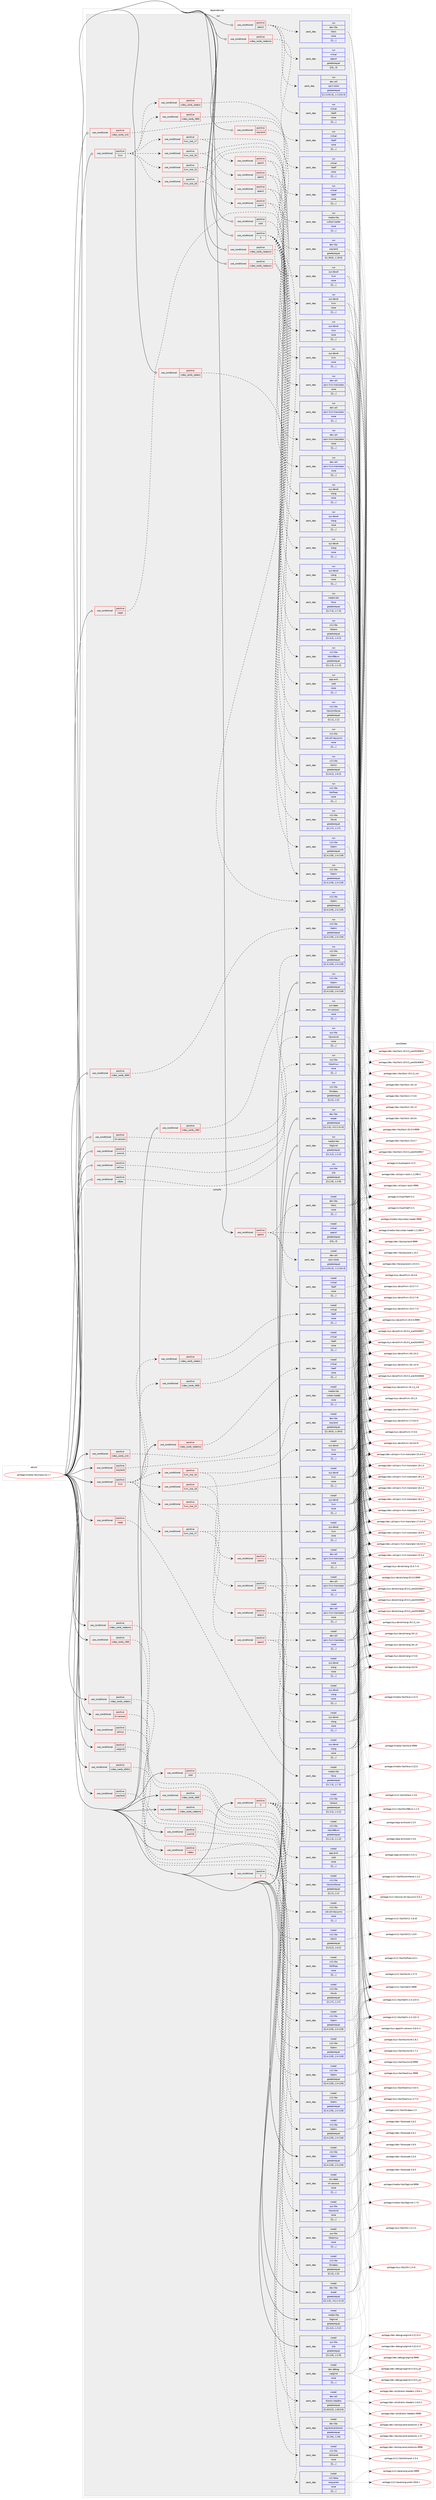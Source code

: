 digraph prolog {

# *************
# Graph options
# *************

newrank=true;
concentrate=true;
compound=true;
graph [rankdir=LR,fontname=Helvetica,fontsize=10,ranksep=1.5];#, ranksep=2.5, nodesep=0.2];
edge  [arrowhead=vee];
node  [fontname=Helvetica,fontsize=10];

# **********
# The ebuild
# **********

subgraph cluster_leftcol {
color=gray;
label=<<i>ebuild</i>>;
id [label="portage://media-libs/mesa-24.1.7", color=red, width=4, href="../media-libs/mesa-24.1.7.svg"];
}

# ****************
# The dependencies
# ****************

subgraph cluster_midcol {
color=gray;
label=<<i>dependencies</i>>;
subgraph cluster_compile {
fillcolor="#eeeeee";
style=filled;
label=<<i>compile</i>>;
subgraph cond80196 {
dependency313169 [label=<<TABLE BORDER="0" CELLBORDER="1" CELLSPACING="0" CELLPADDING="4"><TR><TD ROWSPAN="3" CELLPADDING="10">use_conditional</TD></TR><TR><TD>positive</TD></TR><TR><TD>X</TD></TR></TABLE>>, shape=none, color=red];
subgraph pack230563 {
dependency313170 [label=<<TABLE BORDER="0" CELLBORDER="1" CELLSPACING="0" CELLPADDING="4" WIDTH="220"><TR><TD ROWSPAN="6" CELLPADDING="30">pack_dep</TD></TR><TR><TD WIDTH="110">install</TD></TR><TR><TD>x11-libs</TD></TR><TR><TD>libX11</TD></TR><TR><TD>greaterequal</TD></TR><TR><TD>[[1,6,2],,,1.6.2]</TD></TR></TABLE>>, shape=none, color=blue];
}
dependency313169:e -> dependency313170:w [weight=20,style="dashed",arrowhead="vee"];
subgraph pack230564 {
dependency313171 [label=<<TABLE BORDER="0" CELLBORDER="1" CELLSPACING="0" CELLPADDING="4" WIDTH="220"><TR><TD ROWSPAN="6" CELLPADDING="30">pack_dep</TD></TR><TR><TD WIDTH="110">install</TD></TR><TR><TD>x11-libs</TD></TR><TR><TD>libxshmfence</TD></TR><TR><TD>greaterequal</TD></TR><TR><TD>[[1,1],,,1.1]</TD></TR></TABLE>>, shape=none, color=blue];
}
dependency313169:e -> dependency313171:w [weight=20,style="dashed",arrowhead="vee"];
subgraph pack230565 {
dependency313172 [label=<<TABLE BORDER="0" CELLBORDER="1" CELLSPACING="0" CELLPADDING="4" WIDTH="220"><TR><TD ROWSPAN="6" CELLPADDING="30">pack_dep</TD></TR><TR><TD WIDTH="110">install</TD></TR><TR><TD>x11-libs</TD></TR><TR><TD>libXext</TD></TR><TR><TD>greaterequal</TD></TR><TR><TD>[[1,3,2],,,1.3.2]</TD></TR></TABLE>>, shape=none, color=blue];
}
dependency313169:e -> dependency313172:w [weight=20,style="dashed",arrowhead="vee"];
subgraph pack230566 {
dependency313173 [label=<<TABLE BORDER="0" CELLBORDER="1" CELLSPACING="0" CELLPADDING="4" WIDTH="220"><TR><TD ROWSPAN="6" CELLPADDING="30">pack_dep</TD></TR><TR><TD WIDTH="110">install</TD></TR><TR><TD>x11-libs</TD></TR><TR><TD>libXxf86vm</TD></TR><TR><TD>greaterequal</TD></TR><TR><TD>[[1,1,3],,,1.1.3]</TD></TR></TABLE>>, shape=none, color=blue];
}
dependency313169:e -> dependency313173:w [weight=20,style="dashed",arrowhead="vee"];
subgraph pack230567 {
dependency313174 [label=<<TABLE BORDER="0" CELLBORDER="1" CELLSPACING="0" CELLPADDING="4" WIDTH="220"><TR><TD ROWSPAN="6" CELLPADDING="30">pack_dep</TD></TR><TR><TD WIDTH="110">install</TD></TR><TR><TD>x11-libs</TD></TR><TR><TD>libxcb</TD></TR><TR><TD>greaterequal</TD></TR><TR><TD>[[1,17],,,1.17]</TD></TR></TABLE>>, shape=none, color=blue];
}
dependency313169:e -> dependency313174:w [weight=20,style="dashed",arrowhead="vee"];
subgraph pack230568 {
dependency313175 [label=<<TABLE BORDER="0" CELLBORDER="1" CELLSPACING="0" CELLPADDING="4" WIDTH="220"><TR><TD ROWSPAN="6" CELLPADDING="30">pack_dep</TD></TR><TR><TD WIDTH="110">install</TD></TR><TR><TD>x11-libs</TD></TR><TR><TD>libXfixes</TD></TR><TR><TD>none</TD></TR><TR><TD>[[],,,,]</TD></TR></TABLE>>, shape=none, color=blue];
}
dependency313169:e -> dependency313175:w [weight=20,style="dashed",arrowhead="vee"];
subgraph pack230569 {
dependency313176 [label=<<TABLE BORDER="0" CELLBORDER="1" CELLSPACING="0" CELLPADDING="4" WIDTH="220"><TR><TD ROWSPAN="6" CELLPADDING="30">pack_dep</TD></TR><TR><TD WIDTH="110">install</TD></TR><TR><TD>x11-libs</TD></TR><TR><TD>xcb-util-keysyms</TD></TR><TR><TD>none</TD></TR><TR><TD>[[],,,,]</TD></TR></TABLE>>, shape=none, color=blue];
}
dependency313169:e -> dependency313176:w [weight=20,style="dashed",arrowhead="vee"];
}
id:e -> dependency313169:w [weight=20,style="solid",arrowhead="vee"];
subgraph cond80197 {
dependency313177 [label=<<TABLE BORDER="0" CELLBORDER="1" CELLSPACING="0" CELLPADDING="4"><TR><TD ROWSPAN="3" CELLPADDING="10">use_conditional</TD></TR><TR><TD>positive</TD></TR><TR><TD>X</TD></TR></TABLE>>, shape=none, color=red];
subgraph pack230570 {
dependency313178 [label=<<TABLE BORDER="0" CELLBORDER="1" CELLSPACING="0" CELLPADDING="4" WIDTH="220"><TR><TD ROWSPAN="6" CELLPADDING="30">pack_dep</TD></TR><TR><TD WIDTH="110">install</TD></TR><TR><TD>x11-libs</TD></TR><TR><TD>libXrandr</TD></TR><TR><TD>none</TD></TR><TR><TD>[[],,,,]</TD></TR></TABLE>>, shape=none, color=blue];
}
dependency313177:e -> dependency313178:w [weight=20,style="dashed",arrowhead="vee"];
subgraph pack230571 {
dependency313179 [label=<<TABLE BORDER="0" CELLBORDER="1" CELLSPACING="0" CELLPADDING="4" WIDTH="220"><TR><TD ROWSPAN="6" CELLPADDING="30">pack_dep</TD></TR><TR><TD WIDTH="110">install</TD></TR><TR><TD>x11-base</TD></TR><TR><TD>xorg-proto</TD></TR><TR><TD>none</TD></TR><TR><TD>[[],,,,]</TD></TR></TABLE>>, shape=none, color=blue];
}
dependency313177:e -> dependency313179:w [weight=20,style="dashed",arrowhead="vee"];
}
id:e -> dependency313177:w [weight=20,style="solid",arrowhead="vee"];
subgraph cond80198 {
dependency313180 [label=<<TABLE BORDER="0" CELLBORDER="1" CELLSPACING="0" CELLPADDING="4"><TR><TD ROWSPAN="3" CELLPADDING="10">use_conditional</TD></TR><TR><TD>positive</TD></TR><TR><TD>llvm</TD></TR></TABLE>>, shape=none, color=red];
subgraph cond80199 {
dependency313181 [label=<<TABLE BORDER="0" CELLBORDER="1" CELLSPACING="0" CELLPADDING="4"><TR><TD ROWSPAN="3" CELLPADDING="10">use_conditional</TD></TR><TR><TD>positive</TD></TR><TR><TD>llvm_slot_15</TD></TR></TABLE>>, shape=none, color=red];
subgraph pack230572 {
dependency313182 [label=<<TABLE BORDER="0" CELLBORDER="1" CELLSPACING="0" CELLPADDING="4" WIDTH="220"><TR><TD ROWSPAN="6" CELLPADDING="30">pack_dep</TD></TR><TR><TD WIDTH="110">install</TD></TR><TR><TD>sys-devel</TD></TR><TR><TD>llvm</TD></TR><TR><TD>none</TD></TR><TR><TD>[[],,,,]</TD></TR></TABLE>>, shape=none, color=blue];
}
dependency313181:e -> dependency313182:w [weight=20,style="dashed",arrowhead="vee"];
subgraph cond80200 {
dependency313183 [label=<<TABLE BORDER="0" CELLBORDER="1" CELLSPACING="0" CELLPADDING="4"><TR><TD ROWSPAN="3" CELLPADDING="10">use_conditional</TD></TR><TR><TD>positive</TD></TR><TR><TD>opencl</TD></TR></TABLE>>, shape=none, color=red];
subgraph pack230573 {
dependency313184 [label=<<TABLE BORDER="0" CELLBORDER="1" CELLSPACING="0" CELLPADDING="4" WIDTH="220"><TR><TD ROWSPAN="6" CELLPADDING="30">pack_dep</TD></TR><TR><TD WIDTH="110">install</TD></TR><TR><TD>dev-util</TD></TR><TR><TD>spirv-llvm-translator</TD></TR><TR><TD>none</TD></TR><TR><TD>[[],,,,]</TD></TR></TABLE>>, shape=none, color=blue];
}
dependency313183:e -> dependency313184:w [weight=20,style="dashed",arrowhead="vee"];
subgraph pack230574 {
dependency313185 [label=<<TABLE BORDER="0" CELLBORDER="1" CELLSPACING="0" CELLPADDING="4" WIDTH="220"><TR><TD ROWSPAN="6" CELLPADDING="30">pack_dep</TD></TR><TR><TD WIDTH="110">install</TD></TR><TR><TD>sys-devel</TD></TR><TR><TD>clang</TD></TR><TR><TD>none</TD></TR><TR><TD>[[],,,,]</TD></TR></TABLE>>, shape=none, color=blue];
}
dependency313183:e -> dependency313185:w [weight=20,style="dashed",arrowhead="vee"];
}
dependency313181:e -> dependency313183:w [weight=20,style="dashed",arrowhead="vee"];
}
dependency313180:e -> dependency313181:w [weight=20,style="dashed",arrowhead="vee"];
subgraph cond80201 {
dependency313186 [label=<<TABLE BORDER="0" CELLBORDER="1" CELLSPACING="0" CELLPADDING="4"><TR><TD ROWSPAN="3" CELLPADDING="10">use_conditional</TD></TR><TR><TD>positive</TD></TR><TR><TD>llvm_slot_16</TD></TR></TABLE>>, shape=none, color=red];
subgraph pack230575 {
dependency313187 [label=<<TABLE BORDER="0" CELLBORDER="1" CELLSPACING="0" CELLPADDING="4" WIDTH="220"><TR><TD ROWSPAN="6" CELLPADDING="30">pack_dep</TD></TR><TR><TD WIDTH="110">install</TD></TR><TR><TD>sys-devel</TD></TR><TR><TD>llvm</TD></TR><TR><TD>none</TD></TR><TR><TD>[[],,,,]</TD></TR></TABLE>>, shape=none, color=blue];
}
dependency313186:e -> dependency313187:w [weight=20,style="dashed",arrowhead="vee"];
subgraph cond80202 {
dependency313188 [label=<<TABLE BORDER="0" CELLBORDER="1" CELLSPACING="0" CELLPADDING="4"><TR><TD ROWSPAN="3" CELLPADDING="10">use_conditional</TD></TR><TR><TD>positive</TD></TR><TR><TD>opencl</TD></TR></TABLE>>, shape=none, color=red];
subgraph pack230576 {
dependency313189 [label=<<TABLE BORDER="0" CELLBORDER="1" CELLSPACING="0" CELLPADDING="4" WIDTH="220"><TR><TD ROWSPAN="6" CELLPADDING="30">pack_dep</TD></TR><TR><TD WIDTH="110">install</TD></TR><TR><TD>dev-util</TD></TR><TR><TD>spirv-llvm-translator</TD></TR><TR><TD>none</TD></TR><TR><TD>[[],,,,]</TD></TR></TABLE>>, shape=none, color=blue];
}
dependency313188:e -> dependency313189:w [weight=20,style="dashed",arrowhead="vee"];
subgraph pack230577 {
dependency313190 [label=<<TABLE BORDER="0" CELLBORDER="1" CELLSPACING="0" CELLPADDING="4" WIDTH="220"><TR><TD ROWSPAN="6" CELLPADDING="30">pack_dep</TD></TR><TR><TD WIDTH="110">install</TD></TR><TR><TD>sys-devel</TD></TR><TR><TD>clang</TD></TR><TR><TD>none</TD></TR><TR><TD>[[],,,,]</TD></TR></TABLE>>, shape=none, color=blue];
}
dependency313188:e -> dependency313190:w [weight=20,style="dashed",arrowhead="vee"];
}
dependency313186:e -> dependency313188:w [weight=20,style="dashed",arrowhead="vee"];
}
dependency313180:e -> dependency313186:w [weight=20,style="dashed",arrowhead="vee"];
subgraph cond80203 {
dependency313191 [label=<<TABLE BORDER="0" CELLBORDER="1" CELLSPACING="0" CELLPADDING="4"><TR><TD ROWSPAN="3" CELLPADDING="10">use_conditional</TD></TR><TR><TD>positive</TD></TR><TR><TD>llvm_slot_17</TD></TR></TABLE>>, shape=none, color=red];
subgraph pack230578 {
dependency313192 [label=<<TABLE BORDER="0" CELLBORDER="1" CELLSPACING="0" CELLPADDING="4" WIDTH="220"><TR><TD ROWSPAN="6" CELLPADDING="30">pack_dep</TD></TR><TR><TD WIDTH="110">install</TD></TR><TR><TD>sys-devel</TD></TR><TR><TD>llvm</TD></TR><TR><TD>none</TD></TR><TR><TD>[[],,,,]</TD></TR></TABLE>>, shape=none, color=blue];
}
dependency313191:e -> dependency313192:w [weight=20,style="dashed",arrowhead="vee"];
subgraph cond80204 {
dependency313193 [label=<<TABLE BORDER="0" CELLBORDER="1" CELLSPACING="0" CELLPADDING="4"><TR><TD ROWSPAN="3" CELLPADDING="10">use_conditional</TD></TR><TR><TD>positive</TD></TR><TR><TD>opencl</TD></TR></TABLE>>, shape=none, color=red];
subgraph pack230579 {
dependency313194 [label=<<TABLE BORDER="0" CELLBORDER="1" CELLSPACING="0" CELLPADDING="4" WIDTH="220"><TR><TD ROWSPAN="6" CELLPADDING="30">pack_dep</TD></TR><TR><TD WIDTH="110">install</TD></TR><TR><TD>dev-util</TD></TR><TR><TD>spirv-llvm-translator</TD></TR><TR><TD>none</TD></TR><TR><TD>[[],,,,]</TD></TR></TABLE>>, shape=none, color=blue];
}
dependency313193:e -> dependency313194:w [weight=20,style="dashed",arrowhead="vee"];
subgraph pack230580 {
dependency313195 [label=<<TABLE BORDER="0" CELLBORDER="1" CELLSPACING="0" CELLPADDING="4" WIDTH="220"><TR><TD ROWSPAN="6" CELLPADDING="30">pack_dep</TD></TR><TR><TD WIDTH="110">install</TD></TR><TR><TD>sys-devel</TD></TR><TR><TD>clang</TD></TR><TR><TD>none</TD></TR><TR><TD>[[],,,,]</TD></TR></TABLE>>, shape=none, color=blue];
}
dependency313193:e -> dependency313195:w [weight=20,style="dashed",arrowhead="vee"];
}
dependency313191:e -> dependency313193:w [weight=20,style="dashed",arrowhead="vee"];
}
dependency313180:e -> dependency313191:w [weight=20,style="dashed",arrowhead="vee"];
subgraph cond80205 {
dependency313196 [label=<<TABLE BORDER="0" CELLBORDER="1" CELLSPACING="0" CELLPADDING="4"><TR><TD ROWSPAN="3" CELLPADDING="10">use_conditional</TD></TR><TR><TD>positive</TD></TR><TR><TD>llvm_slot_18</TD></TR></TABLE>>, shape=none, color=red];
subgraph pack230581 {
dependency313197 [label=<<TABLE BORDER="0" CELLBORDER="1" CELLSPACING="0" CELLPADDING="4" WIDTH="220"><TR><TD ROWSPAN="6" CELLPADDING="30">pack_dep</TD></TR><TR><TD WIDTH="110">install</TD></TR><TR><TD>sys-devel</TD></TR><TR><TD>llvm</TD></TR><TR><TD>none</TD></TR><TR><TD>[[],,,,]</TD></TR></TABLE>>, shape=none, color=blue];
}
dependency313196:e -> dependency313197:w [weight=20,style="dashed",arrowhead="vee"];
subgraph cond80206 {
dependency313198 [label=<<TABLE BORDER="0" CELLBORDER="1" CELLSPACING="0" CELLPADDING="4"><TR><TD ROWSPAN="3" CELLPADDING="10">use_conditional</TD></TR><TR><TD>positive</TD></TR><TR><TD>opencl</TD></TR></TABLE>>, shape=none, color=red];
subgraph pack230582 {
dependency313199 [label=<<TABLE BORDER="0" CELLBORDER="1" CELLSPACING="0" CELLPADDING="4" WIDTH="220"><TR><TD ROWSPAN="6" CELLPADDING="30">pack_dep</TD></TR><TR><TD WIDTH="110">install</TD></TR><TR><TD>dev-util</TD></TR><TR><TD>spirv-llvm-translator</TD></TR><TR><TD>none</TD></TR><TR><TD>[[],,,,]</TD></TR></TABLE>>, shape=none, color=blue];
}
dependency313198:e -> dependency313199:w [weight=20,style="dashed",arrowhead="vee"];
subgraph pack230583 {
dependency313200 [label=<<TABLE BORDER="0" CELLBORDER="1" CELLSPACING="0" CELLPADDING="4" WIDTH="220"><TR><TD ROWSPAN="6" CELLPADDING="30">pack_dep</TD></TR><TR><TD WIDTH="110">install</TD></TR><TR><TD>sys-devel</TD></TR><TR><TD>clang</TD></TR><TR><TD>none</TD></TR><TR><TD>[[],,,,]</TD></TR></TABLE>>, shape=none, color=blue];
}
dependency313198:e -> dependency313200:w [weight=20,style="dashed",arrowhead="vee"];
}
dependency313196:e -> dependency313198:w [weight=20,style="dashed",arrowhead="vee"];
}
dependency313180:e -> dependency313196:w [weight=20,style="dashed",arrowhead="vee"];
subgraph cond80207 {
dependency313201 [label=<<TABLE BORDER="0" CELLBORDER="1" CELLSPACING="0" CELLPADDING="4"><TR><TD ROWSPAN="3" CELLPADDING="10">use_conditional</TD></TR><TR><TD>positive</TD></TR><TR><TD>video_cards_r600</TD></TR></TABLE>>, shape=none, color=red];
subgraph pack230584 {
dependency313202 [label=<<TABLE BORDER="0" CELLBORDER="1" CELLSPACING="0" CELLPADDING="4" WIDTH="220"><TR><TD ROWSPAN="6" CELLPADDING="30">pack_dep</TD></TR><TR><TD WIDTH="110">install</TD></TR><TR><TD>virtual</TD></TR><TR><TD>libelf</TD></TR><TR><TD>none</TD></TR><TR><TD>[[],,,,]</TD></TR></TABLE>>, shape=none, color=blue];
}
dependency313201:e -> dependency313202:w [weight=20,style="dashed",arrowhead="vee"];
}
dependency313180:e -> dependency313201:w [weight=20,style="dashed",arrowhead="vee"];
subgraph cond80208 {
dependency313203 [label=<<TABLE BORDER="0" CELLBORDER="1" CELLSPACING="0" CELLPADDING="4"><TR><TD ROWSPAN="3" CELLPADDING="10">use_conditional</TD></TR><TR><TD>positive</TD></TR><TR><TD>video_cards_radeon</TD></TR></TABLE>>, shape=none, color=red];
subgraph pack230585 {
dependency313204 [label=<<TABLE BORDER="0" CELLBORDER="1" CELLSPACING="0" CELLPADDING="4" WIDTH="220"><TR><TD ROWSPAN="6" CELLPADDING="30">pack_dep</TD></TR><TR><TD WIDTH="110">install</TD></TR><TR><TD>virtual</TD></TR><TR><TD>libelf</TD></TR><TR><TD>none</TD></TR><TR><TD>[[],,,,]</TD></TR></TABLE>>, shape=none, color=blue];
}
dependency313203:e -> dependency313204:w [weight=20,style="dashed",arrowhead="vee"];
}
dependency313180:e -> dependency313203:w [weight=20,style="dashed",arrowhead="vee"];
}
id:e -> dependency313180:w [weight=20,style="solid",arrowhead="vee"];
subgraph cond80209 {
dependency313205 [label=<<TABLE BORDER="0" CELLBORDER="1" CELLSPACING="0" CELLPADDING="4"><TR><TD ROWSPAN="3" CELLPADDING="10">use_conditional</TD></TR><TR><TD>positive</TD></TR><TR><TD>lm-sensors</TD></TR></TABLE>>, shape=none, color=red];
subgraph pack230586 {
dependency313206 [label=<<TABLE BORDER="0" CELLBORDER="1" CELLSPACING="0" CELLPADDING="4" WIDTH="220"><TR><TD ROWSPAN="6" CELLPADDING="30">pack_dep</TD></TR><TR><TD WIDTH="110">install</TD></TR><TR><TD>sys-apps</TD></TR><TR><TD>lm-sensors</TD></TR><TR><TD>none</TD></TR><TR><TD>[[],,,,]</TD></TR></TABLE>>, shape=none, color=blue];
}
dependency313205:e -> dependency313206:w [weight=20,style="dashed",arrowhead="vee"];
}
id:e -> dependency313205:w [weight=20,style="solid",arrowhead="vee"];
subgraph cond80210 {
dependency313207 [label=<<TABLE BORDER="0" CELLBORDER="1" CELLSPACING="0" CELLPADDING="4"><TR><TD ROWSPAN="3" CELLPADDING="10">use_conditional</TD></TR><TR><TD>positive</TD></TR><TR><TD>opencl</TD></TR></TABLE>>, shape=none, color=red];
subgraph pack230587 {
dependency313208 [label=<<TABLE BORDER="0" CELLBORDER="1" CELLSPACING="0" CELLPADDING="4" WIDTH="220"><TR><TD ROWSPAN="6" CELLPADDING="30">pack_dep</TD></TR><TR><TD WIDTH="110">install</TD></TR><TR><TD>virtual</TD></TR><TR><TD>opencl</TD></TR><TR><TD>greaterequal</TD></TR><TR><TD>[[3],,,3]</TD></TR></TABLE>>, shape=none, color=blue];
}
dependency313207:e -> dependency313208:w [weight=20,style="dashed",arrowhead="vee"];
subgraph pack230588 {
dependency313209 [label=<<TABLE BORDER="0" CELLBORDER="1" CELLSPACING="0" CELLPADDING="4" WIDTH="220"><TR><TD ROWSPAN="6" CELLPADDING="30">pack_dep</TD></TR><TR><TD WIDTH="110">install</TD></TR><TR><TD>dev-libs</TD></TR><TR><TD>libclc</TD></TR><TR><TD>none</TD></TR><TR><TD>[[],,,,]</TD></TR></TABLE>>, shape=none, color=blue];
}
dependency313207:e -> dependency313209:w [weight=20,style="dashed",arrowhead="vee"];
subgraph pack230589 {
dependency313210 [label=<<TABLE BORDER="0" CELLBORDER="1" CELLSPACING="0" CELLPADDING="4" WIDTH="220"><TR><TD ROWSPAN="6" CELLPADDING="30">pack_dep</TD></TR><TR><TD WIDTH="110">install</TD></TR><TR><TD>dev-util</TD></TR><TR><TD>spirv-tools</TD></TR><TR><TD>greaterequal</TD></TR><TR><TD>[[1,3,231,0],,,1.3.231.0]</TD></TR></TABLE>>, shape=none, color=blue];
}
dependency313207:e -> dependency313210:w [weight=20,style="dashed",arrowhead="vee"];
subgraph pack230590 {
dependency313211 [label=<<TABLE BORDER="0" CELLBORDER="1" CELLSPACING="0" CELLPADDING="4" WIDTH="220"><TR><TD ROWSPAN="6" CELLPADDING="30">pack_dep</TD></TR><TR><TD WIDTH="110">install</TD></TR><TR><TD>virtual</TD></TR><TR><TD>libelf</TD></TR><TR><TD>none</TD></TR><TR><TD>[[],,,,]</TD></TR></TABLE>>, shape=none, color=blue];
}
dependency313207:e -> dependency313211:w [weight=20,style="dashed",arrowhead="vee"];
}
id:e -> dependency313207:w [weight=20,style="solid",arrowhead="vee"];
subgraph cond80211 {
dependency313212 [label=<<TABLE BORDER="0" CELLBORDER="1" CELLSPACING="0" CELLPADDING="4"><TR><TD ROWSPAN="3" CELLPADDING="10">use_conditional</TD></TR><TR><TD>positive</TD></TR><TR><TD>selinux</TD></TR></TABLE>>, shape=none, color=red];
subgraph pack230591 {
dependency313213 [label=<<TABLE BORDER="0" CELLBORDER="1" CELLSPACING="0" CELLPADDING="4" WIDTH="220"><TR><TD ROWSPAN="6" CELLPADDING="30">pack_dep</TD></TR><TR><TD WIDTH="110">install</TD></TR><TR><TD>sys-libs</TD></TR><TR><TD>libselinux</TD></TR><TR><TD>none</TD></TR><TR><TD>[[],,,,]</TD></TR></TABLE>>, shape=none, color=blue];
}
dependency313212:e -> dependency313213:w [weight=20,style="dashed",arrowhead="vee"];
}
id:e -> dependency313212:w [weight=20,style="solid",arrowhead="vee"];
subgraph cond80212 {
dependency313214 [label=<<TABLE BORDER="0" CELLBORDER="1" CELLSPACING="0" CELLPADDING="4"><TR><TD ROWSPAN="3" CELLPADDING="10">use_conditional</TD></TR><TR><TD>positive</TD></TR><TR><TD>unwind</TD></TR></TABLE>>, shape=none, color=red];
subgraph pack230592 {
dependency313215 [label=<<TABLE BORDER="0" CELLBORDER="1" CELLSPACING="0" CELLPADDING="4" WIDTH="220"><TR><TD ROWSPAN="6" CELLPADDING="30">pack_dep</TD></TR><TR><TD WIDTH="110">install</TD></TR><TR><TD>sys-libs</TD></TR><TR><TD>libunwind</TD></TR><TR><TD>none</TD></TR><TR><TD>[[],,,,]</TD></TR></TABLE>>, shape=none, color=blue];
}
dependency313214:e -> dependency313215:w [weight=20,style="dashed",arrowhead="vee"];
}
id:e -> dependency313214:w [weight=20,style="solid",arrowhead="vee"];
subgraph cond80213 {
dependency313216 [label=<<TABLE BORDER="0" CELLBORDER="1" CELLSPACING="0" CELLPADDING="4"><TR><TD ROWSPAN="3" CELLPADDING="10">use_conditional</TD></TR><TR><TD>positive</TD></TR><TR><TD>vaapi</TD></TR></TABLE>>, shape=none, color=red];
subgraph pack230593 {
dependency313217 [label=<<TABLE BORDER="0" CELLBORDER="1" CELLSPACING="0" CELLPADDING="4" WIDTH="220"><TR><TD ROWSPAN="6" CELLPADDING="30">pack_dep</TD></TR><TR><TD WIDTH="110">install</TD></TR><TR><TD>media-libs</TD></TR><TR><TD>libva</TD></TR><TR><TD>greaterequal</TD></TR><TR><TD>[[1,7,3],,,1.7.3]</TD></TR></TABLE>>, shape=none, color=blue];
}
dependency313216:e -> dependency313217:w [weight=20,style="dashed",arrowhead="vee"];
}
id:e -> dependency313216:w [weight=20,style="solid",arrowhead="vee"];
subgraph cond80214 {
dependency313218 [label=<<TABLE BORDER="0" CELLBORDER="1" CELLSPACING="0" CELLPADDING="4"><TR><TD ROWSPAN="3" CELLPADDING="10">use_conditional</TD></TR><TR><TD>positive</TD></TR><TR><TD>valgrind</TD></TR></TABLE>>, shape=none, color=red];
subgraph pack230594 {
dependency313219 [label=<<TABLE BORDER="0" CELLBORDER="1" CELLSPACING="0" CELLPADDING="4" WIDTH="220"><TR><TD ROWSPAN="6" CELLPADDING="30">pack_dep</TD></TR><TR><TD WIDTH="110">install</TD></TR><TR><TD>dev-debug</TD></TR><TR><TD>valgrind</TD></TR><TR><TD>none</TD></TR><TR><TD>[[],,,,]</TD></TR></TABLE>>, shape=none, color=blue];
}
dependency313218:e -> dependency313219:w [weight=20,style="dashed",arrowhead="vee"];
}
id:e -> dependency313218:w [weight=20,style="solid",arrowhead="vee"];
subgraph cond80215 {
dependency313220 [label=<<TABLE BORDER="0" CELLBORDER="1" CELLSPACING="0" CELLPADDING="4"><TR><TD ROWSPAN="3" CELLPADDING="10">use_conditional</TD></TR><TR><TD>positive</TD></TR><TR><TD>vdpau</TD></TR></TABLE>>, shape=none, color=red];
subgraph pack230595 {
dependency313221 [label=<<TABLE BORDER="0" CELLBORDER="1" CELLSPACING="0" CELLPADDING="4" WIDTH="220"><TR><TD ROWSPAN="6" CELLPADDING="30">pack_dep</TD></TR><TR><TD WIDTH="110">install</TD></TR><TR><TD>x11-libs</TD></TR><TR><TD>libvdpau</TD></TR><TR><TD>greaterequal</TD></TR><TR><TD>[[1,5],,,1.5]</TD></TR></TABLE>>, shape=none, color=blue];
}
dependency313220:e -> dependency313221:w [weight=20,style="dashed",arrowhead="vee"];
}
id:e -> dependency313220:w [weight=20,style="solid",arrowhead="vee"];
subgraph cond80216 {
dependency313222 [label=<<TABLE BORDER="0" CELLBORDER="1" CELLSPACING="0" CELLPADDING="4"><TR><TD ROWSPAN="3" CELLPADDING="10">use_conditional</TD></TR><TR><TD>positive</TD></TR><TR><TD>video_cards_d3d12</TD></TR></TABLE>>, shape=none, color=red];
subgraph pack230596 {
dependency313223 [label=<<TABLE BORDER="0" CELLBORDER="1" CELLSPACING="0" CELLPADDING="4" WIDTH="220"><TR><TD ROWSPAN="6" CELLPADDING="30">pack_dep</TD></TR><TR><TD WIDTH="110">install</TD></TR><TR><TD>dev-util</TD></TR><TR><TD>directx-headers</TD></TR><TR><TD>greaterequal</TD></TR><TR><TD>[[1,613,0],,,1.613.0]</TD></TR></TABLE>>, shape=none, color=blue];
}
dependency313222:e -> dependency313223:w [weight=20,style="dashed",arrowhead="vee"];
}
id:e -> dependency313222:w [weight=20,style="solid",arrowhead="vee"];
subgraph cond80217 {
dependency313224 [label=<<TABLE BORDER="0" CELLBORDER="1" CELLSPACING="0" CELLPADDING="4"><TR><TD ROWSPAN="3" CELLPADDING="10">use_conditional</TD></TR><TR><TD>positive</TD></TR><TR><TD>video_cards_r300</TD></TR></TABLE>>, shape=none, color=red];
subgraph pack230597 {
dependency313225 [label=<<TABLE BORDER="0" CELLBORDER="1" CELLSPACING="0" CELLPADDING="4" WIDTH="220"><TR><TD ROWSPAN="6" CELLPADDING="30">pack_dep</TD></TR><TR><TD WIDTH="110">install</TD></TR><TR><TD>x11-libs</TD></TR><TR><TD>libdrm</TD></TR><TR><TD>greaterequal</TD></TR><TR><TD>[[2,4,119],,,2.4.119]</TD></TR></TABLE>>, shape=none, color=blue];
}
dependency313224:e -> dependency313225:w [weight=20,style="dashed",arrowhead="vee"];
}
id:e -> dependency313224:w [weight=20,style="solid",arrowhead="vee"];
subgraph cond80218 {
dependency313226 [label=<<TABLE BORDER="0" CELLBORDER="1" CELLSPACING="0" CELLPADDING="4"><TR><TD ROWSPAN="3" CELLPADDING="10">use_conditional</TD></TR><TR><TD>positive</TD></TR><TR><TD>video_cards_r600</TD></TR></TABLE>>, shape=none, color=red];
subgraph pack230598 {
dependency313227 [label=<<TABLE BORDER="0" CELLBORDER="1" CELLSPACING="0" CELLPADDING="4" WIDTH="220"><TR><TD ROWSPAN="6" CELLPADDING="30">pack_dep</TD></TR><TR><TD WIDTH="110">install</TD></TR><TR><TD>x11-libs</TD></TR><TR><TD>libdrm</TD></TR><TR><TD>greaterequal</TD></TR><TR><TD>[[2,4,119],,,2.4.119]</TD></TR></TABLE>>, shape=none, color=blue];
}
dependency313226:e -> dependency313227:w [weight=20,style="dashed",arrowhead="vee"];
}
id:e -> dependency313226:w [weight=20,style="solid",arrowhead="vee"];
subgraph cond80219 {
dependency313228 [label=<<TABLE BORDER="0" CELLBORDER="1" CELLSPACING="0" CELLPADDING="4"><TR><TD ROWSPAN="3" CELLPADDING="10">use_conditional</TD></TR><TR><TD>positive</TD></TR><TR><TD>video_cards_radeon</TD></TR></TABLE>>, shape=none, color=red];
subgraph pack230599 {
dependency313229 [label=<<TABLE BORDER="0" CELLBORDER="1" CELLSPACING="0" CELLPADDING="4" WIDTH="220"><TR><TD ROWSPAN="6" CELLPADDING="30">pack_dep</TD></TR><TR><TD WIDTH="110">install</TD></TR><TR><TD>x11-libs</TD></TR><TR><TD>libdrm</TD></TR><TR><TD>greaterequal</TD></TR><TR><TD>[[2,4,119],,,2.4.119]</TD></TR></TABLE>>, shape=none, color=blue];
}
dependency313228:e -> dependency313229:w [weight=20,style="dashed",arrowhead="vee"];
}
id:e -> dependency313228:w [weight=20,style="solid",arrowhead="vee"];
subgraph cond80220 {
dependency313230 [label=<<TABLE BORDER="0" CELLBORDER="1" CELLSPACING="0" CELLPADDING="4"><TR><TD ROWSPAN="3" CELLPADDING="10">use_conditional</TD></TR><TR><TD>positive</TD></TR><TR><TD>video_cards_radeonsi</TD></TR></TABLE>>, shape=none, color=red];
subgraph pack230600 {
dependency313231 [label=<<TABLE BORDER="0" CELLBORDER="1" CELLSPACING="0" CELLPADDING="4" WIDTH="220"><TR><TD ROWSPAN="6" CELLPADDING="30">pack_dep</TD></TR><TR><TD WIDTH="110">install</TD></TR><TR><TD>virtual</TD></TR><TR><TD>libelf</TD></TR><TR><TD>none</TD></TR><TR><TD>[[],,,,]</TD></TR></TABLE>>, shape=none, color=blue];
}
dependency313230:e -> dependency313231:w [weight=20,style="dashed",arrowhead="vee"];
}
id:e -> dependency313230:w [weight=20,style="solid",arrowhead="vee"];
subgraph cond80221 {
dependency313232 [label=<<TABLE BORDER="0" CELLBORDER="1" CELLSPACING="0" CELLPADDING="4"><TR><TD ROWSPAN="3" CELLPADDING="10">use_conditional</TD></TR><TR><TD>positive</TD></TR><TR><TD>video_cards_radeonsi</TD></TR></TABLE>>, shape=none, color=red];
subgraph pack230601 {
dependency313233 [label=<<TABLE BORDER="0" CELLBORDER="1" CELLSPACING="0" CELLPADDING="4" WIDTH="220"><TR><TD ROWSPAN="6" CELLPADDING="30">pack_dep</TD></TR><TR><TD WIDTH="110">install</TD></TR><TR><TD>x11-libs</TD></TR><TR><TD>libdrm</TD></TR><TR><TD>greaterequal</TD></TR><TR><TD>[[2,4,119],,,2.4.119]</TD></TR></TABLE>>, shape=none, color=blue];
}
dependency313232:e -> dependency313233:w [weight=20,style="dashed",arrowhead="vee"];
}
id:e -> dependency313232:w [weight=20,style="solid",arrowhead="vee"];
subgraph cond80222 {
dependency313234 [label=<<TABLE BORDER="0" CELLBORDER="1" CELLSPACING="0" CELLPADDING="4"><TR><TD ROWSPAN="3" CELLPADDING="10">use_conditional</TD></TR><TR><TD>positive</TD></TR><TR><TD>video_cards_radeonsi</TD></TR></TABLE>>, shape=none, color=red];
subgraph pack230602 {
dependency313235 [label=<<TABLE BORDER="0" CELLBORDER="1" CELLSPACING="0" CELLPADDING="4" WIDTH="220"><TR><TD ROWSPAN="6" CELLPADDING="30">pack_dep</TD></TR><TR><TD WIDTH="110">install</TD></TR><TR><TD>x11-libs</TD></TR><TR><TD>libdrm</TD></TR><TR><TD>greaterequal</TD></TR><TR><TD>[[2,4,119],,,2.4.119]</TD></TR></TABLE>>, shape=none, color=blue];
}
dependency313234:e -> dependency313235:w [weight=20,style="dashed",arrowhead="vee"];
}
id:e -> dependency313234:w [weight=20,style="solid",arrowhead="vee"];
subgraph cond80223 {
dependency313236 [label=<<TABLE BORDER="0" CELLBORDER="1" CELLSPACING="0" CELLPADDING="4"><TR><TD ROWSPAN="3" CELLPADDING="10">use_conditional</TD></TR><TR><TD>positive</TD></TR><TR><TD>video_cards_zink</TD></TR></TABLE>>, shape=none, color=red];
subgraph pack230603 {
dependency313237 [label=<<TABLE BORDER="0" CELLBORDER="1" CELLSPACING="0" CELLPADDING="4" WIDTH="220"><TR><TD ROWSPAN="6" CELLPADDING="30">pack_dep</TD></TR><TR><TD WIDTH="110">install</TD></TR><TR><TD>media-libs</TD></TR><TR><TD>vulkan-loader</TD></TR><TR><TD>none</TD></TR><TR><TD>[[],,,,]</TD></TR></TABLE>>, shape=none, color=blue];
}
dependency313236:e -> dependency313237:w [weight=20,style="dashed",arrowhead="vee"];
}
id:e -> dependency313236:w [weight=20,style="solid",arrowhead="vee"];
subgraph cond80224 {
dependency313238 [label=<<TABLE BORDER="0" CELLBORDER="1" CELLSPACING="0" CELLPADDING="4"><TR><TD ROWSPAN="3" CELLPADDING="10">use_conditional</TD></TR><TR><TD>positive</TD></TR><TR><TD>wayland</TD></TR></TABLE>>, shape=none, color=red];
subgraph pack230604 {
dependency313239 [label=<<TABLE BORDER="0" CELLBORDER="1" CELLSPACING="0" CELLPADDING="4" WIDTH="220"><TR><TD ROWSPAN="6" CELLPADDING="30">pack_dep</TD></TR><TR><TD WIDTH="110">install</TD></TR><TR><TD>dev-libs</TD></TR><TR><TD>wayland</TD></TR><TR><TD>greaterequal</TD></TR><TR><TD>[[1,18,0],,,1.18.0]</TD></TR></TABLE>>, shape=none, color=blue];
}
dependency313238:e -> dependency313239:w [weight=20,style="dashed",arrowhead="vee"];
}
id:e -> dependency313238:w [weight=20,style="solid",arrowhead="vee"];
subgraph cond80225 {
dependency313240 [label=<<TABLE BORDER="0" CELLBORDER="1" CELLSPACING="0" CELLPADDING="4"><TR><TD ROWSPAN="3" CELLPADDING="10">use_conditional</TD></TR><TR><TD>positive</TD></TR><TR><TD>wayland</TD></TR></TABLE>>, shape=none, color=red];
subgraph pack230605 {
dependency313241 [label=<<TABLE BORDER="0" CELLBORDER="1" CELLSPACING="0" CELLPADDING="4" WIDTH="220"><TR><TD ROWSPAN="6" CELLPADDING="30">pack_dep</TD></TR><TR><TD WIDTH="110">install</TD></TR><TR><TD>dev-libs</TD></TR><TR><TD>wayland-protocols</TD></TR><TR><TD>greaterequal</TD></TR><TR><TD>[[1,34],,,1.34]</TD></TR></TABLE>>, shape=none, color=blue];
}
dependency313240:e -> dependency313241:w [weight=20,style="dashed",arrowhead="vee"];
}
id:e -> dependency313240:w [weight=20,style="solid",arrowhead="vee"];
subgraph cond80226 {
dependency313242 [label=<<TABLE BORDER="0" CELLBORDER="1" CELLSPACING="0" CELLPADDING="4"><TR><TD ROWSPAN="3" CELLPADDING="10">use_conditional</TD></TR><TR><TD>positive</TD></TR><TR><TD>zstd</TD></TR></TABLE>>, shape=none, color=red];
subgraph pack230606 {
dependency313243 [label=<<TABLE BORDER="0" CELLBORDER="1" CELLSPACING="0" CELLPADDING="4" WIDTH="220"><TR><TD ROWSPAN="6" CELLPADDING="30">pack_dep</TD></TR><TR><TD WIDTH="110">install</TD></TR><TR><TD>app-arch</TD></TR><TR><TD>zstd</TD></TR><TR><TD>none</TD></TR><TR><TD>[[],,,,]</TD></TR></TABLE>>, shape=none, color=blue];
}
dependency313242:e -> dependency313243:w [weight=20,style="dashed",arrowhead="vee"];
}
id:e -> dependency313242:w [weight=20,style="solid",arrowhead="vee"];
subgraph pack230607 {
dependency313244 [label=<<TABLE BORDER="0" CELLBORDER="1" CELLSPACING="0" CELLPADDING="4" WIDTH="220"><TR><TD ROWSPAN="6" CELLPADDING="30">pack_dep</TD></TR><TR><TD WIDTH="110">install</TD></TR><TR><TD>dev-libs</TD></TR><TR><TD>expat</TD></TR><TR><TD>greaterequal</TD></TR><TR><TD>[[2,1,0],,-r3,2.1.0-r3]</TD></TR></TABLE>>, shape=none, color=blue];
}
id:e -> dependency313244:w [weight=20,style="solid",arrowhead="vee"];
subgraph pack230608 {
dependency313245 [label=<<TABLE BORDER="0" CELLBORDER="1" CELLSPACING="0" CELLPADDING="4" WIDTH="220"><TR><TD ROWSPAN="6" CELLPADDING="30">pack_dep</TD></TR><TR><TD WIDTH="110">install</TD></TR><TR><TD>media-libs</TD></TR><TR><TD>libglvnd</TD></TR><TR><TD>greaterequal</TD></TR><TR><TD>[[1,3,2],,,1.3.2]</TD></TR></TABLE>>, shape=none, color=blue];
}
id:e -> dependency313245:w [weight=20,style="solid",arrowhead="vee"];
subgraph pack230609 {
dependency313246 [label=<<TABLE BORDER="0" CELLBORDER="1" CELLSPACING="0" CELLPADDING="4" WIDTH="220"><TR><TD ROWSPAN="6" CELLPADDING="30">pack_dep</TD></TR><TR><TD WIDTH="110">install</TD></TR><TR><TD>sys-libs</TD></TR><TR><TD>zlib</TD></TR><TR><TD>greaterequal</TD></TR><TR><TD>[[1,2,9],,,1.2.9]</TD></TR></TABLE>>, shape=none, color=blue];
}
id:e -> dependency313246:w [weight=20,style="solid",arrowhead="vee"];
subgraph pack230610 {
dependency313247 [label=<<TABLE BORDER="0" CELLBORDER="1" CELLSPACING="0" CELLPADDING="4" WIDTH="220"><TR><TD ROWSPAN="6" CELLPADDING="30">pack_dep</TD></TR><TR><TD WIDTH="110">install</TD></TR><TR><TD>x11-libs</TD></TR><TR><TD>libdrm</TD></TR><TR><TD>greaterequal</TD></TR><TR><TD>[[2,4,119],,,2.4.119]</TD></TR></TABLE>>, shape=none, color=blue];
}
id:e -> dependency313247:w [weight=20,style="solid",arrowhead="vee"];
}
subgraph cluster_compileandrun {
fillcolor="#eeeeee";
style=filled;
label=<<i>compile and run</i>>;
}
subgraph cluster_run {
fillcolor="#eeeeee";
style=filled;
label=<<i>run</i>>;
subgraph cond80227 {
dependency313248 [label=<<TABLE BORDER="0" CELLBORDER="1" CELLSPACING="0" CELLPADDING="4"><TR><TD ROWSPAN="3" CELLPADDING="10">use_conditional</TD></TR><TR><TD>positive</TD></TR><TR><TD>X</TD></TR></TABLE>>, shape=none, color=red];
subgraph pack230611 {
dependency313249 [label=<<TABLE BORDER="0" CELLBORDER="1" CELLSPACING="0" CELLPADDING="4" WIDTH="220"><TR><TD ROWSPAN="6" CELLPADDING="30">pack_dep</TD></TR><TR><TD WIDTH="110">run</TD></TR><TR><TD>x11-libs</TD></TR><TR><TD>libX11</TD></TR><TR><TD>greaterequal</TD></TR><TR><TD>[[1,6,2],,,1.6.2]</TD></TR></TABLE>>, shape=none, color=blue];
}
dependency313248:e -> dependency313249:w [weight=20,style="dashed",arrowhead="vee"];
subgraph pack230612 {
dependency313250 [label=<<TABLE BORDER="0" CELLBORDER="1" CELLSPACING="0" CELLPADDING="4" WIDTH="220"><TR><TD ROWSPAN="6" CELLPADDING="30">pack_dep</TD></TR><TR><TD WIDTH="110">run</TD></TR><TR><TD>x11-libs</TD></TR><TR><TD>libxshmfence</TD></TR><TR><TD>greaterequal</TD></TR><TR><TD>[[1,1],,,1.1]</TD></TR></TABLE>>, shape=none, color=blue];
}
dependency313248:e -> dependency313250:w [weight=20,style="dashed",arrowhead="vee"];
subgraph pack230613 {
dependency313251 [label=<<TABLE BORDER="0" CELLBORDER="1" CELLSPACING="0" CELLPADDING="4" WIDTH="220"><TR><TD ROWSPAN="6" CELLPADDING="30">pack_dep</TD></TR><TR><TD WIDTH="110">run</TD></TR><TR><TD>x11-libs</TD></TR><TR><TD>libXext</TD></TR><TR><TD>greaterequal</TD></TR><TR><TD>[[1,3,2],,,1.3.2]</TD></TR></TABLE>>, shape=none, color=blue];
}
dependency313248:e -> dependency313251:w [weight=20,style="dashed",arrowhead="vee"];
subgraph pack230614 {
dependency313252 [label=<<TABLE BORDER="0" CELLBORDER="1" CELLSPACING="0" CELLPADDING="4" WIDTH="220"><TR><TD ROWSPAN="6" CELLPADDING="30">pack_dep</TD></TR><TR><TD WIDTH="110">run</TD></TR><TR><TD>x11-libs</TD></TR><TR><TD>libXxf86vm</TD></TR><TR><TD>greaterequal</TD></TR><TR><TD>[[1,1,3],,,1.1.3]</TD></TR></TABLE>>, shape=none, color=blue];
}
dependency313248:e -> dependency313252:w [weight=20,style="dashed",arrowhead="vee"];
subgraph pack230615 {
dependency313253 [label=<<TABLE BORDER="0" CELLBORDER="1" CELLSPACING="0" CELLPADDING="4" WIDTH="220"><TR><TD ROWSPAN="6" CELLPADDING="30">pack_dep</TD></TR><TR><TD WIDTH="110">run</TD></TR><TR><TD>x11-libs</TD></TR><TR><TD>libxcb</TD></TR><TR><TD>greaterequal</TD></TR><TR><TD>[[1,17],,,1.17]</TD></TR></TABLE>>, shape=none, color=blue];
}
dependency313248:e -> dependency313253:w [weight=20,style="dashed",arrowhead="vee"];
subgraph pack230616 {
dependency313254 [label=<<TABLE BORDER="0" CELLBORDER="1" CELLSPACING="0" CELLPADDING="4" WIDTH="220"><TR><TD ROWSPAN="6" CELLPADDING="30">pack_dep</TD></TR><TR><TD WIDTH="110">run</TD></TR><TR><TD>x11-libs</TD></TR><TR><TD>libXfixes</TD></TR><TR><TD>none</TD></TR><TR><TD>[[],,,,]</TD></TR></TABLE>>, shape=none, color=blue];
}
dependency313248:e -> dependency313254:w [weight=20,style="dashed",arrowhead="vee"];
subgraph pack230617 {
dependency313255 [label=<<TABLE BORDER="0" CELLBORDER="1" CELLSPACING="0" CELLPADDING="4" WIDTH="220"><TR><TD ROWSPAN="6" CELLPADDING="30">pack_dep</TD></TR><TR><TD WIDTH="110">run</TD></TR><TR><TD>x11-libs</TD></TR><TR><TD>xcb-util-keysyms</TD></TR><TR><TD>none</TD></TR><TR><TD>[[],,,,]</TD></TR></TABLE>>, shape=none, color=blue];
}
dependency313248:e -> dependency313255:w [weight=20,style="dashed",arrowhead="vee"];
}
id:e -> dependency313248:w [weight=20,style="solid",arrowhead="odot"];
subgraph cond80228 {
dependency313256 [label=<<TABLE BORDER="0" CELLBORDER="1" CELLSPACING="0" CELLPADDING="4"><TR><TD ROWSPAN="3" CELLPADDING="10">use_conditional</TD></TR><TR><TD>positive</TD></TR><TR><TD>llvm</TD></TR></TABLE>>, shape=none, color=red];
subgraph cond80229 {
dependency313257 [label=<<TABLE BORDER="0" CELLBORDER="1" CELLSPACING="0" CELLPADDING="4"><TR><TD ROWSPAN="3" CELLPADDING="10">use_conditional</TD></TR><TR><TD>positive</TD></TR><TR><TD>llvm_slot_15</TD></TR></TABLE>>, shape=none, color=red];
subgraph pack230618 {
dependency313258 [label=<<TABLE BORDER="0" CELLBORDER="1" CELLSPACING="0" CELLPADDING="4" WIDTH="220"><TR><TD ROWSPAN="6" CELLPADDING="30">pack_dep</TD></TR><TR><TD WIDTH="110">run</TD></TR><TR><TD>sys-devel</TD></TR><TR><TD>llvm</TD></TR><TR><TD>none</TD></TR><TR><TD>[[],,,,]</TD></TR></TABLE>>, shape=none, color=blue];
}
dependency313257:e -> dependency313258:w [weight=20,style="dashed",arrowhead="vee"];
subgraph cond80230 {
dependency313259 [label=<<TABLE BORDER="0" CELLBORDER="1" CELLSPACING="0" CELLPADDING="4"><TR><TD ROWSPAN="3" CELLPADDING="10">use_conditional</TD></TR><TR><TD>positive</TD></TR><TR><TD>opencl</TD></TR></TABLE>>, shape=none, color=red];
subgraph pack230619 {
dependency313260 [label=<<TABLE BORDER="0" CELLBORDER="1" CELLSPACING="0" CELLPADDING="4" WIDTH="220"><TR><TD ROWSPAN="6" CELLPADDING="30">pack_dep</TD></TR><TR><TD WIDTH="110">run</TD></TR><TR><TD>dev-util</TD></TR><TR><TD>spirv-llvm-translator</TD></TR><TR><TD>none</TD></TR><TR><TD>[[],,,,]</TD></TR></TABLE>>, shape=none, color=blue];
}
dependency313259:e -> dependency313260:w [weight=20,style="dashed",arrowhead="vee"];
subgraph pack230620 {
dependency313261 [label=<<TABLE BORDER="0" CELLBORDER="1" CELLSPACING="0" CELLPADDING="4" WIDTH="220"><TR><TD ROWSPAN="6" CELLPADDING="30">pack_dep</TD></TR><TR><TD WIDTH="110">run</TD></TR><TR><TD>sys-devel</TD></TR><TR><TD>clang</TD></TR><TR><TD>none</TD></TR><TR><TD>[[],,,,]</TD></TR></TABLE>>, shape=none, color=blue];
}
dependency313259:e -> dependency313261:w [weight=20,style="dashed",arrowhead="vee"];
}
dependency313257:e -> dependency313259:w [weight=20,style="dashed",arrowhead="vee"];
}
dependency313256:e -> dependency313257:w [weight=20,style="dashed",arrowhead="vee"];
subgraph cond80231 {
dependency313262 [label=<<TABLE BORDER="0" CELLBORDER="1" CELLSPACING="0" CELLPADDING="4"><TR><TD ROWSPAN="3" CELLPADDING="10">use_conditional</TD></TR><TR><TD>positive</TD></TR><TR><TD>llvm_slot_16</TD></TR></TABLE>>, shape=none, color=red];
subgraph pack230621 {
dependency313263 [label=<<TABLE BORDER="0" CELLBORDER="1" CELLSPACING="0" CELLPADDING="4" WIDTH="220"><TR><TD ROWSPAN="6" CELLPADDING="30">pack_dep</TD></TR><TR><TD WIDTH="110">run</TD></TR><TR><TD>sys-devel</TD></TR><TR><TD>llvm</TD></TR><TR><TD>none</TD></TR><TR><TD>[[],,,,]</TD></TR></TABLE>>, shape=none, color=blue];
}
dependency313262:e -> dependency313263:w [weight=20,style="dashed",arrowhead="vee"];
subgraph cond80232 {
dependency313264 [label=<<TABLE BORDER="0" CELLBORDER="1" CELLSPACING="0" CELLPADDING="4"><TR><TD ROWSPAN="3" CELLPADDING="10">use_conditional</TD></TR><TR><TD>positive</TD></TR><TR><TD>opencl</TD></TR></TABLE>>, shape=none, color=red];
subgraph pack230622 {
dependency313265 [label=<<TABLE BORDER="0" CELLBORDER="1" CELLSPACING="0" CELLPADDING="4" WIDTH="220"><TR><TD ROWSPAN="6" CELLPADDING="30">pack_dep</TD></TR><TR><TD WIDTH="110">run</TD></TR><TR><TD>dev-util</TD></TR><TR><TD>spirv-llvm-translator</TD></TR><TR><TD>none</TD></TR><TR><TD>[[],,,,]</TD></TR></TABLE>>, shape=none, color=blue];
}
dependency313264:e -> dependency313265:w [weight=20,style="dashed",arrowhead="vee"];
subgraph pack230623 {
dependency313266 [label=<<TABLE BORDER="0" CELLBORDER="1" CELLSPACING="0" CELLPADDING="4" WIDTH="220"><TR><TD ROWSPAN="6" CELLPADDING="30">pack_dep</TD></TR><TR><TD WIDTH="110">run</TD></TR><TR><TD>sys-devel</TD></TR><TR><TD>clang</TD></TR><TR><TD>none</TD></TR><TR><TD>[[],,,,]</TD></TR></TABLE>>, shape=none, color=blue];
}
dependency313264:e -> dependency313266:w [weight=20,style="dashed",arrowhead="vee"];
}
dependency313262:e -> dependency313264:w [weight=20,style="dashed",arrowhead="vee"];
}
dependency313256:e -> dependency313262:w [weight=20,style="dashed",arrowhead="vee"];
subgraph cond80233 {
dependency313267 [label=<<TABLE BORDER="0" CELLBORDER="1" CELLSPACING="0" CELLPADDING="4"><TR><TD ROWSPAN="3" CELLPADDING="10">use_conditional</TD></TR><TR><TD>positive</TD></TR><TR><TD>llvm_slot_17</TD></TR></TABLE>>, shape=none, color=red];
subgraph pack230624 {
dependency313268 [label=<<TABLE BORDER="0" CELLBORDER="1" CELLSPACING="0" CELLPADDING="4" WIDTH="220"><TR><TD ROWSPAN="6" CELLPADDING="30">pack_dep</TD></TR><TR><TD WIDTH="110">run</TD></TR><TR><TD>sys-devel</TD></TR><TR><TD>llvm</TD></TR><TR><TD>none</TD></TR><TR><TD>[[],,,,]</TD></TR></TABLE>>, shape=none, color=blue];
}
dependency313267:e -> dependency313268:w [weight=20,style="dashed",arrowhead="vee"];
subgraph cond80234 {
dependency313269 [label=<<TABLE BORDER="0" CELLBORDER="1" CELLSPACING="0" CELLPADDING="4"><TR><TD ROWSPAN="3" CELLPADDING="10">use_conditional</TD></TR><TR><TD>positive</TD></TR><TR><TD>opencl</TD></TR></TABLE>>, shape=none, color=red];
subgraph pack230625 {
dependency313270 [label=<<TABLE BORDER="0" CELLBORDER="1" CELLSPACING="0" CELLPADDING="4" WIDTH="220"><TR><TD ROWSPAN="6" CELLPADDING="30">pack_dep</TD></TR><TR><TD WIDTH="110">run</TD></TR><TR><TD>dev-util</TD></TR><TR><TD>spirv-llvm-translator</TD></TR><TR><TD>none</TD></TR><TR><TD>[[],,,,]</TD></TR></TABLE>>, shape=none, color=blue];
}
dependency313269:e -> dependency313270:w [weight=20,style="dashed",arrowhead="vee"];
subgraph pack230626 {
dependency313271 [label=<<TABLE BORDER="0" CELLBORDER="1" CELLSPACING="0" CELLPADDING="4" WIDTH="220"><TR><TD ROWSPAN="6" CELLPADDING="30">pack_dep</TD></TR><TR><TD WIDTH="110">run</TD></TR><TR><TD>sys-devel</TD></TR><TR><TD>clang</TD></TR><TR><TD>none</TD></TR><TR><TD>[[],,,,]</TD></TR></TABLE>>, shape=none, color=blue];
}
dependency313269:e -> dependency313271:w [weight=20,style="dashed",arrowhead="vee"];
}
dependency313267:e -> dependency313269:w [weight=20,style="dashed",arrowhead="vee"];
}
dependency313256:e -> dependency313267:w [weight=20,style="dashed",arrowhead="vee"];
subgraph cond80235 {
dependency313272 [label=<<TABLE BORDER="0" CELLBORDER="1" CELLSPACING="0" CELLPADDING="4"><TR><TD ROWSPAN="3" CELLPADDING="10">use_conditional</TD></TR><TR><TD>positive</TD></TR><TR><TD>llvm_slot_18</TD></TR></TABLE>>, shape=none, color=red];
subgraph pack230627 {
dependency313273 [label=<<TABLE BORDER="0" CELLBORDER="1" CELLSPACING="0" CELLPADDING="4" WIDTH="220"><TR><TD ROWSPAN="6" CELLPADDING="30">pack_dep</TD></TR><TR><TD WIDTH="110">run</TD></TR><TR><TD>sys-devel</TD></TR><TR><TD>llvm</TD></TR><TR><TD>none</TD></TR><TR><TD>[[],,,,]</TD></TR></TABLE>>, shape=none, color=blue];
}
dependency313272:e -> dependency313273:w [weight=20,style="dashed",arrowhead="vee"];
subgraph cond80236 {
dependency313274 [label=<<TABLE BORDER="0" CELLBORDER="1" CELLSPACING="0" CELLPADDING="4"><TR><TD ROWSPAN="3" CELLPADDING="10">use_conditional</TD></TR><TR><TD>positive</TD></TR><TR><TD>opencl</TD></TR></TABLE>>, shape=none, color=red];
subgraph pack230628 {
dependency313275 [label=<<TABLE BORDER="0" CELLBORDER="1" CELLSPACING="0" CELLPADDING="4" WIDTH="220"><TR><TD ROWSPAN="6" CELLPADDING="30">pack_dep</TD></TR><TR><TD WIDTH="110">run</TD></TR><TR><TD>dev-util</TD></TR><TR><TD>spirv-llvm-translator</TD></TR><TR><TD>none</TD></TR><TR><TD>[[],,,,]</TD></TR></TABLE>>, shape=none, color=blue];
}
dependency313274:e -> dependency313275:w [weight=20,style="dashed",arrowhead="vee"];
subgraph pack230629 {
dependency313276 [label=<<TABLE BORDER="0" CELLBORDER="1" CELLSPACING="0" CELLPADDING="4" WIDTH="220"><TR><TD ROWSPAN="6" CELLPADDING="30">pack_dep</TD></TR><TR><TD WIDTH="110">run</TD></TR><TR><TD>sys-devel</TD></TR><TR><TD>clang</TD></TR><TR><TD>none</TD></TR><TR><TD>[[],,,,]</TD></TR></TABLE>>, shape=none, color=blue];
}
dependency313274:e -> dependency313276:w [weight=20,style="dashed",arrowhead="vee"];
}
dependency313272:e -> dependency313274:w [weight=20,style="dashed",arrowhead="vee"];
}
dependency313256:e -> dependency313272:w [weight=20,style="dashed",arrowhead="vee"];
subgraph cond80237 {
dependency313277 [label=<<TABLE BORDER="0" CELLBORDER="1" CELLSPACING="0" CELLPADDING="4"><TR><TD ROWSPAN="3" CELLPADDING="10">use_conditional</TD></TR><TR><TD>positive</TD></TR><TR><TD>video_cards_r600</TD></TR></TABLE>>, shape=none, color=red];
subgraph pack230630 {
dependency313278 [label=<<TABLE BORDER="0" CELLBORDER="1" CELLSPACING="0" CELLPADDING="4" WIDTH="220"><TR><TD ROWSPAN="6" CELLPADDING="30">pack_dep</TD></TR><TR><TD WIDTH="110">run</TD></TR><TR><TD>virtual</TD></TR><TR><TD>libelf</TD></TR><TR><TD>none</TD></TR><TR><TD>[[],,,,]</TD></TR></TABLE>>, shape=none, color=blue];
}
dependency313277:e -> dependency313278:w [weight=20,style="dashed",arrowhead="vee"];
}
dependency313256:e -> dependency313277:w [weight=20,style="dashed",arrowhead="vee"];
subgraph cond80238 {
dependency313279 [label=<<TABLE BORDER="0" CELLBORDER="1" CELLSPACING="0" CELLPADDING="4"><TR><TD ROWSPAN="3" CELLPADDING="10">use_conditional</TD></TR><TR><TD>positive</TD></TR><TR><TD>video_cards_radeon</TD></TR></TABLE>>, shape=none, color=red];
subgraph pack230631 {
dependency313280 [label=<<TABLE BORDER="0" CELLBORDER="1" CELLSPACING="0" CELLPADDING="4" WIDTH="220"><TR><TD ROWSPAN="6" CELLPADDING="30">pack_dep</TD></TR><TR><TD WIDTH="110">run</TD></TR><TR><TD>virtual</TD></TR><TR><TD>libelf</TD></TR><TR><TD>none</TD></TR><TR><TD>[[],,,,]</TD></TR></TABLE>>, shape=none, color=blue];
}
dependency313279:e -> dependency313280:w [weight=20,style="dashed",arrowhead="vee"];
}
dependency313256:e -> dependency313279:w [weight=20,style="dashed",arrowhead="vee"];
}
id:e -> dependency313256:w [weight=20,style="solid",arrowhead="odot"];
subgraph cond80239 {
dependency313281 [label=<<TABLE BORDER="0" CELLBORDER="1" CELLSPACING="0" CELLPADDING="4"><TR><TD ROWSPAN="3" CELLPADDING="10">use_conditional</TD></TR><TR><TD>positive</TD></TR><TR><TD>lm-sensors</TD></TR></TABLE>>, shape=none, color=red];
subgraph pack230632 {
dependency313282 [label=<<TABLE BORDER="0" CELLBORDER="1" CELLSPACING="0" CELLPADDING="4" WIDTH="220"><TR><TD ROWSPAN="6" CELLPADDING="30">pack_dep</TD></TR><TR><TD WIDTH="110">run</TD></TR><TR><TD>sys-apps</TD></TR><TR><TD>lm-sensors</TD></TR><TR><TD>none</TD></TR><TR><TD>[[],,,,]</TD></TR></TABLE>>, shape=none, color=blue];
}
dependency313281:e -> dependency313282:w [weight=20,style="dashed",arrowhead="vee"];
}
id:e -> dependency313281:w [weight=20,style="solid",arrowhead="odot"];
subgraph cond80240 {
dependency313283 [label=<<TABLE BORDER="0" CELLBORDER="1" CELLSPACING="0" CELLPADDING="4"><TR><TD ROWSPAN="3" CELLPADDING="10">use_conditional</TD></TR><TR><TD>positive</TD></TR><TR><TD>opencl</TD></TR></TABLE>>, shape=none, color=red];
subgraph pack230633 {
dependency313284 [label=<<TABLE BORDER="0" CELLBORDER="1" CELLSPACING="0" CELLPADDING="4" WIDTH="220"><TR><TD ROWSPAN="6" CELLPADDING="30">pack_dep</TD></TR><TR><TD WIDTH="110">run</TD></TR><TR><TD>virtual</TD></TR><TR><TD>opencl</TD></TR><TR><TD>greaterequal</TD></TR><TR><TD>[[3],,,3]</TD></TR></TABLE>>, shape=none, color=blue];
}
dependency313283:e -> dependency313284:w [weight=20,style="dashed",arrowhead="vee"];
subgraph pack230634 {
dependency313285 [label=<<TABLE BORDER="0" CELLBORDER="1" CELLSPACING="0" CELLPADDING="4" WIDTH="220"><TR><TD ROWSPAN="6" CELLPADDING="30">pack_dep</TD></TR><TR><TD WIDTH="110">run</TD></TR><TR><TD>dev-libs</TD></TR><TR><TD>libclc</TD></TR><TR><TD>none</TD></TR><TR><TD>[[],,,,]</TD></TR></TABLE>>, shape=none, color=blue];
}
dependency313283:e -> dependency313285:w [weight=20,style="dashed",arrowhead="vee"];
subgraph pack230635 {
dependency313286 [label=<<TABLE BORDER="0" CELLBORDER="1" CELLSPACING="0" CELLPADDING="4" WIDTH="220"><TR><TD ROWSPAN="6" CELLPADDING="30">pack_dep</TD></TR><TR><TD WIDTH="110">run</TD></TR><TR><TD>dev-util</TD></TR><TR><TD>spirv-tools</TD></TR><TR><TD>greaterequal</TD></TR><TR><TD>[[1,3,231,0],,,1.3.231.0]</TD></TR></TABLE>>, shape=none, color=blue];
}
dependency313283:e -> dependency313286:w [weight=20,style="dashed",arrowhead="vee"];
subgraph pack230636 {
dependency313287 [label=<<TABLE BORDER="0" CELLBORDER="1" CELLSPACING="0" CELLPADDING="4" WIDTH="220"><TR><TD ROWSPAN="6" CELLPADDING="30">pack_dep</TD></TR><TR><TD WIDTH="110">run</TD></TR><TR><TD>virtual</TD></TR><TR><TD>libelf</TD></TR><TR><TD>none</TD></TR><TR><TD>[[],,,,]</TD></TR></TABLE>>, shape=none, color=blue];
}
dependency313283:e -> dependency313287:w [weight=20,style="dashed",arrowhead="vee"];
}
id:e -> dependency313283:w [weight=20,style="solid",arrowhead="odot"];
subgraph cond80241 {
dependency313288 [label=<<TABLE BORDER="0" CELLBORDER="1" CELLSPACING="0" CELLPADDING="4"><TR><TD ROWSPAN="3" CELLPADDING="10">use_conditional</TD></TR><TR><TD>positive</TD></TR><TR><TD>selinux</TD></TR></TABLE>>, shape=none, color=red];
subgraph pack230637 {
dependency313289 [label=<<TABLE BORDER="0" CELLBORDER="1" CELLSPACING="0" CELLPADDING="4" WIDTH="220"><TR><TD ROWSPAN="6" CELLPADDING="30">pack_dep</TD></TR><TR><TD WIDTH="110">run</TD></TR><TR><TD>sys-libs</TD></TR><TR><TD>libselinux</TD></TR><TR><TD>none</TD></TR><TR><TD>[[],,,,]</TD></TR></TABLE>>, shape=none, color=blue];
}
dependency313288:e -> dependency313289:w [weight=20,style="dashed",arrowhead="vee"];
}
id:e -> dependency313288:w [weight=20,style="solid",arrowhead="odot"];
subgraph cond80242 {
dependency313290 [label=<<TABLE BORDER="0" CELLBORDER="1" CELLSPACING="0" CELLPADDING="4"><TR><TD ROWSPAN="3" CELLPADDING="10">use_conditional</TD></TR><TR><TD>positive</TD></TR><TR><TD>unwind</TD></TR></TABLE>>, shape=none, color=red];
subgraph pack230638 {
dependency313291 [label=<<TABLE BORDER="0" CELLBORDER="1" CELLSPACING="0" CELLPADDING="4" WIDTH="220"><TR><TD ROWSPAN="6" CELLPADDING="30">pack_dep</TD></TR><TR><TD WIDTH="110">run</TD></TR><TR><TD>sys-libs</TD></TR><TR><TD>libunwind</TD></TR><TR><TD>none</TD></TR><TR><TD>[[],,,,]</TD></TR></TABLE>>, shape=none, color=blue];
}
dependency313290:e -> dependency313291:w [weight=20,style="dashed",arrowhead="vee"];
}
id:e -> dependency313290:w [weight=20,style="solid",arrowhead="odot"];
subgraph cond80243 {
dependency313292 [label=<<TABLE BORDER="0" CELLBORDER="1" CELLSPACING="0" CELLPADDING="4"><TR><TD ROWSPAN="3" CELLPADDING="10">use_conditional</TD></TR><TR><TD>positive</TD></TR><TR><TD>vaapi</TD></TR></TABLE>>, shape=none, color=red];
subgraph pack230639 {
dependency313293 [label=<<TABLE BORDER="0" CELLBORDER="1" CELLSPACING="0" CELLPADDING="4" WIDTH="220"><TR><TD ROWSPAN="6" CELLPADDING="30">pack_dep</TD></TR><TR><TD WIDTH="110">run</TD></TR><TR><TD>media-libs</TD></TR><TR><TD>libva</TD></TR><TR><TD>greaterequal</TD></TR><TR><TD>[[1,7,3],,,1.7.3]</TD></TR></TABLE>>, shape=none, color=blue];
}
dependency313292:e -> dependency313293:w [weight=20,style="dashed",arrowhead="vee"];
}
id:e -> dependency313292:w [weight=20,style="solid",arrowhead="odot"];
subgraph cond80244 {
dependency313294 [label=<<TABLE BORDER="0" CELLBORDER="1" CELLSPACING="0" CELLPADDING="4"><TR><TD ROWSPAN="3" CELLPADDING="10">use_conditional</TD></TR><TR><TD>positive</TD></TR><TR><TD>vdpau</TD></TR></TABLE>>, shape=none, color=red];
subgraph pack230640 {
dependency313295 [label=<<TABLE BORDER="0" CELLBORDER="1" CELLSPACING="0" CELLPADDING="4" WIDTH="220"><TR><TD ROWSPAN="6" CELLPADDING="30">pack_dep</TD></TR><TR><TD WIDTH="110">run</TD></TR><TR><TD>x11-libs</TD></TR><TR><TD>libvdpau</TD></TR><TR><TD>greaterequal</TD></TR><TR><TD>[[1,5],,,1.5]</TD></TR></TABLE>>, shape=none, color=blue];
}
dependency313294:e -> dependency313295:w [weight=20,style="dashed",arrowhead="vee"];
}
id:e -> dependency313294:w [weight=20,style="solid",arrowhead="odot"];
subgraph cond80245 {
dependency313296 [label=<<TABLE BORDER="0" CELLBORDER="1" CELLSPACING="0" CELLPADDING="4"><TR><TD ROWSPAN="3" CELLPADDING="10">use_conditional</TD></TR><TR><TD>positive</TD></TR><TR><TD>video_cards_r300</TD></TR></TABLE>>, shape=none, color=red];
subgraph pack230641 {
dependency313297 [label=<<TABLE BORDER="0" CELLBORDER="1" CELLSPACING="0" CELLPADDING="4" WIDTH="220"><TR><TD ROWSPAN="6" CELLPADDING="30">pack_dep</TD></TR><TR><TD WIDTH="110">run</TD></TR><TR><TD>x11-libs</TD></TR><TR><TD>libdrm</TD></TR><TR><TD>greaterequal</TD></TR><TR><TD>[[2,4,119],,,2.4.119]</TD></TR></TABLE>>, shape=none, color=blue];
}
dependency313296:e -> dependency313297:w [weight=20,style="dashed",arrowhead="vee"];
}
id:e -> dependency313296:w [weight=20,style="solid",arrowhead="odot"];
subgraph cond80246 {
dependency313298 [label=<<TABLE BORDER="0" CELLBORDER="1" CELLSPACING="0" CELLPADDING="4"><TR><TD ROWSPAN="3" CELLPADDING="10">use_conditional</TD></TR><TR><TD>positive</TD></TR><TR><TD>video_cards_r600</TD></TR></TABLE>>, shape=none, color=red];
subgraph pack230642 {
dependency313299 [label=<<TABLE BORDER="0" CELLBORDER="1" CELLSPACING="0" CELLPADDING="4" WIDTH="220"><TR><TD ROWSPAN="6" CELLPADDING="30">pack_dep</TD></TR><TR><TD WIDTH="110">run</TD></TR><TR><TD>x11-libs</TD></TR><TR><TD>libdrm</TD></TR><TR><TD>greaterequal</TD></TR><TR><TD>[[2,4,119],,,2.4.119]</TD></TR></TABLE>>, shape=none, color=blue];
}
dependency313298:e -> dependency313299:w [weight=20,style="dashed",arrowhead="vee"];
}
id:e -> dependency313298:w [weight=20,style="solid",arrowhead="odot"];
subgraph cond80247 {
dependency313300 [label=<<TABLE BORDER="0" CELLBORDER="1" CELLSPACING="0" CELLPADDING="4"><TR><TD ROWSPAN="3" CELLPADDING="10">use_conditional</TD></TR><TR><TD>positive</TD></TR><TR><TD>video_cards_radeon</TD></TR></TABLE>>, shape=none, color=red];
subgraph pack230643 {
dependency313301 [label=<<TABLE BORDER="0" CELLBORDER="1" CELLSPACING="0" CELLPADDING="4" WIDTH="220"><TR><TD ROWSPAN="6" CELLPADDING="30">pack_dep</TD></TR><TR><TD WIDTH="110">run</TD></TR><TR><TD>x11-libs</TD></TR><TR><TD>libdrm</TD></TR><TR><TD>greaterequal</TD></TR><TR><TD>[[2,4,119],,,2.4.119]</TD></TR></TABLE>>, shape=none, color=blue];
}
dependency313300:e -> dependency313301:w [weight=20,style="dashed",arrowhead="vee"];
}
id:e -> dependency313300:w [weight=20,style="solid",arrowhead="odot"];
subgraph cond80248 {
dependency313302 [label=<<TABLE BORDER="0" CELLBORDER="1" CELLSPACING="0" CELLPADDING="4"><TR><TD ROWSPAN="3" CELLPADDING="10">use_conditional</TD></TR><TR><TD>positive</TD></TR><TR><TD>video_cards_radeonsi</TD></TR></TABLE>>, shape=none, color=red];
subgraph pack230644 {
dependency313303 [label=<<TABLE BORDER="0" CELLBORDER="1" CELLSPACING="0" CELLPADDING="4" WIDTH="220"><TR><TD ROWSPAN="6" CELLPADDING="30">pack_dep</TD></TR><TR><TD WIDTH="110">run</TD></TR><TR><TD>virtual</TD></TR><TR><TD>libelf</TD></TR><TR><TD>none</TD></TR><TR><TD>[[],,,,]</TD></TR></TABLE>>, shape=none, color=blue];
}
dependency313302:e -> dependency313303:w [weight=20,style="dashed",arrowhead="vee"];
}
id:e -> dependency313302:w [weight=20,style="solid",arrowhead="odot"];
subgraph cond80249 {
dependency313304 [label=<<TABLE BORDER="0" CELLBORDER="1" CELLSPACING="0" CELLPADDING="4"><TR><TD ROWSPAN="3" CELLPADDING="10">use_conditional</TD></TR><TR><TD>positive</TD></TR><TR><TD>video_cards_radeonsi</TD></TR></TABLE>>, shape=none, color=red];
subgraph pack230645 {
dependency313305 [label=<<TABLE BORDER="0" CELLBORDER="1" CELLSPACING="0" CELLPADDING="4" WIDTH="220"><TR><TD ROWSPAN="6" CELLPADDING="30">pack_dep</TD></TR><TR><TD WIDTH="110">run</TD></TR><TR><TD>x11-libs</TD></TR><TR><TD>libdrm</TD></TR><TR><TD>greaterequal</TD></TR><TR><TD>[[2,4,119],,,2.4.119]</TD></TR></TABLE>>, shape=none, color=blue];
}
dependency313304:e -> dependency313305:w [weight=20,style="dashed",arrowhead="vee"];
}
id:e -> dependency313304:w [weight=20,style="solid",arrowhead="odot"];
subgraph cond80250 {
dependency313306 [label=<<TABLE BORDER="0" CELLBORDER="1" CELLSPACING="0" CELLPADDING="4"><TR><TD ROWSPAN="3" CELLPADDING="10">use_conditional</TD></TR><TR><TD>positive</TD></TR><TR><TD>video_cards_radeonsi</TD></TR></TABLE>>, shape=none, color=red];
subgraph pack230646 {
dependency313307 [label=<<TABLE BORDER="0" CELLBORDER="1" CELLSPACING="0" CELLPADDING="4" WIDTH="220"><TR><TD ROWSPAN="6" CELLPADDING="30">pack_dep</TD></TR><TR><TD WIDTH="110">run</TD></TR><TR><TD>x11-libs</TD></TR><TR><TD>libdrm</TD></TR><TR><TD>greaterequal</TD></TR><TR><TD>[[2,4,119],,,2.4.119]</TD></TR></TABLE>>, shape=none, color=blue];
}
dependency313306:e -> dependency313307:w [weight=20,style="dashed",arrowhead="vee"];
}
id:e -> dependency313306:w [weight=20,style="solid",arrowhead="odot"];
subgraph cond80251 {
dependency313308 [label=<<TABLE BORDER="0" CELLBORDER="1" CELLSPACING="0" CELLPADDING="4"><TR><TD ROWSPAN="3" CELLPADDING="10">use_conditional</TD></TR><TR><TD>positive</TD></TR><TR><TD>video_cards_zink</TD></TR></TABLE>>, shape=none, color=red];
subgraph pack230647 {
dependency313309 [label=<<TABLE BORDER="0" CELLBORDER="1" CELLSPACING="0" CELLPADDING="4" WIDTH="220"><TR><TD ROWSPAN="6" CELLPADDING="30">pack_dep</TD></TR><TR><TD WIDTH="110">run</TD></TR><TR><TD>media-libs</TD></TR><TR><TD>vulkan-loader</TD></TR><TR><TD>none</TD></TR><TR><TD>[[],,,,]</TD></TR></TABLE>>, shape=none, color=blue];
}
dependency313308:e -> dependency313309:w [weight=20,style="dashed",arrowhead="vee"];
}
id:e -> dependency313308:w [weight=20,style="solid",arrowhead="odot"];
subgraph cond80252 {
dependency313310 [label=<<TABLE BORDER="0" CELLBORDER="1" CELLSPACING="0" CELLPADDING="4"><TR><TD ROWSPAN="3" CELLPADDING="10">use_conditional</TD></TR><TR><TD>positive</TD></TR><TR><TD>wayland</TD></TR></TABLE>>, shape=none, color=red];
subgraph pack230648 {
dependency313311 [label=<<TABLE BORDER="0" CELLBORDER="1" CELLSPACING="0" CELLPADDING="4" WIDTH="220"><TR><TD ROWSPAN="6" CELLPADDING="30">pack_dep</TD></TR><TR><TD WIDTH="110">run</TD></TR><TR><TD>dev-libs</TD></TR><TR><TD>wayland</TD></TR><TR><TD>greaterequal</TD></TR><TR><TD>[[1,18,0],,,1.18.0]</TD></TR></TABLE>>, shape=none, color=blue];
}
dependency313310:e -> dependency313311:w [weight=20,style="dashed",arrowhead="vee"];
}
id:e -> dependency313310:w [weight=20,style="solid",arrowhead="odot"];
subgraph cond80253 {
dependency313312 [label=<<TABLE BORDER="0" CELLBORDER="1" CELLSPACING="0" CELLPADDING="4"><TR><TD ROWSPAN="3" CELLPADDING="10">use_conditional</TD></TR><TR><TD>positive</TD></TR><TR><TD>zstd</TD></TR></TABLE>>, shape=none, color=red];
subgraph pack230649 {
dependency313313 [label=<<TABLE BORDER="0" CELLBORDER="1" CELLSPACING="0" CELLPADDING="4" WIDTH="220"><TR><TD ROWSPAN="6" CELLPADDING="30">pack_dep</TD></TR><TR><TD WIDTH="110">run</TD></TR><TR><TD>app-arch</TD></TR><TR><TD>zstd</TD></TR><TR><TD>none</TD></TR><TR><TD>[[],,,,]</TD></TR></TABLE>>, shape=none, color=blue];
}
dependency313312:e -> dependency313313:w [weight=20,style="dashed",arrowhead="vee"];
}
id:e -> dependency313312:w [weight=20,style="solid",arrowhead="odot"];
subgraph pack230650 {
dependency313314 [label=<<TABLE BORDER="0" CELLBORDER="1" CELLSPACING="0" CELLPADDING="4" WIDTH="220"><TR><TD ROWSPAN="6" CELLPADDING="30">pack_dep</TD></TR><TR><TD WIDTH="110">run</TD></TR><TR><TD>dev-libs</TD></TR><TR><TD>expat</TD></TR><TR><TD>greaterequal</TD></TR><TR><TD>[[2,1,0],,-r3,2.1.0-r3]</TD></TR></TABLE>>, shape=none, color=blue];
}
id:e -> dependency313314:w [weight=20,style="solid",arrowhead="odot"];
subgraph pack230651 {
dependency313315 [label=<<TABLE BORDER="0" CELLBORDER="1" CELLSPACING="0" CELLPADDING="4" WIDTH="220"><TR><TD ROWSPAN="6" CELLPADDING="30">pack_dep</TD></TR><TR><TD WIDTH="110">run</TD></TR><TR><TD>media-libs</TD></TR><TR><TD>libglvnd</TD></TR><TR><TD>greaterequal</TD></TR><TR><TD>[[1,3,2],,,1.3.2]</TD></TR></TABLE>>, shape=none, color=blue];
}
id:e -> dependency313315:w [weight=20,style="solid",arrowhead="odot"];
subgraph pack230652 {
dependency313316 [label=<<TABLE BORDER="0" CELLBORDER="1" CELLSPACING="0" CELLPADDING="4" WIDTH="220"><TR><TD ROWSPAN="6" CELLPADDING="30">pack_dep</TD></TR><TR><TD WIDTH="110">run</TD></TR><TR><TD>sys-libs</TD></TR><TR><TD>zlib</TD></TR><TR><TD>greaterequal</TD></TR><TR><TD>[[1,2,9],,,1.2.9]</TD></TR></TABLE>>, shape=none, color=blue];
}
id:e -> dependency313316:w [weight=20,style="solid",arrowhead="odot"];
subgraph pack230653 {
dependency313317 [label=<<TABLE BORDER="0" CELLBORDER="1" CELLSPACING="0" CELLPADDING="4" WIDTH="220"><TR><TD ROWSPAN="6" CELLPADDING="30">pack_dep</TD></TR><TR><TD WIDTH="110">run</TD></TR><TR><TD>x11-libs</TD></TR><TR><TD>libdrm</TD></TR><TR><TD>greaterequal</TD></TR><TR><TD>[[2,4,119],,,2.4.119]</TD></TR></TABLE>>, shape=none, color=blue];
}
id:e -> dependency313317:w [weight=20,style="solid",arrowhead="odot"];
}
}

# **************
# The candidates
# **************

subgraph cluster_choices {
rank=same;
color=gray;
label=<<i>candidates</i>>;

subgraph choice230563 {
color=black;
nodesep=1;
choice12049494510810598115471081059888494945494656464948 [label="portage://x11-libs/libX11-1.8.10", color=red, width=4,href="../x11-libs/libX11-1.8.10.svg"];
choice120494945108105981154710810598884949454946564657 [label="portage://x11-libs/libX11-1.8.9", color=red, width=4,href="../x11-libs/libX11-1.8.9.svg"];
dependency313170:e -> choice12049494510810598115471081059888494945494656464948:w [style=dotted,weight="100"];
dependency313170:e -> choice120494945108105981154710810598884949454946564657:w [style=dotted,weight="100"];
}
subgraph choice230564 {
color=black;
nodesep=1;
choice12049494510810598115471081059812011510410910210111099101454946514650 [label="portage://x11-libs/libxshmfence-1.3.2", color=red, width=4,href="../x11-libs/libxshmfence-1.3.2.svg"];
dependency313171:e -> choice12049494510810598115471081059812011510410910210111099101454946514650:w [style=dotted,weight="100"];
}
subgraph choice230565 {
color=black;
nodesep=1;
choice12049494510810598115471081059888101120116454946514654 [label="portage://x11-libs/libXext-1.3.6", color=red, width=4,href="../x11-libs/libXext-1.3.6.svg"];
dependency313172:e -> choice12049494510810598115471081059888101120116454946514654:w [style=dotted,weight="100"];
}
subgraph choice230566 {
color=black;
nodesep=1;
choice120494945108105981154710810598881201025654118109454946494653 [label="portage://x11-libs/libXxf86vm-1.1.5", color=red, width=4,href="../x11-libs/libXxf86vm-1.1.5.svg"];
dependency313173:e -> choice120494945108105981154710810598881201025654118109454946494653:w [style=dotted,weight="100"];
}
subgraph choice230567 {
color=black;
nodesep=1;
choice120494945108105981154710810598120999845494649554648 [label="portage://x11-libs/libxcb-1.17.0", color=red, width=4,href="../x11-libs/libxcb-1.17.0.svg"];
dependency313174:e -> choice120494945108105981154710810598120999845494649554648:w [style=dotted,weight="100"];
}
subgraph choice230568 {
color=black;
nodesep=1;
choice12049494510810598115471081059888102105120101115455446484649 [label="portage://x11-libs/libXfixes-6.0.1", color=red, width=4,href="../x11-libs/libXfixes-6.0.1.svg"];
dependency313175:e -> choice12049494510810598115471081059888102105120101115455446484649:w [style=dotted,weight="100"];
}
subgraph choice230569 {
color=black;
nodesep=1;
choice120494945108105981154712099984511711610510845107101121115121109115454846524649 [label="portage://x11-libs/xcb-util-keysyms-0.4.1", color=red, width=4,href="../x11-libs/xcb-util-keysyms-0.4.1.svg"];
dependency313176:e -> choice120494945108105981154712099984511711610510845107101121115121109115454846524649:w [style=dotted,weight="100"];
}
subgraph choice230570 {
color=black;
nodesep=1;
choice1204949451081059811547108105988811497110100114454946534652 [label="portage://x11-libs/libXrandr-1.5.4", color=red, width=4,href="../x11-libs/libXrandr-1.5.4.svg"];
dependency313178:e -> choice1204949451081059811547108105988811497110100114454946534652:w [style=dotted,weight="100"];
}
subgraph choice230571 {
color=black;
nodesep=1;
choice120494945989711510147120111114103451121141111161114557575757 [label="portage://x11-base/xorg-proto-9999", color=red, width=4,href="../x11-base/xorg-proto-9999.svg"];
choice1204949459897115101471201111141034511211411111611145504850524649 [label="portage://x11-base/xorg-proto-2024.1", color=red, width=4,href="../x11-base/xorg-proto-2024.1.svg"];
dependency313179:e -> choice120494945989711510147120111114103451121141111161114557575757:w [style=dotted,weight="100"];
dependency313179:e -> choice1204949459897115101471201111141034511211411111611145504850524649:w [style=dotted,weight="100"];
}
subgraph choice230572 {
color=black;
nodesep=1;
choice1151211154510010111810110847108108118109455048464846484657575757 [label="portage://sys-devel/llvm-20.0.0.9999", color=red, width=4,href="../sys-devel/llvm-20.0.0.9999.svg"];
choice115121115451001011181011084710810811810945504846484648951121141015048505248574955 [label="portage://sys-devel/llvm-20.0.0_pre20240917", color=red, width=4,href="../sys-devel/llvm-20.0.0_pre20240917.svg"];
choice115121115451001011181011084710810811810945504846484648951121141015048505248574948 [label="portage://sys-devel/llvm-20.0.0_pre20240910", color=red, width=4,href="../sys-devel/llvm-20.0.0_pre20240910.svg"];
choice115121115451001011181011084710810811810945504846484648951121141015048505248565148 [label="portage://sys-devel/llvm-20.0.0_pre20240830", color=red, width=4,href="../sys-devel/llvm-20.0.0_pre20240830.svg"];
choice115121115451001011181011084710810811810945495746494648951149952 [label="portage://sys-devel/llvm-19.1.0_rc4", color=red, width=4,href="../sys-devel/llvm-19.1.0_rc4.svg"];
choice115121115451001011181011084710810811810945495746494648 [label="portage://sys-devel/llvm-19.1.0", color=red, width=4,href="../sys-devel/llvm-19.1.0.svg"];
choice1151211154510010111810110847108108118109454956464946564511452 [label="portage://sys-devel/llvm-18.1.8-r4", color=red, width=4,href="../sys-devel/llvm-18.1.8-r4.svg"];
choice1151211154510010111810110847108108118109454956464946564511449 [label="portage://sys-devel/llvm-18.1.8-r1", color=red, width=4,href="../sys-devel/llvm-18.1.8-r1.svg"];
choice1151211154510010111810110847108108118109454955464846544511451 [label="portage://sys-devel/llvm-17.0.6-r3", color=red, width=4,href="../sys-devel/llvm-17.0.6-r3.svg"];
choice1151211154510010111810110847108108118109454955464846544511450 [label="portage://sys-devel/llvm-17.0.6-r2", color=red, width=4,href="../sys-devel/llvm-17.0.6-r2.svg"];
choice115121115451001011181011084710810811810945495546484654 [label="portage://sys-devel/llvm-17.0.6", color=red, width=4,href="../sys-devel/llvm-17.0.6.svg"];
choice1151211154510010111810110847108108118109454954464846544511453 [label="portage://sys-devel/llvm-16.0.6-r5", color=red, width=4,href="../sys-devel/llvm-16.0.6-r5.svg"];
choice115121115451001011181011084710810811810945495446484654 [label="portage://sys-devel/llvm-16.0.6", color=red, width=4,href="../sys-devel/llvm-16.0.6.svg"];
choice1151211154510010111810110847108108118109454953464846554511455 [label="portage://sys-devel/llvm-15.0.7-r7", color=red, width=4,href="../sys-devel/llvm-15.0.7-r7.svg"];
choice1151211154510010111810110847108108118109454953464846554511454 [label="portage://sys-devel/llvm-15.0.7-r6", color=red, width=4,href="../sys-devel/llvm-15.0.7-r6.svg"];
choice1151211154510010111810110847108108118109454953464846554511451 [label="portage://sys-devel/llvm-15.0.7-r3", color=red, width=4,href="../sys-devel/llvm-15.0.7-r3.svg"];
dependency313182:e -> choice1151211154510010111810110847108108118109455048464846484657575757:w [style=dotted,weight="100"];
dependency313182:e -> choice115121115451001011181011084710810811810945504846484648951121141015048505248574955:w [style=dotted,weight="100"];
dependency313182:e -> choice115121115451001011181011084710810811810945504846484648951121141015048505248574948:w [style=dotted,weight="100"];
dependency313182:e -> choice115121115451001011181011084710810811810945504846484648951121141015048505248565148:w [style=dotted,weight="100"];
dependency313182:e -> choice115121115451001011181011084710810811810945495746494648951149952:w [style=dotted,weight="100"];
dependency313182:e -> choice115121115451001011181011084710810811810945495746494648:w [style=dotted,weight="100"];
dependency313182:e -> choice1151211154510010111810110847108108118109454956464946564511452:w [style=dotted,weight="100"];
dependency313182:e -> choice1151211154510010111810110847108108118109454956464946564511449:w [style=dotted,weight="100"];
dependency313182:e -> choice1151211154510010111810110847108108118109454955464846544511451:w [style=dotted,weight="100"];
dependency313182:e -> choice1151211154510010111810110847108108118109454955464846544511450:w [style=dotted,weight="100"];
dependency313182:e -> choice115121115451001011181011084710810811810945495546484654:w [style=dotted,weight="100"];
dependency313182:e -> choice1151211154510010111810110847108108118109454954464846544511453:w [style=dotted,weight="100"];
dependency313182:e -> choice115121115451001011181011084710810811810945495446484654:w [style=dotted,weight="100"];
dependency313182:e -> choice1151211154510010111810110847108108118109454953464846554511455:w [style=dotted,weight="100"];
dependency313182:e -> choice1151211154510010111810110847108108118109454953464846554511454:w [style=dotted,weight="100"];
dependency313182:e -> choice1151211154510010111810110847108108118109454953464846554511451:w [style=dotted,weight="100"];
}
subgraph choice230573 {
color=black;
nodesep=1;
choice10010111845117116105108471151121051141184510810811810945116114971101151089711611111445495746494648 [label="portage://dev-util/spirv-llvm-translator-19.1.0", color=red, width=4,href="../dev-util/spirv-llvm-translator-19.1.0.svg"];
choice10010111845117116105108471151121051141184510810811810945116114971101151089711611111445495646494652 [label="portage://dev-util/spirv-llvm-translator-18.1.4", color=red, width=4,href="../dev-util/spirv-llvm-translator-18.1.4.svg"];
choice10010111845117116105108471151121051141184510810811810945116114971101151089711611111445495646494651 [label="portage://dev-util/spirv-llvm-translator-18.1.3", color=red, width=4,href="../dev-util/spirv-llvm-translator-18.1.3.svg"];
choice10010111845117116105108471151121051141184510810811810945116114971101151089711611111445495646494650 [label="portage://dev-util/spirv-llvm-translator-18.1.2", color=red, width=4,href="../dev-util/spirv-llvm-translator-18.1.2.svg"];
choice10010111845117116105108471151121051141184510810811810945116114971101151089711611111445495546484652 [label="portage://dev-util/spirv-llvm-translator-17.0.4", color=red, width=4,href="../dev-util/spirv-llvm-translator-17.0.4.svg"];
choice100101118451171161051084711511210511411845108108118109451161149711011510897116111114454955464846484511450 [label="portage://dev-util/spirv-llvm-translator-17.0.0-r2", color=red, width=4,href="../dev-util/spirv-llvm-translator-17.0.0-r2.svg"];
choice10010111845117116105108471151121051141184510810811810945116114971101151089711611111445495446484652 [label="portage://dev-util/spirv-llvm-translator-16.0.4", color=red, width=4,href="../dev-util/spirv-llvm-translator-16.0.4.svg"];
choice100101118451171161051084711511210511411845108108118109451161149711011510897116111114454954464846484511449 [label="portage://dev-util/spirv-llvm-translator-16.0.0-r1", color=red, width=4,href="../dev-util/spirv-llvm-translator-16.0.0-r1.svg"];
choice10010111845117116105108471151121051141184510810811810945116114971101151089711611111445495346484652 [label="portage://dev-util/spirv-llvm-translator-15.0.4", color=red, width=4,href="../dev-util/spirv-llvm-translator-15.0.4.svg"];
choice100101118451171161051084711511210511411845108108118109451161149711011510897116111114454953464846484511449 [label="portage://dev-util/spirv-llvm-translator-15.0.0-r1", color=red, width=4,href="../dev-util/spirv-llvm-translator-15.0.0-r1.svg"];
dependency313184:e -> choice10010111845117116105108471151121051141184510810811810945116114971101151089711611111445495746494648:w [style=dotted,weight="100"];
dependency313184:e -> choice10010111845117116105108471151121051141184510810811810945116114971101151089711611111445495646494652:w [style=dotted,weight="100"];
dependency313184:e -> choice10010111845117116105108471151121051141184510810811810945116114971101151089711611111445495646494651:w [style=dotted,weight="100"];
dependency313184:e -> choice10010111845117116105108471151121051141184510810811810945116114971101151089711611111445495646494650:w [style=dotted,weight="100"];
dependency313184:e -> choice10010111845117116105108471151121051141184510810811810945116114971101151089711611111445495546484652:w [style=dotted,weight="100"];
dependency313184:e -> choice100101118451171161051084711511210511411845108108118109451161149711011510897116111114454955464846484511450:w [style=dotted,weight="100"];
dependency313184:e -> choice10010111845117116105108471151121051141184510810811810945116114971101151089711611111445495446484652:w [style=dotted,weight="100"];
dependency313184:e -> choice100101118451171161051084711511210511411845108108118109451161149711011510897116111114454954464846484511449:w [style=dotted,weight="100"];
dependency313184:e -> choice10010111845117116105108471151121051141184510810811810945116114971101151089711611111445495346484652:w [style=dotted,weight="100"];
dependency313184:e -> choice100101118451171161051084711511210511411845108108118109451161149711011510897116111114454953464846484511449:w [style=dotted,weight="100"];
}
subgraph choice230574 {
color=black;
nodesep=1;
choice11512111545100101118101108479910897110103455048464846484657575757 [label="portage://sys-devel/clang-20.0.0.9999", color=red, width=4,href="../sys-devel/clang-20.0.0.9999.svg"];
choice1151211154510010111810110847991089711010345504846484648951121141015048505248574955 [label="portage://sys-devel/clang-20.0.0_pre20240917", color=red, width=4,href="../sys-devel/clang-20.0.0_pre20240917.svg"];
choice1151211154510010111810110847991089711010345504846484648951121141015048505248574948 [label="portage://sys-devel/clang-20.0.0_pre20240910", color=red, width=4,href="../sys-devel/clang-20.0.0_pre20240910.svg"];
choice1151211154510010111810110847991089711010345504846484648951121141015048505248565148 [label="portage://sys-devel/clang-20.0.0_pre20240830", color=red, width=4,href="../sys-devel/clang-20.0.0_pre20240830.svg"];
choice1151211154510010111810110847991089711010345495746494648951149952 [label="portage://sys-devel/clang-19.1.0_rc4", color=red, width=4,href="../sys-devel/clang-19.1.0_rc4.svg"];
choice1151211154510010111810110847991089711010345495746494648 [label="portage://sys-devel/clang-19.1.0", color=red, width=4,href="../sys-devel/clang-19.1.0.svg"];
choice1151211154510010111810110847991089711010345495646494656 [label="portage://sys-devel/clang-18.1.8", color=red, width=4,href="../sys-devel/clang-18.1.8.svg"];
choice1151211154510010111810110847991089711010345495546484654 [label="portage://sys-devel/clang-17.0.6", color=red, width=4,href="../sys-devel/clang-17.0.6.svg"];
choice1151211154510010111810110847991089711010345495446484654 [label="portage://sys-devel/clang-16.0.6", color=red, width=4,href="../sys-devel/clang-16.0.6.svg"];
choice11512111545100101118101108479910897110103454953464846554511451 [label="portage://sys-devel/clang-15.0.7-r3", color=red, width=4,href="../sys-devel/clang-15.0.7-r3.svg"];
dependency313185:e -> choice11512111545100101118101108479910897110103455048464846484657575757:w [style=dotted,weight="100"];
dependency313185:e -> choice1151211154510010111810110847991089711010345504846484648951121141015048505248574955:w [style=dotted,weight="100"];
dependency313185:e -> choice1151211154510010111810110847991089711010345504846484648951121141015048505248574948:w [style=dotted,weight="100"];
dependency313185:e -> choice1151211154510010111810110847991089711010345504846484648951121141015048505248565148:w [style=dotted,weight="100"];
dependency313185:e -> choice1151211154510010111810110847991089711010345495746494648951149952:w [style=dotted,weight="100"];
dependency313185:e -> choice1151211154510010111810110847991089711010345495746494648:w [style=dotted,weight="100"];
dependency313185:e -> choice1151211154510010111810110847991089711010345495646494656:w [style=dotted,weight="100"];
dependency313185:e -> choice1151211154510010111810110847991089711010345495546484654:w [style=dotted,weight="100"];
dependency313185:e -> choice1151211154510010111810110847991089711010345495446484654:w [style=dotted,weight="100"];
dependency313185:e -> choice11512111545100101118101108479910897110103454953464846554511451:w [style=dotted,weight="100"];
}
subgraph choice230575 {
color=black;
nodesep=1;
choice1151211154510010111810110847108108118109455048464846484657575757 [label="portage://sys-devel/llvm-20.0.0.9999", color=red, width=4,href="../sys-devel/llvm-20.0.0.9999.svg"];
choice115121115451001011181011084710810811810945504846484648951121141015048505248574955 [label="portage://sys-devel/llvm-20.0.0_pre20240917", color=red, width=4,href="../sys-devel/llvm-20.0.0_pre20240917.svg"];
choice115121115451001011181011084710810811810945504846484648951121141015048505248574948 [label="portage://sys-devel/llvm-20.0.0_pre20240910", color=red, width=4,href="../sys-devel/llvm-20.0.0_pre20240910.svg"];
choice115121115451001011181011084710810811810945504846484648951121141015048505248565148 [label="portage://sys-devel/llvm-20.0.0_pre20240830", color=red, width=4,href="../sys-devel/llvm-20.0.0_pre20240830.svg"];
choice115121115451001011181011084710810811810945495746494648951149952 [label="portage://sys-devel/llvm-19.1.0_rc4", color=red, width=4,href="../sys-devel/llvm-19.1.0_rc4.svg"];
choice115121115451001011181011084710810811810945495746494648 [label="portage://sys-devel/llvm-19.1.0", color=red, width=4,href="../sys-devel/llvm-19.1.0.svg"];
choice1151211154510010111810110847108108118109454956464946564511452 [label="portage://sys-devel/llvm-18.1.8-r4", color=red, width=4,href="../sys-devel/llvm-18.1.8-r4.svg"];
choice1151211154510010111810110847108108118109454956464946564511449 [label="portage://sys-devel/llvm-18.1.8-r1", color=red, width=4,href="../sys-devel/llvm-18.1.8-r1.svg"];
choice1151211154510010111810110847108108118109454955464846544511451 [label="portage://sys-devel/llvm-17.0.6-r3", color=red, width=4,href="../sys-devel/llvm-17.0.6-r3.svg"];
choice1151211154510010111810110847108108118109454955464846544511450 [label="portage://sys-devel/llvm-17.0.6-r2", color=red, width=4,href="../sys-devel/llvm-17.0.6-r2.svg"];
choice115121115451001011181011084710810811810945495546484654 [label="portage://sys-devel/llvm-17.0.6", color=red, width=4,href="../sys-devel/llvm-17.0.6.svg"];
choice1151211154510010111810110847108108118109454954464846544511453 [label="portage://sys-devel/llvm-16.0.6-r5", color=red, width=4,href="../sys-devel/llvm-16.0.6-r5.svg"];
choice115121115451001011181011084710810811810945495446484654 [label="portage://sys-devel/llvm-16.0.6", color=red, width=4,href="../sys-devel/llvm-16.0.6.svg"];
choice1151211154510010111810110847108108118109454953464846554511455 [label="portage://sys-devel/llvm-15.0.7-r7", color=red, width=4,href="../sys-devel/llvm-15.0.7-r7.svg"];
choice1151211154510010111810110847108108118109454953464846554511454 [label="portage://sys-devel/llvm-15.0.7-r6", color=red, width=4,href="../sys-devel/llvm-15.0.7-r6.svg"];
choice1151211154510010111810110847108108118109454953464846554511451 [label="portage://sys-devel/llvm-15.0.7-r3", color=red, width=4,href="../sys-devel/llvm-15.0.7-r3.svg"];
dependency313187:e -> choice1151211154510010111810110847108108118109455048464846484657575757:w [style=dotted,weight="100"];
dependency313187:e -> choice115121115451001011181011084710810811810945504846484648951121141015048505248574955:w [style=dotted,weight="100"];
dependency313187:e -> choice115121115451001011181011084710810811810945504846484648951121141015048505248574948:w [style=dotted,weight="100"];
dependency313187:e -> choice115121115451001011181011084710810811810945504846484648951121141015048505248565148:w [style=dotted,weight="100"];
dependency313187:e -> choice115121115451001011181011084710810811810945495746494648951149952:w [style=dotted,weight="100"];
dependency313187:e -> choice115121115451001011181011084710810811810945495746494648:w [style=dotted,weight="100"];
dependency313187:e -> choice1151211154510010111810110847108108118109454956464946564511452:w [style=dotted,weight="100"];
dependency313187:e -> choice1151211154510010111810110847108108118109454956464946564511449:w [style=dotted,weight="100"];
dependency313187:e -> choice1151211154510010111810110847108108118109454955464846544511451:w [style=dotted,weight="100"];
dependency313187:e -> choice1151211154510010111810110847108108118109454955464846544511450:w [style=dotted,weight="100"];
dependency313187:e -> choice115121115451001011181011084710810811810945495546484654:w [style=dotted,weight="100"];
dependency313187:e -> choice1151211154510010111810110847108108118109454954464846544511453:w [style=dotted,weight="100"];
dependency313187:e -> choice115121115451001011181011084710810811810945495446484654:w [style=dotted,weight="100"];
dependency313187:e -> choice1151211154510010111810110847108108118109454953464846554511455:w [style=dotted,weight="100"];
dependency313187:e -> choice1151211154510010111810110847108108118109454953464846554511454:w [style=dotted,weight="100"];
dependency313187:e -> choice1151211154510010111810110847108108118109454953464846554511451:w [style=dotted,weight="100"];
}
subgraph choice230576 {
color=black;
nodesep=1;
choice10010111845117116105108471151121051141184510810811810945116114971101151089711611111445495746494648 [label="portage://dev-util/spirv-llvm-translator-19.1.0", color=red, width=4,href="../dev-util/spirv-llvm-translator-19.1.0.svg"];
choice10010111845117116105108471151121051141184510810811810945116114971101151089711611111445495646494652 [label="portage://dev-util/spirv-llvm-translator-18.1.4", color=red, width=4,href="../dev-util/spirv-llvm-translator-18.1.4.svg"];
choice10010111845117116105108471151121051141184510810811810945116114971101151089711611111445495646494651 [label="portage://dev-util/spirv-llvm-translator-18.1.3", color=red, width=4,href="../dev-util/spirv-llvm-translator-18.1.3.svg"];
choice10010111845117116105108471151121051141184510810811810945116114971101151089711611111445495646494650 [label="portage://dev-util/spirv-llvm-translator-18.1.2", color=red, width=4,href="../dev-util/spirv-llvm-translator-18.1.2.svg"];
choice10010111845117116105108471151121051141184510810811810945116114971101151089711611111445495546484652 [label="portage://dev-util/spirv-llvm-translator-17.0.4", color=red, width=4,href="../dev-util/spirv-llvm-translator-17.0.4.svg"];
choice100101118451171161051084711511210511411845108108118109451161149711011510897116111114454955464846484511450 [label="portage://dev-util/spirv-llvm-translator-17.0.0-r2", color=red, width=4,href="../dev-util/spirv-llvm-translator-17.0.0-r2.svg"];
choice10010111845117116105108471151121051141184510810811810945116114971101151089711611111445495446484652 [label="portage://dev-util/spirv-llvm-translator-16.0.4", color=red, width=4,href="../dev-util/spirv-llvm-translator-16.0.4.svg"];
choice100101118451171161051084711511210511411845108108118109451161149711011510897116111114454954464846484511449 [label="portage://dev-util/spirv-llvm-translator-16.0.0-r1", color=red, width=4,href="../dev-util/spirv-llvm-translator-16.0.0-r1.svg"];
choice10010111845117116105108471151121051141184510810811810945116114971101151089711611111445495346484652 [label="portage://dev-util/spirv-llvm-translator-15.0.4", color=red, width=4,href="../dev-util/spirv-llvm-translator-15.0.4.svg"];
choice100101118451171161051084711511210511411845108108118109451161149711011510897116111114454953464846484511449 [label="portage://dev-util/spirv-llvm-translator-15.0.0-r1", color=red, width=4,href="../dev-util/spirv-llvm-translator-15.0.0-r1.svg"];
dependency313189:e -> choice10010111845117116105108471151121051141184510810811810945116114971101151089711611111445495746494648:w [style=dotted,weight="100"];
dependency313189:e -> choice10010111845117116105108471151121051141184510810811810945116114971101151089711611111445495646494652:w [style=dotted,weight="100"];
dependency313189:e -> choice10010111845117116105108471151121051141184510810811810945116114971101151089711611111445495646494651:w [style=dotted,weight="100"];
dependency313189:e -> choice10010111845117116105108471151121051141184510810811810945116114971101151089711611111445495646494650:w [style=dotted,weight="100"];
dependency313189:e -> choice10010111845117116105108471151121051141184510810811810945116114971101151089711611111445495546484652:w [style=dotted,weight="100"];
dependency313189:e -> choice100101118451171161051084711511210511411845108108118109451161149711011510897116111114454955464846484511450:w [style=dotted,weight="100"];
dependency313189:e -> choice10010111845117116105108471151121051141184510810811810945116114971101151089711611111445495446484652:w [style=dotted,weight="100"];
dependency313189:e -> choice100101118451171161051084711511210511411845108108118109451161149711011510897116111114454954464846484511449:w [style=dotted,weight="100"];
dependency313189:e -> choice10010111845117116105108471151121051141184510810811810945116114971101151089711611111445495346484652:w [style=dotted,weight="100"];
dependency313189:e -> choice100101118451171161051084711511210511411845108108118109451161149711011510897116111114454953464846484511449:w [style=dotted,weight="100"];
}
subgraph choice230577 {
color=black;
nodesep=1;
choice11512111545100101118101108479910897110103455048464846484657575757 [label="portage://sys-devel/clang-20.0.0.9999", color=red, width=4,href="../sys-devel/clang-20.0.0.9999.svg"];
choice1151211154510010111810110847991089711010345504846484648951121141015048505248574955 [label="portage://sys-devel/clang-20.0.0_pre20240917", color=red, width=4,href="../sys-devel/clang-20.0.0_pre20240917.svg"];
choice1151211154510010111810110847991089711010345504846484648951121141015048505248574948 [label="portage://sys-devel/clang-20.0.0_pre20240910", color=red, width=4,href="../sys-devel/clang-20.0.0_pre20240910.svg"];
choice1151211154510010111810110847991089711010345504846484648951121141015048505248565148 [label="portage://sys-devel/clang-20.0.0_pre20240830", color=red, width=4,href="../sys-devel/clang-20.0.0_pre20240830.svg"];
choice1151211154510010111810110847991089711010345495746494648951149952 [label="portage://sys-devel/clang-19.1.0_rc4", color=red, width=4,href="../sys-devel/clang-19.1.0_rc4.svg"];
choice1151211154510010111810110847991089711010345495746494648 [label="portage://sys-devel/clang-19.1.0", color=red, width=4,href="../sys-devel/clang-19.1.0.svg"];
choice1151211154510010111810110847991089711010345495646494656 [label="portage://sys-devel/clang-18.1.8", color=red, width=4,href="../sys-devel/clang-18.1.8.svg"];
choice1151211154510010111810110847991089711010345495546484654 [label="portage://sys-devel/clang-17.0.6", color=red, width=4,href="../sys-devel/clang-17.0.6.svg"];
choice1151211154510010111810110847991089711010345495446484654 [label="portage://sys-devel/clang-16.0.6", color=red, width=4,href="../sys-devel/clang-16.0.6.svg"];
choice11512111545100101118101108479910897110103454953464846554511451 [label="portage://sys-devel/clang-15.0.7-r3", color=red, width=4,href="../sys-devel/clang-15.0.7-r3.svg"];
dependency313190:e -> choice11512111545100101118101108479910897110103455048464846484657575757:w [style=dotted,weight="100"];
dependency313190:e -> choice1151211154510010111810110847991089711010345504846484648951121141015048505248574955:w [style=dotted,weight="100"];
dependency313190:e -> choice1151211154510010111810110847991089711010345504846484648951121141015048505248574948:w [style=dotted,weight="100"];
dependency313190:e -> choice1151211154510010111810110847991089711010345504846484648951121141015048505248565148:w [style=dotted,weight="100"];
dependency313190:e -> choice1151211154510010111810110847991089711010345495746494648951149952:w [style=dotted,weight="100"];
dependency313190:e -> choice1151211154510010111810110847991089711010345495746494648:w [style=dotted,weight="100"];
dependency313190:e -> choice1151211154510010111810110847991089711010345495646494656:w [style=dotted,weight="100"];
dependency313190:e -> choice1151211154510010111810110847991089711010345495546484654:w [style=dotted,weight="100"];
dependency313190:e -> choice1151211154510010111810110847991089711010345495446484654:w [style=dotted,weight="100"];
dependency313190:e -> choice11512111545100101118101108479910897110103454953464846554511451:w [style=dotted,weight="100"];
}
subgraph choice230578 {
color=black;
nodesep=1;
choice1151211154510010111810110847108108118109455048464846484657575757 [label="portage://sys-devel/llvm-20.0.0.9999", color=red, width=4,href="../sys-devel/llvm-20.0.0.9999.svg"];
choice115121115451001011181011084710810811810945504846484648951121141015048505248574955 [label="portage://sys-devel/llvm-20.0.0_pre20240917", color=red, width=4,href="../sys-devel/llvm-20.0.0_pre20240917.svg"];
choice115121115451001011181011084710810811810945504846484648951121141015048505248574948 [label="portage://sys-devel/llvm-20.0.0_pre20240910", color=red, width=4,href="../sys-devel/llvm-20.0.0_pre20240910.svg"];
choice115121115451001011181011084710810811810945504846484648951121141015048505248565148 [label="portage://sys-devel/llvm-20.0.0_pre20240830", color=red, width=4,href="../sys-devel/llvm-20.0.0_pre20240830.svg"];
choice115121115451001011181011084710810811810945495746494648951149952 [label="portage://sys-devel/llvm-19.1.0_rc4", color=red, width=4,href="../sys-devel/llvm-19.1.0_rc4.svg"];
choice115121115451001011181011084710810811810945495746494648 [label="portage://sys-devel/llvm-19.1.0", color=red, width=4,href="../sys-devel/llvm-19.1.0.svg"];
choice1151211154510010111810110847108108118109454956464946564511452 [label="portage://sys-devel/llvm-18.1.8-r4", color=red, width=4,href="../sys-devel/llvm-18.1.8-r4.svg"];
choice1151211154510010111810110847108108118109454956464946564511449 [label="portage://sys-devel/llvm-18.1.8-r1", color=red, width=4,href="../sys-devel/llvm-18.1.8-r1.svg"];
choice1151211154510010111810110847108108118109454955464846544511451 [label="portage://sys-devel/llvm-17.0.6-r3", color=red, width=4,href="../sys-devel/llvm-17.0.6-r3.svg"];
choice1151211154510010111810110847108108118109454955464846544511450 [label="portage://sys-devel/llvm-17.0.6-r2", color=red, width=4,href="../sys-devel/llvm-17.0.6-r2.svg"];
choice115121115451001011181011084710810811810945495546484654 [label="portage://sys-devel/llvm-17.0.6", color=red, width=4,href="../sys-devel/llvm-17.0.6.svg"];
choice1151211154510010111810110847108108118109454954464846544511453 [label="portage://sys-devel/llvm-16.0.6-r5", color=red, width=4,href="../sys-devel/llvm-16.0.6-r5.svg"];
choice115121115451001011181011084710810811810945495446484654 [label="portage://sys-devel/llvm-16.0.6", color=red, width=4,href="../sys-devel/llvm-16.0.6.svg"];
choice1151211154510010111810110847108108118109454953464846554511455 [label="portage://sys-devel/llvm-15.0.7-r7", color=red, width=4,href="../sys-devel/llvm-15.0.7-r7.svg"];
choice1151211154510010111810110847108108118109454953464846554511454 [label="portage://sys-devel/llvm-15.0.7-r6", color=red, width=4,href="../sys-devel/llvm-15.0.7-r6.svg"];
choice1151211154510010111810110847108108118109454953464846554511451 [label="portage://sys-devel/llvm-15.0.7-r3", color=red, width=4,href="../sys-devel/llvm-15.0.7-r3.svg"];
dependency313192:e -> choice1151211154510010111810110847108108118109455048464846484657575757:w [style=dotted,weight="100"];
dependency313192:e -> choice115121115451001011181011084710810811810945504846484648951121141015048505248574955:w [style=dotted,weight="100"];
dependency313192:e -> choice115121115451001011181011084710810811810945504846484648951121141015048505248574948:w [style=dotted,weight="100"];
dependency313192:e -> choice115121115451001011181011084710810811810945504846484648951121141015048505248565148:w [style=dotted,weight="100"];
dependency313192:e -> choice115121115451001011181011084710810811810945495746494648951149952:w [style=dotted,weight="100"];
dependency313192:e -> choice115121115451001011181011084710810811810945495746494648:w [style=dotted,weight="100"];
dependency313192:e -> choice1151211154510010111810110847108108118109454956464946564511452:w [style=dotted,weight="100"];
dependency313192:e -> choice1151211154510010111810110847108108118109454956464946564511449:w [style=dotted,weight="100"];
dependency313192:e -> choice1151211154510010111810110847108108118109454955464846544511451:w [style=dotted,weight="100"];
dependency313192:e -> choice1151211154510010111810110847108108118109454955464846544511450:w [style=dotted,weight="100"];
dependency313192:e -> choice115121115451001011181011084710810811810945495546484654:w [style=dotted,weight="100"];
dependency313192:e -> choice1151211154510010111810110847108108118109454954464846544511453:w [style=dotted,weight="100"];
dependency313192:e -> choice115121115451001011181011084710810811810945495446484654:w [style=dotted,weight="100"];
dependency313192:e -> choice1151211154510010111810110847108108118109454953464846554511455:w [style=dotted,weight="100"];
dependency313192:e -> choice1151211154510010111810110847108108118109454953464846554511454:w [style=dotted,weight="100"];
dependency313192:e -> choice1151211154510010111810110847108108118109454953464846554511451:w [style=dotted,weight="100"];
}
subgraph choice230579 {
color=black;
nodesep=1;
choice10010111845117116105108471151121051141184510810811810945116114971101151089711611111445495746494648 [label="portage://dev-util/spirv-llvm-translator-19.1.0", color=red, width=4,href="../dev-util/spirv-llvm-translator-19.1.0.svg"];
choice10010111845117116105108471151121051141184510810811810945116114971101151089711611111445495646494652 [label="portage://dev-util/spirv-llvm-translator-18.1.4", color=red, width=4,href="../dev-util/spirv-llvm-translator-18.1.4.svg"];
choice10010111845117116105108471151121051141184510810811810945116114971101151089711611111445495646494651 [label="portage://dev-util/spirv-llvm-translator-18.1.3", color=red, width=4,href="../dev-util/spirv-llvm-translator-18.1.3.svg"];
choice10010111845117116105108471151121051141184510810811810945116114971101151089711611111445495646494650 [label="portage://dev-util/spirv-llvm-translator-18.1.2", color=red, width=4,href="../dev-util/spirv-llvm-translator-18.1.2.svg"];
choice10010111845117116105108471151121051141184510810811810945116114971101151089711611111445495546484652 [label="portage://dev-util/spirv-llvm-translator-17.0.4", color=red, width=4,href="../dev-util/spirv-llvm-translator-17.0.4.svg"];
choice100101118451171161051084711511210511411845108108118109451161149711011510897116111114454955464846484511450 [label="portage://dev-util/spirv-llvm-translator-17.0.0-r2", color=red, width=4,href="../dev-util/spirv-llvm-translator-17.0.0-r2.svg"];
choice10010111845117116105108471151121051141184510810811810945116114971101151089711611111445495446484652 [label="portage://dev-util/spirv-llvm-translator-16.0.4", color=red, width=4,href="../dev-util/spirv-llvm-translator-16.0.4.svg"];
choice100101118451171161051084711511210511411845108108118109451161149711011510897116111114454954464846484511449 [label="portage://dev-util/spirv-llvm-translator-16.0.0-r1", color=red, width=4,href="../dev-util/spirv-llvm-translator-16.0.0-r1.svg"];
choice10010111845117116105108471151121051141184510810811810945116114971101151089711611111445495346484652 [label="portage://dev-util/spirv-llvm-translator-15.0.4", color=red, width=4,href="../dev-util/spirv-llvm-translator-15.0.4.svg"];
choice100101118451171161051084711511210511411845108108118109451161149711011510897116111114454953464846484511449 [label="portage://dev-util/spirv-llvm-translator-15.0.0-r1", color=red, width=4,href="../dev-util/spirv-llvm-translator-15.0.0-r1.svg"];
dependency313194:e -> choice10010111845117116105108471151121051141184510810811810945116114971101151089711611111445495746494648:w [style=dotted,weight="100"];
dependency313194:e -> choice10010111845117116105108471151121051141184510810811810945116114971101151089711611111445495646494652:w [style=dotted,weight="100"];
dependency313194:e -> choice10010111845117116105108471151121051141184510810811810945116114971101151089711611111445495646494651:w [style=dotted,weight="100"];
dependency313194:e -> choice10010111845117116105108471151121051141184510810811810945116114971101151089711611111445495646494650:w [style=dotted,weight="100"];
dependency313194:e -> choice10010111845117116105108471151121051141184510810811810945116114971101151089711611111445495546484652:w [style=dotted,weight="100"];
dependency313194:e -> choice100101118451171161051084711511210511411845108108118109451161149711011510897116111114454955464846484511450:w [style=dotted,weight="100"];
dependency313194:e -> choice10010111845117116105108471151121051141184510810811810945116114971101151089711611111445495446484652:w [style=dotted,weight="100"];
dependency313194:e -> choice100101118451171161051084711511210511411845108108118109451161149711011510897116111114454954464846484511449:w [style=dotted,weight="100"];
dependency313194:e -> choice10010111845117116105108471151121051141184510810811810945116114971101151089711611111445495346484652:w [style=dotted,weight="100"];
dependency313194:e -> choice100101118451171161051084711511210511411845108108118109451161149711011510897116111114454953464846484511449:w [style=dotted,weight="100"];
}
subgraph choice230580 {
color=black;
nodesep=1;
choice11512111545100101118101108479910897110103455048464846484657575757 [label="portage://sys-devel/clang-20.0.0.9999", color=red, width=4,href="../sys-devel/clang-20.0.0.9999.svg"];
choice1151211154510010111810110847991089711010345504846484648951121141015048505248574955 [label="portage://sys-devel/clang-20.0.0_pre20240917", color=red, width=4,href="../sys-devel/clang-20.0.0_pre20240917.svg"];
choice1151211154510010111810110847991089711010345504846484648951121141015048505248574948 [label="portage://sys-devel/clang-20.0.0_pre20240910", color=red, width=4,href="../sys-devel/clang-20.0.0_pre20240910.svg"];
choice1151211154510010111810110847991089711010345504846484648951121141015048505248565148 [label="portage://sys-devel/clang-20.0.0_pre20240830", color=red, width=4,href="../sys-devel/clang-20.0.0_pre20240830.svg"];
choice1151211154510010111810110847991089711010345495746494648951149952 [label="portage://sys-devel/clang-19.1.0_rc4", color=red, width=4,href="../sys-devel/clang-19.1.0_rc4.svg"];
choice1151211154510010111810110847991089711010345495746494648 [label="portage://sys-devel/clang-19.1.0", color=red, width=4,href="../sys-devel/clang-19.1.0.svg"];
choice1151211154510010111810110847991089711010345495646494656 [label="portage://sys-devel/clang-18.1.8", color=red, width=4,href="../sys-devel/clang-18.1.8.svg"];
choice1151211154510010111810110847991089711010345495546484654 [label="portage://sys-devel/clang-17.0.6", color=red, width=4,href="../sys-devel/clang-17.0.6.svg"];
choice1151211154510010111810110847991089711010345495446484654 [label="portage://sys-devel/clang-16.0.6", color=red, width=4,href="../sys-devel/clang-16.0.6.svg"];
choice11512111545100101118101108479910897110103454953464846554511451 [label="portage://sys-devel/clang-15.0.7-r3", color=red, width=4,href="../sys-devel/clang-15.0.7-r3.svg"];
dependency313195:e -> choice11512111545100101118101108479910897110103455048464846484657575757:w [style=dotted,weight="100"];
dependency313195:e -> choice1151211154510010111810110847991089711010345504846484648951121141015048505248574955:w [style=dotted,weight="100"];
dependency313195:e -> choice1151211154510010111810110847991089711010345504846484648951121141015048505248574948:w [style=dotted,weight="100"];
dependency313195:e -> choice1151211154510010111810110847991089711010345504846484648951121141015048505248565148:w [style=dotted,weight="100"];
dependency313195:e -> choice1151211154510010111810110847991089711010345495746494648951149952:w [style=dotted,weight="100"];
dependency313195:e -> choice1151211154510010111810110847991089711010345495746494648:w [style=dotted,weight="100"];
dependency313195:e -> choice1151211154510010111810110847991089711010345495646494656:w [style=dotted,weight="100"];
dependency313195:e -> choice1151211154510010111810110847991089711010345495546484654:w [style=dotted,weight="100"];
dependency313195:e -> choice1151211154510010111810110847991089711010345495446484654:w [style=dotted,weight="100"];
dependency313195:e -> choice11512111545100101118101108479910897110103454953464846554511451:w [style=dotted,weight="100"];
}
subgraph choice230581 {
color=black;
nodesep=1;
choice1151211154510010111810110847108108118109455048464846484657575757 [label="portage://sys-devel/llvm-20.0.0.9999", color=red, width=4,href="../sys-devel/llvm-20.0.0.9999.svg"];
choice115121115451001011181011084710810811810945504846484648951121141015048505248574955 [label="portage://sys-devel/llvm-20.0.0_pre20240917", color=red, width=4,href="../sys-devel/llvm-20.0.0_pre20240917.svg"];
choice115121115451001011181011084710810811810945504846484648951121141015048505248574948 [label="portage://sys-devel/llvm-20.0.0_pre20240910", color=red, width=4,href="../sys-devel/llvm-20.0.0_pre20240910.svg"];
choice115121115451001011181011084710810811810945504846484648951121141015048505248565148 [label="portage://sys-devel/llvm-20.0.0_pre20240830", color=red, width=4,href="../sys-devel/llvm-20.0.0_pre20240830.svg"];
choice115121115451001011181011084710810811810945495746494648951149952 [label="portage://sys-devel/llvm-19.1.0_rc4", color=red, width=4,href="../sys-devel/llvm-19.1.0_rc4.svg"];
choice115121115451001011181011084710810811810945495746494648 [label="portage://sys-devel/llvm-19.1.0", color=red, width=4,href="../sys-devel/llvm-19.1.0.svg"];
choice1151211154510010111810110847108108118109454956464946564511452 [label="portage://sys-devel/llvm-18.1.8-r4", color=red, width=4,href="../sys-devel/llvm-18.1.8-r4.svg"];
choice1151211154510010111810110847108108118109454956464946564511449 [label="portage://sys-devel/llvm-18.1.8-r1", color=red, width=4,href="../sys-devel/llvm-18.1.8-r1.svg"];
choice1151211154510010111810110847108108118109454955464846544511451 [label="portage://sys-devel/llvm-17.0.6-r3", color=red, width=4,href="../sys-devel/llvm-17.0.6-r3.svg"];
choice1151211154510010111810110847108108118109454955464846544511450 [label="portage://sys-devel/llvm-17.0.6-r2", color=red, width=4,href="../sys-devel/llvm-17.0.6-r2.svg"];
choice115121115451001011181011084710810811810945495546484654 [label="portage://sys-devel/llvm-17.0.6", color=red, width=4,href="../sys-devel/llvm-17.0.6.svg"];
choice1151211154510010111810110847108108118109454954464846544511453 [label="portage://sys-devel/llvm-16.0.6-r5", color=red, width=4,href="../sys-devel/llvm-16.0.6-r5.svg"];
choice115121115451001011181011084710810811810945495446484654 [label="portage://sys-devel/llvm-16.0.6", color=red, width=4,href="../sys-devel/llvm-16.0.6.svg"];
choice1151211154510010111810110847108108118109454953464846554511455 [label="portage://sys-devel/llvm-15.0.7-r7", color=red, width=4,href="../sys-devel/llvm-15.0.7-r7.svg"];
choice1151211154510010111810110847108108118109454953464846554511454 [label="portage://sys-devel/llvm-15.0.7-r6", color=red, width=4,href="../sys-devel/llvm-15.0.7-r6.svg"];
choice1151211154510010111810110847108108118109454953464846554511451 [label="portage://sys-devel/llvm-15.0.7-r3", color=red, width=4,href="../sys-devel/llvm-15.0.7-r3.svg"];
dependency313197:e -> choice1151211154510010111810110847108108118109455048464846484657575757:w [style=dotted,weight="100"];
dependency313197:e -> choice115121115451001011181011084710810811810945504846484648951121141015048505248574955:w [style=dotted,weight="100"];
dependency313197:e -> choice115121115451001011181011084710810811810945504846484648951121141015048505248574948:w [style=dotted,weight="100"];
dependency313197:e -> choice115121115451001011181011084710810811810945504846484648951121141015048505248565148:w [style=dotted,weight="100"];
dependency313197:e -> choice115121115451001011181011084710810811810945495746494648951149952:w [style=dotted,weight="100"];
dependency313197:e -> choice115121115451001011181011084710810811810945495746494648:w [style=dotted,weight="100"];
dependency313197:e -> choice1151211154510010111810110847108108118109454956464946564511452:w [style=dotted,weight="100"];
dependency313197:e -> choice1151211154510010111810110847108108118109454956464946564511449:w [style=dotted,weight="100"];
dependency313197:e -> choice1151211154510010111810110847108108118109454955464846544511451:w [style=dotted,weight="100"];
dependency313197:e -> choice1151211154510010111810110847108108118109454955464846544511450:w [style=dotted,weight="100"];
dependency313197:e -> choice115121115451001011181011084710810811810945495546484654:w [style=dotted,weight="100"];
dependency313197:e -> choice1151211154510010111810110847108108118109454954464846544511453:w [style=dotted,weight="100"];
dependency313197:e -> choice115121115451001011181011084710810811810945495446484654:w [style=dotted,weight="100"];
dependency313197:e -> choice1151211154510010111810110847108108118109454953464846554511455:w [style=dotted,weight="100"];
dependency313197:e -> choice1151211154510010111810110847108108118109454953464846554511454:w [style=dotted,weight="100"];
dependency313197:e -> choice1151211154510010111810110847108108118109454953464846554511451:w [style=dotted,weight="100"];
}
subgraph choice230582 {
color=black;
nodesep=1;
choice10010111845117116105108471151121051141184510810811810945116114971101151089711611111445495746494648 [label="portage://dev-util/spirv-llvm-translator-19.1.0", color=red, width=4,href="../dev-util/spirv-llvm-translator-19.1.0.svg"];
choice10010111845117116105108471151121051141184510810811810945116114971101151089711611111445495646494652 [label="portage://dev-util/spirv-llvm-translator-18.1.4", color=red, width=4,href="../dev-util/spirv-llvm-translator-18.1.4.svg"];
choice10010111845117116105108471151121051141184510810811810945116114971101151089711611111445495646494651 [label="portage://dev-util/spirv-llvm-translator-18.1.3", color=red, width=4,href="../dev-util/spirv-llvm-translator-18.1.3.svg"];
choice10010111845117116105108471151121051141184510810811810945116114971101151089711611111445495646494650 [label="portage://dev-util/spirv-llvm-translator-18.1.2", color=red, width=4,href="../dev-util/spirv-llvm-translator-18.1.2.svg"];
choice10010111845117116105108471151121051141184510810811810945116114971101151089711611111445495546484652 [label="portage://dev-util/spirv-llvm-translator-17.0.4", color=red, width=4,href="../dev-util/spirv-llvm-translator-17.0.4.svg"];
choice100101118451171161051084711511210511411845108108118109451161149711011510897116111114454955464846484511450 [label="portage://dev-util/spirv-llvm-translator-17.0.0-r2", color=red, width=4,href="../dev-util/spirv-llvm-translator-17.0.0-r2.svg"];
choice10010111845117116105108471151121051141184510810811810945116114971101151089711611111445495446484652 [label="portage://dev-util/spirv-llvm-translator-16.0.4", color=red, width=4,href="../dev-util/spirv-llvm-translator-16.0.4.svg"];
choice100101118451171161051084711511210511411845108108118109451161149711011510897116111114454954464846484511449 [label="portage://dev-util/spirv-llvm-translator-16.0.0-r1", color=red, width=4,href="../dev-util/spirv-llvm-translator-16.0.0-r1.svg"];
choice10010111845117116105108471151121051141184510810811810945116114971101151089711611111445495346484652 [label="portage://dev-util/spirv-llvm-translator-15.0.4", color=red, width=4,href="../dev-util/spirv-llvm-translator-15.0.4.svg"];
choice100101118451171161051084711511210511411845108108118109451161149711011510897116111114454953464846484511449 [label="portage://dev-util/spirv-llvm-translator-15.0.0-r1", color=red, width=4,href="../dev-util/spirv-llvm-translator-15.0.0-r1.svg"];
dependency313199:e -> choice10010111845117116105108471151121051141184510810811810945116114971101151089711611111445495746494648:w [style=dotted,weight="100"];
dependency313199:e -> choice10010111845117116105108471151121051141184510810811810945116114971101151089711611111445495646494652:w [style=dotted,weight="100"];
dependency313199:e -> choice10010111845117116105108471151121051141184510810811810945116114971101151089711611111445495646494651:w [style=dotted,weight="100"];
dependency313199:e -> choice10010111845117116105108471151121051141184510810811810945116114971101151089711611111445495646494650:w [style=dotted,weight="100"];
dependency313199:e -> choice10010111845117116105108471151121051141184510810811810945116114971101151089711611111445495546484652:w [style=dotted,weight="100"];
dependency313199:e -> choice100101118451171161051084711511210511411845108108118109451161149711011510897116111114454955464846484511450:w [style=dotted,weight="100"];
dependency313199:e -> choice10010111845117116105108471151121051141184510810811810945116114971101151089711611111445495446484652:w [style=dotted,weight="100"];
dependency313199:e -> choice100101118451171161051084711511210511411845108108118109451161149711011510897116111114454954464846484511449:w [style=dotted,weight="100"];
dependency313199:e -> choice10010111845117116105108471151121051141184510810811810945116114971101151089711611111445495346484652:w [style=dotted,weight="100"];
dependency313199:e -> choice100101118451171161051084711511210511411845108108118109451161149711011510897116111114454953464846484511449:w [style=dotted,weight="100"];
}
subgraph choice230583 {
color=black;
nodesep=1;
choice11512111545100101118101108479910897110103455048464846484657575757 [label="portage://sys-devel/clang-20.0.0.9999", color=red, width=4,href="../sys-devel/clang-20.0.0.9999.svg"];
choice1151211154510010111810110847991089711010345504846484648951121141015048505248574955 [label="portage://sys-devel/clang-20.0.0_pre20240917", color=red, width=4,href="../sys-devel/clang-20.0.0_pre20240917.svg"];
choice1151211154510010111810110847991089711010345504846484648951121141015048505248574948 [label="portage://sys-devel/clang-20.0.0_pre20240910", color=red, width=4,href="../sys-devel/clang-20.0.0_pre20240910.svg"];
choice1151211154510010111810110847991089711010345504846484648951121141015048505248565148 [label="portage://sys-devel/clang-20.0.0_pre20240830", color=red, width=4,href="../sys-devel/clang-20.0.0_pre20240830.svg"];
choice1151211154510010111810110847991089711010345495746494648951149952 [label="portage://sys-devel/clang-19.1.0_rc4", color=red, width=4,href="../sys-devel/clang-19.1.0_rc4.svg"];
choice1151211154510010111810110847991089711010345495746494648 [label="portage://sys-devel/clang-19.1.0", color=red, width=4,href="../sys-devel/clang-19.1.0.svg"];
choice1151211154510010111810110847991089711010345495646494656 [label="portage://sys-devel/clang-18.1.8", color=red, width=4,href="../sys-devel/clang-18.1.8.svg"];
choice1151211154510010111810110847991089711010345495546484654 [label="portage://sys-devel/clang-17.0.6", color=red, width=4,href="../sys-devel/clang-17.0.6.svg"];
choice1151211154510010111810110847991089711010345495446484654 [label="portage://sys-devel/clang-16.0.6", color=red, width=4,href="../sys-devel/clang-16.0.6.svg"];
choice11512111545100101118101108479910897110103454953464846554511451 [label="portage://sys-devel/clang-15.0.7-r3", color=red, width=4,href="../sys-devel/clang-15.0.7-r3.svg"];
dependency313200:e -> choice11512111545100101118101108479910897110103455048464846484657575757:w [style=dotted,weight="100"];
dependency313200:e -> choice1151211154510010111810110847991089711010345504846484648951121141015048505248574955:w [style=dotted,weight="100"];
dependency313200:e -> choice1151211154510010111810110847991089711010345504846484648951121141015048505248574948:w [style=dotted,weight="100"];
dependency313200:e -> choice1151211154510010111810110847991089711010345504846484648951121141015048505248565148:w [style=dotted,weight="100"];
dependency313200:e -> choice1151211154510010111810110847991089711010345495746494648951149952:w [style=dotted,weight="100"];
dependency313200:e -> choice1151211154510010111810110847991089711010345495746494648:w [style=dotted,weight="100"];
dependency313200:e -> choice1151211154510010111810110847991089711010345495646494656:w [style=dotted,weight="100"];
dependency313200:e -> choice1151211154510010111810110847991089711010345495546484654:w [style=dotted,weight="100"];
dependency313200:e -> choice1151211154510010111810110847991089711010345495446484654:w [style=dotted,weight="100"];
dependency313200:e -> choice11512111545100101118101108479910897110103454953464846554511451:w [style=dotted,weight="100"];
}
subgraph choice230584 {
color=black;
nodesep=1;
choice11810511411611797108471081059810110810245514511449 [label="portage://virtual/libelf-3-r1", color=red, width=4,href="../virtual/libelf-3-r1.svg"];
choice11810511411611797108471081059810110810245504511449 [label="portage://virtual/libelf-2-r1", color=red, width=4,href="../virtual/libelf-2-r1.svg"];
dependency313202:e -> choice11810511411611797108471081059810110810245514511449:w [style=dotted,weight="100"];
dependency313202:e -> choice11810511411611797108471081059810110810245504511449:w [style=dotted,weight="100"];
}
subgraph choice230585 {
color=black;
nodesep=1;
choice11810511411611797108471081059810110810245514511449 [label="portage://virtual/libelf-3-r1", color=red, width=4,href="../virtual/libelf-3-r1.svg"];
choice11810511411611797108471081059810110810245504511449 [label="portage://virtual/libelf-2-r1", color=red, width=4,href="../virtual/libelf-2-r1.svg"];
dependency313204:e -> choice11810511411611797108471081059810110810245514511449:w [style=dotted,weight="100"];
dependency313204:e -> choice11810511411611797108471081059810110810245504511449:w [style=dotted,weight="100"];
}
subgraph choice230586 {
color=black;
nodesep=1;
choice115121115459711211211547108109451151011101151111141154551465446484511449 [label="portage://sys-apps/lm-sensors-3.6.0-r1", color=red, width=4,href="../sys-apps/lm-sensors-3.6.0-r1.svg"];
dependency313206:e -> choice115121115459711211211547108109451151011101151111141154551465446484511449:w [style=dotted,weight="100"];
}
subgraph choice230587 {
color=black;
nodesep=1;
choice11810511411611797108471111121011109910845514511451 [label="portage://virtual/opencl-3-r3", color=red, width=4,href="../virtual/opencl-3-r3.svg"];
dependency313208:e -> choice11810511411611797108471111121011109910845514511451:w [style=dotted,weight="100"];
}
subgraph choice230588 {
color=black;
nodesep=1;
choice100101118451081059811547108105989910899455048464846484657575757 [label="portage://dev-libs/libclc-20.0.0.9999", color=red, width=4,href="../dev-libs/libclc-20.0.0.9999.svg"];
choice10010111845108105981154710810598991089945504846484648951121141015048505248574955 [label="portage://dev-libs/libclc-20.0.0_pre20240917", color=red, width=4,href="../dev-libs/libclc-20.0.0_pre20240917.svg"];
choice10010111845108105981154710810598991089945504846484648951121141015048505248574948 [label="portage://dev-libs/libclc-20.0.0_pre20240910", color=red, width=4,href="../dev-libs/libclc-20.0.0_pre20240910.svg"];
choice10010111845108105981154710810598991089945504846484648951121141015048505248565148 [label="portage://dev-libs/libclc-20.0.0_pre20240830", color=red, width=4,href="../dev-libs/libclc-20.0.0_pre20240830.svg"];
choice10010111845108105981154710810598991089945495746494648951149952 [label="portage://dev-libs/libclc-19.1.0_rc4", color=red, width=4,href="../dev-libs/libclc-19.1.0_rc4.svg"];
choice10010111845108105981154710810598991089945495746494648 [label="portage://dev-libs/libclc-19.1.0", color=red, width=4,href="../dev-libs/libclc-19.1.0.svg"];
choice10010111845108105981154710810598991089945495646494656 [label="portage://dev-libs/libclc-18.1.8", color=red, width=4,href="../dev-libs/libclc-18.1.8.svg"];
choice10010111845108105981154710810598991089945495546484654 [label="portage://dev-libs/libclc-17.0.6", color=red, width=4,href="../dev-libs/libclc-17.0.6.svg"];
choice10010111845108105981154710810598991089945495446484654 [label="portage://dev-libs/libclc-16.0.6", color=red, width=4,href="../dev-libs/libclc-16.0.6.svg"];
choice10010111845108105981154710810598991089945495346484655 [label="portage://dev-libs/libclc-15.0.7", color=red, width=4,href="../dev-libs/libclc-15.0.7.svg"];
dependency313209:e -> choice100101118451081059811547108105989910899455048464846484657575757:w [style=dotted,weight="100"];
dependency313209:e -> choice10010111845108105981154710810598991089945504846484648951121141015048505248574955:w [style=dotted,weight="100"];
dependency313209:e -> choice10010111845108105981154710810598991089945504846484648951121141015048505248574948:w [style=dotted,weight="100"];
dependency313209:e -> choice10010111845108105981154710810598991089945504846484648951121141015048505248565148:w [style=dotted,weight="100"];
dependency313209:e -> choice10010111845108105981154710810598991089945495746494648951149952:w [style=dotted,weight="100"];
dependency313209:e -> choice10010111845108105981154710810598991089945495746494648:w [style=dotted,weight="100"];
dependency313209:e -> choice10010111845108105981154710810598991089945495646494656:w [style=dotted,weight="100"];
dependency313209:e -> choice10010111845108105981154710810598991089945495546484654:w [style=dotted,weight="100"];
dependency313209:e -> choice10010111845108105981154710810598991089945495446484654:w [style=dotted,weight="100"];
dependency313209:e -> choice10010111845108105981154710810598991089945495346484655:w [style=dotted,weight="100"];
}
subgraph choice230589 {
color=black;
nodesep=1;
choice1001011184511711610510847115112105114118451161111111081154557575757 [label="portage://dev-util/spirv-tools-9999", color=red, width=4,href="../dev-util/spirv-tools-9999.svg"];
choice10010111845117116105108471151121051141184511611111110811545494651465057484648 [label="portage://dev-util/spirv-tools-1.3.290.0", color=red, width=4,href="../dev-util/spirv-tools-1.3.290.0.svg"];
dependency313210:e -> choice1001011184511711610510847115112105114118451161111111081154557575757:w [style=dotted,weight="100"];
dependency313210:e -> choice10010111845117116105108471151121051141184511611111110811545494651465057484648:w [style=dotted,weight="100"];
}
subgraph choice230590 {
color=black;
nodesep=1;
choice11810511411611797108471081059810110810245514511449 [label="portage://virtual/libelf-3-r1", color=red, width=4,href="../virtual/libelf-3-r1.svg"];
choice11810511411611797108471081059810110810245504511449 [label="portage://virtual/libelf-2-r1", color=red, width=4,href="../virtual/libelf-2-r1.svg"];
dependency313211:e -> choice11810511411611797108471081059810110810245514511449:w [style=dotted,weight="100"];
dependency313211:e -> choice11810511411611797108471081059810110810245504511449:w [style=dotted,weight="100"];
}
subgraph choice230591 {
color=black;
nodesep=1;
choice115121115451081059811547108105981151011081051101171204557575757 [label="portage://sys-libs/libselinux-9999", color=red, width=4,href="../sys-libs/libselinux-9999.svg"];
choice11512111545108105981154710810598115101108105110117120455146554511449 [label="portage://sys-libs/libselinux-3.7-r1", color=red, width=4,href="../sys-libs/libselinux-3.7-r1.svg"];
choice11512111545108105981154710810598115101108105110117120455146544511449 [label="portage://sys-libs/libselinux-3.6-r1", color=red, width=4,href="../sys-libs/libselinux-3.6-r1.svg"];
dependency313213:e -> choice115121115451081059811547108105981151011081051101171204557575757:w [style=dotted,weight="100"];
dependency313213:e -> choice11512111545108105981154710810598115101108105110117120455146554511449:w [style=dotted,weight="100"];
dependency313213:e -> choice11512111545108105981154710810598115101108105110117120455146544511449:w [style=dotted,weight="100"];
}
subgraph choice230592 {
color=black;
nodesep=1;
choice115121115451081059811547108105981171101191051101004557575757 [label="portage://sys-libs/libunwind-9999", color=red, width=4,href="../sys-libs/libunwind-9999.svg"];
choice11512111545108105981154710810598117110119105110100454946564649 [label="portage://sys-libs/libunwind-1.8.1", color=red, width=4,href="../sys-libs/libunwind-1.8.1.svg"];
choice11512111545108105981154710810598117110119105110100454946554650 [label="portage://sys-libs/libunwind-1.7.2", color=red, width=4,href="../sys-libs/libunwind-1.7.2.svg"];
dependency313215:e -> choice115121115451081059811547108105981171101191051101004557575757:w [style=dotted,weight="100"];
dependency313215:e -> choice11512111545108105981154710810598117110119105110100454946564649:w [style=dotted,weight="100"];
dependency313215:e -> choice11512111545108105981154710810598117110119105110100454946554650:w [style=dotted,weight="100"];
}
subgraph choice230593 {
color=black;
nodesep=1;
choice1091011001059745108105981154710810598118974557575757 [label="portage://media-libs/libva-9999", color=red, width=4,href="../media-libs/libva-9999.svg"];
choice10910110010597451081059811547108105981189745504650504648 [label="portage://media-libs/libva-2.22.0", color=red, width=4,href="../media-libs/libva-2.22.0.svg"];
choice10910110010597451081059811547108105981189745504650494648 [label="portage://media-libs/libva-2.21.0", color=red, width=4,href="../media-libs/libva-2.21.0.svg"];
dependency313217:e -> choice1091011001059745108105981154710810598118974557575757:w [style=dotted,weight="100"];
dependency313217:e -> choice10910110010597451081059811547108105981189745504650504648:w [style=dotted,weight="100"];
dependency313217:e -> choice10910110010597451081059811547108105981189745504650494648:w [style=dotted,weight="100"];
}
subgraph choice230594 {
color=black;
nodesep=1;
choice100101118451001019811710347118971081031141051101004557575757 [label="portage://dev-debug/valgrind-9999", color=red, width=4,href="../dev-debug/valgrind-9999.svg"];
choice10010111845100101981171034711897108103114105110100455146505146489511251 [label="portage://dev-debug/valgrind-3.23.0_p3", color=red, width=4,href="../dev-debug/valgrind-3.23.0_p3.svg"];
choice10010111845100101981171034711897108103114105110100455146505146489511250 [label="portage://dev-debug/valgrind-3.23.0_p2", color=red, width=4,href="../dev-debug/valgrind-3.23.0_p2.svg"];
choice10010111845100101981171034711897108103114105110100455146505046484511450 [label="portage://dev-debug/valgrind-3.22.0-r2", color=red, width=4,href="../dev-debug/valgrind-3.22.0-r2.svg"];
choice10010111845100101981171034711897108103114105110100455146504946484511450 [label="portage://dev-debug/valgrind-3.21.0-r2", color=red, width=4,href="../dev-debug/valgrind-3.21.0-r2.svg"];
dependency313219:e -> choice100101118451001019811710347118971081031141051101004557575757:w [style=dotted,weight="100"];
dependency313219:e -> choice10010111845100101981171034711897108103114105110100455146505146489511251:w [style=dotted,weight="100"];
dependency313219:e -> choice10010111845100101981171034711897108103114105110100455146505146489511250:w [style=dotted,weight="100"];
dependency313219:e -> choice10010111845100101981171034711897108103114105110100455146505046484511450:w [style=dotted,weight="100"];
dependency313219:e -> choice10010111845100101981171034711897108103114105110100455146504946484511450:w [style=dotted,weight="100"];
}
subgraph choice230595 {
color=black;
nodesep=1;
choice1204949451081059811547108105981181001129711745494653 [label="portage://x11-libs/libvdpau-1.5", color=red, width=4,href="../x11-libs/libvdpau-1.5.svg"];
dependency313221:e -> choice1204949451081059811547108105981181001129711745494653:w [style=dotted,weight="100"];
}
subgraph choice230596 {
color=black;
nodesep=1;
choice10010111845117116105108471001051141019911612045104101971001011141154557575757 [label="portage://dev-util/directx-headers-9999", color=red, width=4,href="../dev-util/directx-headers-9999.svg"];
choice10010111845117116105108471001051141019911612045104101971001011141154549465449524649 [label="portage://dev-util/directx-headers-1.614.1", color=red, width=4,href="../dev-util/directx-headers-1.614.1.svg"];
choice10010111845117116105108471001051141019911612045104101971001011141154549465449514649 [label="portage://dev-util/directx-headers-1.613.1", color=red, width=4,href="../dev-util/directx-headers-1.613.1.svg"];
dependency313223:e -> choice10010111845117116105108471001051141019911612045104101971001011141154557575757:w [style=dotted,weight="100"];
dependency313223:e -> choice10010111845117116105108471001051141019911612045104101971001011141154549465449524649:w [style=dotted,weight="100"];
dependency313223:e -> choice10010111845117116105108471001051141019911612045104101971001011141154549465449514649:w [style=dotted,weight="100"];
}
subgraph choice230597 {
color=black;
nodesep=1;
choice1204949451081059811547108105981001141094557575757 [label="portage://x11-libs/libdrm-9999", color=red, width=4,href="../x11-libs/libdrm-9999.svg"];
choice12049494510810598115471081059810011410945504652464950514511449 [label="portage://x11-libs/libdrm-2.4.123-r1", color=red, width=4,href="../x11-libs/libdrm-2.4.123-r1.svg"];
choice12049494510810598115471081059810011410945504652464950504511449 [label="portage://x11-libs/libdrm-2.4.122-r1", color=red, width=4,href="../x11-libs/libdrm-2.4.122-r1.svg"];
dependency313225:e -> choice1204949451081059811547108105981001141094557575757:w [style=dotted,weight="100"];
dependency313225:e -> choice12049494510810598115471081059810011410945504652464950514511449:w [style=dotted,weight="100"];
dependency313225:e -> choice12049494510810598115471081059810011410945504652464950504511449:w [style=dotted,weight="100"];
}
subgraph choice230598 {
color=black;
nodesep=1;
choice1204949451081059811547108105981001141094557575757 [label="portage://x11-libs/libdrm-9999", color=red, width=4,href="../x11-libs/libdrm-9999.svg"];
choice12049494510810598115471081059810011410945504652464950514511449 [label="portage://x11-libs/libdrm-2.4.123-r1", color=red, width=4,href="../x11-libs/libdrm-2.4.123-r1.svg"];
choice12049494510810598115471081059810011410945504652464950504511449 [label="portage://x11-libs/libdrm-2.4.122-r1", color=red, width=4,href="../x11-libs/libdrm-2.4.122-r1.svg"];
dependency313227:e -> choice1204949451081059811547108105981001141094557575757:w [style=dotted,weight="100"];
dependency313227:e -> choice12049494510810598115471081059810011410945504652464950514511449:w [style=dotted,weight="100"];
dependency313227:e -> choice12049494510810598115471081059810011410945504652464950504511449:w [style=dotted,weight="100"];
}
subgraph choice230599 {
color=black;
nodesep=1;
choice1204949451081059811547108105981001141094557575757 [label="portage://x11-libs/libdrm-9999", color=red, width=4,href="../x11-libs/libdrm-9999.svg"];
choice12049494510810598115471081059810011410945504652464950514511449 [label="portage://x11-libs/libdrm-2.4.123-r1", color=red, width=4,href="../x11-libs/libdrm-2.4.123-r1.svg"];
choice12049494510810598115471081059810011410945504652464950504511449 [label="portage://x11-libs/libdrm-2.4.122-r1", color=red, width=4,href="../x11-libs/libdrm-2.4.122-r1.svg"];
dependency313229:e -> choice1204949451081059811547108105981001141094557575757:w [style=dotted,weight="100"];
dependency313229:e -> choice12049494510810598115471081059810011410945504652464950514511449:w [style=dotted,weight="100"];
dependency313229:e -> choice12049494510810598115471081059810011410945504652464950504511449:w [style=dotted,weight="100"];
}
subgraph choice230600 {
color=black;
nodesep=1;
choice11810511411611797108471081059810110810245514511449 [label="portage://virtual/libelf-3-r1", color=red, width=4,href="../virtual/libelf-3-r1.svg"];
choice11810511411611797108471081059810110810245504511449 [label="portage://virtual/libelf-2-r1", color=red, width=4,href="../virtual/libelf-2-r1.svg"];
dependency313231:e -> choice11810511411611797108471081059810110810245514511449:w [style=dotted,weight="100"];
dependency313231:e -> choice11810511411611797108471081059810110810245504511449:w [style=dotted,weight="100"];
}
subgraph choice230601 {
color=black;
nodesep=1;
choice1204949451081059811547108105981001141094557575757 [label="portage://x11-libs/libdrm-9999", color=red, width=4,href="../x11-libs/libdrm-9999.svg"];
choice12049494510810598115471081059810011410945504652464950514511449 [label="portage://x11-libs/libdrm-2.4.123-r1", color=red, width=4,href="../x11-libs/libdrm-2.4.123-r1.svg"];
choice12049494510810598115471081059810011410945504652464950504511449 [label="portage://x11-libs/libdrm-2.4.122-r1", color=red, width=4,href="../x11-libs/libdrm-2.4.122-r1.svg"];
dependency313233:e -> choice1204949451081059811547108105981001141094557575757:w [style=dotted,weight="100"];
dependency313233:e -> choice12049494510810598115471081059810011410945504652464950514511449:w [style=dotted,weight="100"];
dependency313233:e -> choice12049494510810598115471081059810011410945504652464950504511449:w [style=dotted,weight="100"];
}
subgraph choice230602 {
color=black;
nodesep=1;
choice1204949451081059811547108105981001141094557575757 [label="portage://x11-libs/libdrm-9999", color=red, width=4,href="../x11-libs/libdrm-9999.svg"];
choice12049494510810598115471081059810011410945504652464950514511449 [label="portage://x11-libs/libdrm-2.4.123-r1", color=red, width=4,href="../x11-libs/libdrm-2.4.123-r1.svg"];
choice12049494510810598115471081059810011410945504652464950504511449 [label="portage://x11-libs/libdrm-2.4.122-r1", color=red, width=4,href="../x11-libs/libdrm-2.4.122-r1.svg"];
dependency313235:e -> choice1204949451081059811547108105981001141094557575757:w [style=dotted,weight="100"];
dependency313235:e -> choice12049494510810598115471081059810011410945504652464950514511449:w [style=dotted,weight="100"];
dependency313235:e -> choice12049494510810598115471081059810011410945504652464950504511449:w [style=dotted,weight="100"];
}
subgraph choice230603 {
color=black;
nodesep=1;
choice109101100105974510810598115471181171081079711045108111971001011144557575757 [label="portage://media-libs/vulkan-loader-9999", color=red, width=4,href="../media-libs/vulkan-loader-9999.svg"];
choice1091011001059745108105981154711811710810797110451081119710010111445494651465057484648 [label="portage://media-libs/vulkan-loader-1.3.290.0", color=red, width=4,href="../media-libs/vulkan-loader-1.3.290.0.svg"];
dependency313237:e -> choice109101100105974510810598115471181171081079711045108111971001011144557575757:w [style=dotted,weight="100"];
dependency313237:e -> choice1091011001059745108105981154711811710810797110451081119710010111445494651465057484648:w [style=dotted,weight="100"];
}
subgraph choice230604 {
color=black;
nodesep=1;
choice10010111845108105981154711997121108971101004557575757 [label="portage://dev-libs/wayland-9999", color=red, width=4,href="../dev-libs/wayland-9999.svg"];
choice100101118451081059811547119971211089711010045494650514649 [label="portage://dev-libs/wayland-1.23.1", color=red, width=4,href="../dev-libs/wayland-1.23.1.svg"];
choice1001011184510810598115471199712110897110100454946505146484511449 [label="portage://dev-libs/wayland-1.23.0-r1", color=red, width=4,href="../dev-libs/wayland-1.23.0-r1.svg"];
dependency313239:e -> choice10010111845108105981154711997121108971101004557575757:w [style=dotted,weight="100"];
dependency313239:e -> choice100101118451081059811547119971211089711010045494650514649:w [style=dotted,weight="100"];
dependency313239:e -> choice1001011184510810598115471199712110897110100454946505146484511449:w [style=dotted,weight="100"];
}
subgraph choice230605 {
color=black;
nodesep=1;
choice100101118451081059811547119971211089711010045112114111116111991111081154557575757 [label="portage://dev-libs/wayland-protocols-9999", color=red, width=4,href="../dev-libs/wayland-protocols-9999.svg"];
choice100101118451081059811547119971211089711010045112114111116111991111081154549465155 [label="portage://dev-libs/wayland-protocols-1.37", color=red, width=4,href="../dev-libs/wayland-protocols-1.37.svg"];
choice100101118451081059811547119971211089711010045112114111116111991111081154549465154 [label="portage://dev-libs/wayland-protocols-1.36", color=red, width=4,href="../dev-libs/wayland-protocols-1.36.svg"];
dependency313241:e -> choice100101118451081059811547119971211089711010045112114111116111991111081154557575757:w [style=dotted,weight="100"];
dependency313241:e -> choice100101118451081059811547119971211089711010045112114111116111991111081154549465155:w [style=dotted,weight="100"];
dependency313241:e -> choice100101118451081059811547119971211089711010045112114111116111991111081154549465154:w [style=dotted,weight="100"];
}
subgraph choice230606 {
color=black;
nodesep=1;
choice9711211245971149910447122115116100454946534654 [label="portage://app-arch/zstd-1.5.6", color=red, width=4,href="../app-arch/zstd-1.5.6.svg"];
choice97112112459711499104471221151161004549465346534511449 [label="portage://app-arch/zstd-1.5.5-r1", color=red, width=4,href="../app-arch/zstd-1.5.5-r1.svg"];
choice9711211245971149910447122115116100454946534653 [label="portage://app-arch/zstd-1.5.5", color=red, width=4,href="../app-arch/zstd-1.5.5.svg"];
dependency313243:e -> choice9711211245971149910447122115116100454946534654:w [style=dotted,weight="100"];
dependency313243:e -> choice97112112459711499104471221151161004549465346534511449:w [style=dotted,weight="100"];
dependency313243:e -> choice9711211245971149910447122115116100454946534653:w [style=dotted,weight="100"];
}
subgraph choice230607 {
color=black;
nodesep=1;
choice10010111845108105981154710112011297116455046544651 [label="portage://dev-libs/expat-2.6.3", color=red, width=4,href="../dev-libs/expat-2.6.3.svg"];
choice10010111845108105981154710112011297116455046544650 [label="portage://dev-libs/expat-2.6.2", color=red, width=4,href="../dev-libs/expat-2.6.2.svg"];
choice10010111845108105981154710112011297116455046544649 [label="portage://dev-libs/expat-2.6.1", color=red, width=4,href="../dev-libs/expat-2.6.1.svg"];
choice10010111845108105981154710112011297116455046544648 [label="portage://dev-libs/expat-2.6.0", color=red, width=4,href="../dev-libs/expat-2.6.0.svg"];
choice10010111845108105981154710112011297116455046534648 [label="portage://dev-libs/expat-2.5.0", color=red, width=4,href="../dev-libs/expat-2.5.0.svg"];
dependency313244:e -> choice10010111845108105981154710112011297116455046544651:w [style=dotted,weight="100"];
dependency313244:e -> choice10010111845108105981154710112011297116455046544650:w [style=dotted,weight="100"];
dependency313244:e -> choice10010111845108105981154710112011297116455046544649:w [style=dotted,weight="100"];
dependency313244:e -> choice10010111845108105981154710112011297116455046544648:w [style=dotted,weight="100"];
dependency313244:e -> choice10010111845108105981154710112011297116455046534648:w [style=dotted,weight="100"];
}
subgraph choice230608 {
color=black;
nodesep=1;
choice10910110010597451081059811547108105981031081181101004557575757 [label="portage://media-libs/libglvnd-9999", color=red, width=4,href="../media-libs/libglvnd-9999.svg"];
choice1091011001059745108105981154710810598103108118110100454946554648 [label="portage://media-libs/libglvnd-1.7.0", color=red, width=4,href="../media-libs/libglvnd-1.7.0.svg"];
dependency313245:e -> choice10910110010597451081059811547108105981031081181101004557575757:w [style=dotted,weight="100"];
dependency313245:e -> choice1091011001059745108105981154710810598103108118110100454946554648:w [style=dotted,weight="100"];
}
subgraph choice230609 {
color=black;
nodesep=1;
choice115121115451081059811547122108105984549465146494511449 [label="portage://sys-libs/zlib-1.3.1-r1", color=red, width=4,href="../sys-libs/zlib-1.3.1-r1.svg"];
choice11512111545108105981154712210810598454946514511452 [label="portage://sys-libs/zlib-1.3-r4", color=red, width=4,href="../sys-libs/zlib-1.3-r4.svg"];
dependency313246:e -> choice115121115451081059811547122108105984549465146494511449:w [style=dotted,weight="100"];
dependency313246:e -> choice11512111545108105981154712210810598454946514511452:w [style=dotted,weight="100"];
}
subgraph choice230610 {
color=black;
nodesep=1;
choice1204949451081059811547108105981001141094557575757 [label="portage://x11-libs/libdrm-9999", color=red, width=4,href="../x11-libs/libdrm-9999.svg"];
choice12049494510810598115471081059810011410945504652464950514511449 [label="portage://x11-libs/libdrm-2.4.123-r1", color=red, width=4,href="../x11-libs/libdrm-2.4.123-r1.svg"];
choice12049494510810598115471081059810011410945504652464950504511449 [label="portage://x11-libs/libdrm-2.4.122-r1", color=red, width=4,href="../x11-libs/libdrm-2.4.122-r1.svg"];
dependency313247:e -> choice1204949451081059811547108105981001141094557575757:w [style=dotted,weight="100"];
dependency313247:e -> choice12049494510810598115471081059810011410945504652464950514511449:w [style=dotted,weight="100"];
dependency313247:e -> choice12049494510810598115471081059810011410945504652464950504511449:w [style=dotted,weight="100"];
}
subgraph choice230611 {
color=black;
nodesep=1;
choice12049494510810598115471081059888494945494656464948 [label="portage://x11-libs/libX11-1.8.10", color=red, width=4,href="../x11-libs/libX11-1.8.10.svg"];
choice120494945108105981154710810598884949454946564657 [label="portage://x11-libs/libX11-1.8.9", color=red, width=4,href="../x11-libs/libX11-1.8.9.svg"];
dependency313249:e -> choice12049494510810598115471081059888494945494656464948:w [style=dotted,weight="100"];
dependency313249:e -> choice120494945108105981154710810598884949454946564657:w [style=dotted,weight="100"];
}
subgraph choice230612 {
color=black;
nodesep=1;
choice12049494510810598115471081059812011510410910210111099101454946514650 [label="portage://x11-libs/libxshmfence-1.3.2", color=red, width=4,href="../x11-libs/libxshmfence-1.3.2.svg"];
dependency313250:e -> choice12049494510810598115471081059812011510410910210111099101454946514650:w [style=dotted,weight="100"];
}
subgraph choice230613 {
color=black;
nodesep=1;
choice12049494510810598115471081059888101120116454946514654 [label="portage://x11-libs/libXext-1.3.6", color=red, width=4,href="../x11-libs/libXext-1.3.6.svg"];
dependency313251:e -> choice12049494510810598115471081059888101120116454946514654:w [style=dotted,weight="100"];
}
subgraph choice230614 {
color=black;
nodesep=1;
choice120494945108105981154710810598881201025654118109454946494653 [label="portage://x11-libs/libXxf86vm-1.1.5", color=red, width=4,href="../x11-libs/libXxf86vm-1.1.5.svg"];
dependency313252:e -> choice120494945108105981154710810598881201025654118109454946494653:w [style=dotted,weight="100"];
}
subgraph choice230615 {
color=black;
nodesep=1;
choice120494945108105981154710810598120999845494649554648 [label="portage://x11-libs/libxcb-1.17.0", color=red, width=4,href="../x11-libs/libxcb-1.17.0.svg"];
dependency313253:e -> choice120494945108105981154710810598120999845494649554648:w [style=dotted,weight="100"];
}
subgraph choice230616 {
color=black;
nodesep=1;
choice12049494510810598115471081059888102105120101115455446484649 [label="portage://x11-libs/libXfixes-6.0.1", color=red, width=4,href="../x11-libs/libXfixes-6.0.1.svg"];
dependency313254:e -> choice12049494510810598115471081059888102105120101115455446484649:w [style=dotted,weight="100"];
}
subgraph choice230617 {
color=black;
nodesep=1;
choice120494945108105981154712099984511711610510845107101121115121109115454846524649 [label="portage://x11-libs/xcb-util-keysyms-0.4.1", color=red, width=4,href="../x11-libs/xcb-util-keysyms-0.4.1.svg"];
dependency313255:e -> choice120494945108105981154712099984511711610510845107101121115121109115454846524649:w [style=dotted,weight="100"];
}
subgraph choice230618 {
color=black;
nodesep=1;
choice1151211154510010111810110847108108118109455048464846484657575757 [label="portage://sys-devel/llvm-20.0.0.9999", color=red, width=4,href="../sys-devel/llvm-20.0.0.9999.svg"];
choice115121115451001011181011084710810811810945504846484648951121141015048505248574955 [label="portage://sys-devel/llvm-20.0.0_pre20240917", color=red, width=4,href="../sys-devel/llvm-20.0.0_pre20240917.svg"];
choice115121115451001011181011084710810811810945504846484648951121141015048505248574948 [label="portage://sys-devel/llvm-20.0.0_pre20240910", color=red, width=4,href="../sys-devel/llvm-20.0.0_pre20240910.svg"];
choice115121115451001011181011084710810811810945504846484648951121141015048505248565148 [label="portage://sys-devel/llvm-20.0.0_pre20240830", color=red, width=4,href="../sys-devel/llvm-20.0.0_pre20240830.svg"];
choice115121115451001011181011084710810811810945495746494648951149952 [label="portage://sys-devel/llvm-19.1.0_rc4", color=red, width=4,href="../sys-devel/llvm-19.1.0_rc4.svg"];
choice115121115451001011181011084710810811810945495746494648 [label="portage://sys-devel/llvm-19.1.0", color=red, width=4,href="../sys-devel/llvm-19.1.0.svg"];
choice1151211154510010111810110847108108118109454956464946564511452 [label="portage://sys-devel/llvm-18.1.8-r4", color=red, width=4,href="../sys-devel/llvm-18.1.8-r4.svg"];
choice1151211154510010111810110847108108118109454956464946564511449 [label="portage://sys-devel/llvm-18.1.8-r1", color=red, width=4,href="../sys-devel/llvm-18.1.8-r1.svg"];
choice1151211154510010111810110847108108118109454955464846544511451 [label="portage://sys-devel/llvm-17.0.6-r3", color=red, width=4,href="../sys-devel/llvm-17.0.6-r3.svg"];
choice1151211154510010111810110847108108118109454955464846544511450 [label="portage://sys-devel/llvm-17.0.6-r2", color=red, width=4,href="../sys-devel/llvm-17.0.6-r2.svg"];
choice115121115451001011181011084710810811810945495546484654 [label="portage://sys-devel/llvm-17.0.6", color=red, width=4,href="../sys-devel/llvm-17.0.6.svg"];
choice1151211154510010111810110847108108118109454954464846544511453 [label="portage://sys-devel/llvm-16.0.6-r5", color=red, width=4,href="../sys-devel/llvm-16.0.6-r5.svg"];
choice115121115451001011181011084710810811810945495446484654 [label="portage://sys-devel/llvm-16.0.6", color=red, width=4,href="../sys-devel/llvm-16.0.6.svg"];
choice1151211154510010111810110847108108118109454953464846554511455 [label="portage://sys-devel/llvm-15.0.7-r7", color=red, width=4,href="../sys-devel/llvm-15.0.7-r7.svg"];
choice1151211154510010111810110847108108118109454953464846554511454 [label="portage://sys-devel/llvm-15.0.7-r6", color=red, width=4,href="../sys-devel/llvm-15.0.7-r6.svg"];
choice1151211154510010111810110847108108118109454953464846554511451 [label="portage://sys-devel/llvm-15.0.7-r3", color=red, width=4,href="../sys-devel/llvm-15.0.7-r3.svg"];
dependency313258:e -> choice1151211154510010111810110847108108118109455048464846484657575757:w [style=dotted,weight="100"];
dependency313258:e -> choice115121115451001011181011084710810811810945504846484648951121141015048505248574955:w [style=dotted,weight="100"];
dependency313258:e -> choice115121115451001011181011084710810811810945504846484648951121141015048505248574948:w [style=dotted,weight="100"];
dependency313258:e -> choice115121115451001011181011084710810811810945504846484648951121141015048505248565148:w [style=dotted,weight="100"];
dependency313258:e -> choice115121115451001011181011084710810811810945495746494648951149952:w [style=dotted,weight="100"];
dependency313258:e -> choice115121115451001011181011084710810811810945495746494648:w [style=dotted,weight="100"];
dependency313258:e -> choice1151211154510010111810110847108108118109454956464946564511452:w [style=dotted,weight="100"];
dependency313258:e -> choice1151211154510010111810110847108108118109454956464946564511449:w [style=dotted,weight="100"];
dependency313258:e -> choice1151211154510010111810110847108108118109454955464846544511451:w [style=dotted,weight="100"];
dependency313258:e -> choice1151211154510010111810110847108108118109454955464846544511450:w [style=dotted,weight="100"];
dependency313258:e -> choice115121115451001011181011084710810811810945495546484654:w [style=dotted,weight="100"];
dependency313258:e -> choice1151211154510010111810110847108108118109454954464846544511453:w [style=dotted,weight="100"];
dependency313258:e -> choice115121115451001011181011084710810811810945495446484654:w [style=dotted,weight="100"];
dependency313258:e -> choice1151211154510010111810110847108108118109454953464846554511455:w [style=dotted,weight="100"];
dependency313258:e -> choice1151211154510010111810110847108108118109454953464846554511454:w [style=dotted,weight="100"];
dependency313258:e -> choice1151211154510010111810110847108108118109454953464846554511451:w [style=dotted,weight="100"];
}
subgraph choice230619 {
color=black;
nodesep=1;
choice10010111845117116105108471151121051141184510810811810945116114971101151089711611111445495746494648 [label="portage://dev-util/spirv-llvm-translator-19.1.0", color=red, width=4,href="../dev-util/spirv-llvm-translator-19.1.0.svg"];
choice10010111845117116105108471151121051141184510810811810945116114971101151089711611111445495646494652 [label="portage://dev-util/spirv-llvm-translator-18.1.4", color=red, width=4,href="../dev-util/spirv-llvm-translator-18.1.4.svg"];
choice10010111845117116105108471151121051141184510810811810945116114971101151089711611111445495646494651 [label="portage://dev-util/spirv-llvm-translator-18.1.3", color=red, width=4,href="../dev-util/spirv-llvm-translator-18.1.3.svg"];
choice10010111845117116105108471151121051141184510810811810945116114971101151089711611111445495646494650 [label="portage://dev-util/spirv-llvm-translator-18.1.2", color=red, width=4,href="../dev-util/spirv-llvm-translator-18.1.2.svg"];
choice10010111845117116105108471151121051141184510810811810945116114971101151089711611111445495546484652 [label="portage://dev-util/spirv-llvm-translator-17.0.4", color=red, width=4,href="../dev-util/spirv-llvm-translator-17.0.4.svg"];
choice100101118451171161051084711511210511411845108108118109451161149711011510897116111114454955464846484511450 [label="portage://dev-util/spirv-llvm-translator-17.0.0-r2", color=red, width=4,href="../dev-util/spirv-llvm-translator-17.0.0-r2.svg"];
choice10010111845117116105108471151121051141184510810811810945116114971101151089711611111445495446484652 [label="portage://dev-util/spirv-llvm-translator-16.0.4", color=red, width=4,href="../dev-util/spirv-llvm-translator-16.0.4.svg"];
choice100101118451171161051084711511210511411845108108118109451161149711011510897116111114454954464846484511449 [label="portage://dev-util/spirv-llvm-translator-16.0.0-r1", color=red, width=4,href="../dev-util/spirv-llvm-translator-16.0.0-r1.svg"];
choice10010111845117116105108471151121051141184510810811810945116114971101151089711611111445495346484652 [label="portage://dev-util/spirv-llvm-translator-15.0.4", color=red, width=4,href="../dev-util/spirv-llvm-translator-15.0.4.svg"];
choice100101118451171161051084711511210511411845108108118109451161149711011510897116111114454953464846484511449 [label="portage://dev-util/spirv-llvm-translator-15.0.0-r1", color=red, width=4,href="../dev-util/spirv-llvm-translator-15.0.0-r1.svg"];
dependency313260:e -> choice10010111845117116105108471151121051141184510810811810945116114971101151089711611111445495746494648:w [style=dotted,weight="100"];
dependency313260:e -> choice10010111845117116105108471151121051141184510810811810945116114971101151089711611111445495646494652:w [style=dotted,weight="100"];
dependency313260:e -> choice10010111845117116105108471151121051141184510810811810945116114971101151089711611111445495646494651:w [style=dotted,weight="100"];
dependency313260:e -> choice10010111845117116105108471151121051141184510810811810945116114971101151089711611111445495646494650:w [style=dotted,weight="100"];
dependency313260:e -> choice10010111845117116105108471151121051141184510810811810945116114971101151089711611111445495546484652:w [style=dotted,weight="100"];
dependency313260:e -> choice100101118451171161051084711511210511411845108108118109451161149711011510897116111114454955464846484511450:w [style=dotted,weight="100"];
dependency313260:e -> choice10010111845117116105108471151121051141184510810811810945116114971101151089711611111445495446484652:w [style=dotted,weight="100"];
dependency313260:e -> choice100101118451171161051084711511210511411845108108118109451161149711011510897116111114454954464846484511449:w [style=dotted,weight="100"];
dependency313260:e -> choice10010111845117116105108471151121051141184510810811810945116114971101151089711611111445495346484652:w [style=dotted,weight="100"];
dependency313260:e -> choice100101118451171161051084711511210511411845108108118109451161149711011510897116111114454953464846484511449:w [style=dotted,weight="100"];
}
subgraph choice230620 {
color=black;
nodesep=1;
choice11512111545100101118101108479910897110103455048464846484657575757 [label="portage://sys-devel/clang-20.0.0.9999", color=red, width=4,href="../sys-devel/clang-20.0.0.9999.svg"];
choice1151211154510010111810110847991089711010345504846484648951121141015048505248574955 [label="portage://sys-devel/clang-20.0.0_pre20240917", color=red, width=4,href="../sys-devel/clang-20.0.0_pre20240917.svg"];
choice1151211154510010111810110847991089711010345504846484648951121141015048505248574948 [label="portage://sys-devel/clang-20.0.0_pre20240910", color=red, width=4,href="../sys-devel/clang-20.0.0_pre20240910.svg"];
choice1151211154510010111810110847991089711010345504846484648951121141015048505248565148 [label="portage://sys-devel/clang-20.0.0_pre20240830", color=red, width=4,href="../sys-devel/clang-20.0.0_pre20240830.svg"];
choice1151211154510010111810110847991089711010345495746494648951149952 [label="portage://sys-devel/clang-19.1.0_rc4", color=red, width=4,href="../sys-devel/clang-19.1.0_rc4.svg"];
choice1151211154510010111810110847991089711010345495746494648 [label="portage://sys-devel/clang-19.1.0", color=red, width=4,href="../sys-devel/clang-19.1.0.svg"];
choice1151211154510010111810110847991089711010345495646494656 [label="portage://sys-devel/clang-18.1.8", color=red, width=4,href="../sys-devel/clang-18.1.8.svg"];
choice1151211154510010111810110847991089711010345495546484654 [label="portage://sys-devel/clang-17.0.6", color=red, width=4,href="../sys-devel/clang-17.0.6.svg"];
choice1151211154510010111810110847991089711010345495446484654 [label="portage://sys-devel/clang-16.0.6", color=red, width=4,href="../sys-devel/clang-16.0.6.svg"];
choice11512111545100101118101108479910897110103454953464846554511451 [label="portage://sys-devel/clang-15.0.7-r3", color=red, width=4,href="../sys-devel/clang-15.0.7-r3.svg"];
dependency313261:e -> choice11512111545100101118101108479910897110103455048464846484657575757:w [style=dotted,weight="100"];
dependency313261:e -> choice1151211154510010111810110847991089711010345504846484648951121141015048505248574955:w [style=dotted,weight="100"];
dependency313261:e -> choice1151211154510010111810110847991089711010345504846484648951121141015048505248574948:w [style=dotted,weight="100"];
dependency313261:e -> choice1151211154510010111810110847991089711010345504846484648951121141015048505248565148:w [style=dotted,weight="100"];
dependency313261:e -> choice1151211154510010111810110847991089711010345495746494648951149952:w [style=dotted,weight="100"];
dependency313261:e -> choice1151211154510010111810110847991089711010345495746494648:w [style=dotted,weight="100"];
dependency313261:e -> choice1151211154510010111810110847991089711010345495646494656:w [style=dotted,weight="100"];
dependency313261:e -> choice1151211154510010111810110847991089711010345495546484654:w [style=dotted,weight="100"];
dependency313261:e -> choice1151211154510010111810110847991089711010345495446484654:w [style=dotted,weight="100"];
dependency313261:e -> choice11512111545100101118101108479910897110103454953464846554511451:w [style=dotted,weight="100"];
}
subgraph choice230621 {
color=black;
nodesep=1;
choice1151211154510010111810110847108108118109455048464846484657575757 [label="portage://sys-devel/llvm-20.0.0.9999", color=red, width=4,href="../sys-devel/llvm-20.0.0.9999.svg"];
choice115121115451001011181011084710810811810945504846484648951121141015048505248574955 [label="portage://sys-devel/llvm-20.0.0_pre20240917", color=red, width=4,href="../sys-devel/llvm-20.0.0_pre20240917.svg"];
choice115121115451001011181011084710810811810945504846484648951121141015048505248574948 [label="portage://sys-devel/llvm-20.0.0_pre20240910", color=red, width=4,href="../sys-devel/llvm-20.0.0_pre20240910.svg"];
choice115121115451001011181011084710810811810945504846484648951121141015048505248565148 [label="portage://sys-devel/llvm-20.0.0_pre20240830", color=red, width=4,href="../sys-devel/llvm-20.0.0_pre20240830.svg"];
choice115121115451001011181011084710810811810945495746494648951149952 [label="portage://sys-devel/llvm-19.1.0_rc4", color=red, width=4,href="../sys-devel/llvm-19.1.0_rc4.svg"];
choice115121115451001011181011084710810811810945495746494648 [label="portage://sys-devel/llvm-19.1.0", color=red, width=4,href="../sys-devel/llvm-19.1.0.svg"];
choice1151211154510010111810110847108108118109454956464946564511452 [label="portage://sys-devel/llvm-18.1.8-r4", color=red, width=4,href="../sys-devel/llvm-18.1.8-r4.svg"];
choice1151211154510010111810110847108108118109454956464946564511449 [label="portage://sys-devel/llvm-18.1.8-r1", color=red, width=4,href="../sys-devel/llvm-18.1.8-r1.svg"];
choice1151211154510010111810110847108108118109454955464846544511451 [label="portage://sys-devel/llvm-17.0.6-r3", color=red, width=4,href="../sys-devel/llvm-17.0.6-r3.svg"];
choice1151211154510010111810110847108108118109454955464846544511450 [label="portage://sys-devel/llvm-17.0.6-r2", color=red, width=4,href="../sys-devel/llvm-17.0.6-r2.svg"];
choice115121115451001011181011084710810811810945495546484654 [label="portage://sys-devel/llvm-17.0.6", color=red, width=4,href="../sys-devel/llvm-17.0.6.svg"];
choice1151211154510010111810110847108108118109454954464846544511453 [label="portage://sys-devel/llvm-16.0.6-r5", color=red, width=4,href="../sys-devel/llvm-16.0.6-r5.svg"];
choice115121115451001011181011084710810811810945495446484654 [label="portage://sys-devel/llvm-16.0.6", color=red, width=4,href="../sys-devel/llvm-16.0.6.svg"];
choice1151211154510010111810110847108108118109454953464846554511455 [label="portage://sys-devel/llvm-15.0.7-r7", color=red, width=4,href="../sys-devel/llvm-15.0.7-r7.svg"];
choice1151211154510010111810110847108108118109454953464846554511454 [label="portage://sys-devel/llvm-15.0.7-r6", color=red, width=4,href="../sys-devel/llvm-15.0.7-r6.svg"];
choice1151211154510010111810110847108108118109454953464846554511451 [label="portage://sys-devel/llvm-15.0.7-r3", color=red, width=4,href="../sys-devel/llvm-15.0.7-r3.svg"];
dependency313263:e -> choice1151211154510010111810110847108108118109455048464846484657575757:w [style=dotted,weight="100"];
dependency313263:e -> choice115121115451001011181011084710810811810945504846484648951121141015048505248574955:w [style=dotted,weight="100"];
dependency313263:e -> choice115121115451001011181011084710810811810945504846484648951121141015048505248574948:w [style=dotted,weight="100"];
dependency313263:e -> choice115121115451001011181011084710810811810945504846484648951121141015048505248565148:w [style=dotted,weight="100"];
dependency313263:e -> choice115121115451001011181011084710810811810945495746494648951149952:w [style=dotted,weight="100"];
dependency313263:e -> choice115121115451001011181011084710810811810945495746494648:w [style=dotted,weight="100"];
dependency313263:e -> choice1151211154510010111810110847108108118109454956464946564511452:w [style=dotted,weight="100"];
dependency313263:e -> choice1151211154510010111810110847108108118109454956464946564511449:w [style=dotted,weight="100"];
dependency313263:e -> choice1151211154510010111810110847108108118109454955464846544511451:w [style=dotted,weight="100"];
dependency313263:e -> choice1151211154510010111810110847108108118109454955464846544511450:w [style=dotted,weight="100"];
dependency313263:e -> choice115121115451001011181011084710810811810945495546484654:w [style=dotted,weight="100"];
dependency313263:e -> choice1151211154510010111810110847108108118109454954464846544511453:w [style=dotted,weight="100"];
dependency313263:e -> choice115121115451001011181011084710810811810945495446484654:w [style=dotted,weight="100"];
dependency313263:e -> choice1151211154510010111810110847108108118109454953464846554511455:w [style=dotted,weight="100"];
dependency313263:e -> choice1151211154510010111810110847108108118109454953464846554511454:w [style=dotted,weight="100"];
dependency313263:e -> choice1151211154510010111810110847108108118109454953464846554511451:w [style=dotted,weight="100"];
}
subgraph choice230622 {
color=black;
nodesep=1;
choice10010111845117116105108471151121051141184510810811810945116114971101151089711611111445495746494648 [label="portage://dev-util/spirv-llvm-translator-19.1.0", color=red, width=4,href="../dev-util/spirv-llvm-translator-19.1.0.svg"];
choice10010111845117116105108471151121051141184510810811810945116114971101151089711611111445495646494652 [label="portage://dev-util/spirv-llvm-translator-18.1.4", color=red, width=4,href="../dev-util/spirv-llvm-translator-18.1.4.svg"];
choice10010111845117116105108471151121051141184510810811810945116114971101151089711611111445495646494651 [label="portage://dev-util/spirv-llvm-translator-18.1.3", color=red, width=4,href="../dev-util/spirv-llvm-translator-18.1.3.svg"];
choice10010111845117116105108471151121051141184510810811810945116114971101151089711611111445495646494650 [label="portage://dev-util/spirv-llvm-translator-18.1.2", color=red, width=4,href="../dev-util/spirv-llvm-translator-18.1.2.svg"];
choice10010111845117116105108471151121051141184510810811810945116114971101151089711611111445495546484652 [label="portage://dev-util/spirv-llvm-translator-17.0.4", color=red, width=4,href="../dev-util/spirv-llvm-translator-17.0.4.svg"];
choice100101118451171161051084711511210511411845108108118109451161149711011510897116111114454955464846484511450 [label="portage://dev-util/spirv-llvm-translator-17.0.0-r2", color=red, width=4,href="../dev-util/spirv-llvm-translator-17.0.0-r2.svg"];
choice10010111845117116105108471151121051141184510810811810945116114971101151089711611111445495446484652 [label="portage://dev-util/spirv-llvm-translator-16.0.4", color=red, width=4,href="../dev-util/spirv-llvm-translator-16.0.4.svg"];
choice100101118451171161051084711511210511411845108108118109451161149711011510897116111114454954464846484511449 [label="portage://dev-util/spirv-llvm-translator-16.0.0-r1", color=red, width=4,href="../dev-util/spirv-llvm-translator-16.0.0-r1.svg"];
choice10010111845117116105108471151121051141184510810811810945116114971101151089711611111445495346484652 [label="portage://dev-util/spirv-llvm-translator-15.0.4", color=red, width=4,href="../dev-util/spirv-llvm-translator-15.0.4.svg"];
choice100101118451171161051084711511210511411845108108118109451161149711011510897116111114454953464846484511449 [label="portage://dev-util/spirv-llvm-translator-15.0.0-r1", color=red, width=4,href="../dev-util/spirv-llvm-translator-15.0.0-r1.svg"];
dependency313265:e -> choice10010111845117116105108471151121051141184510810811810945116114971101151089711611111445495746494648:w [style=dotted,weight="100"];
dependency313265:e -> choice10010111845117116105108471151121051141184510810811810945116114971101151089711611111445495646494652:w [style=dotted,weight="100"];
dependency313265:e -> choice10010111845117116105108471151121051141184510810811810945116114971101151089711611111445495646494651:w [style=dotted,weight="100"];
dependency313265:e -> choice10010111845117116105108471151121051141184510810811810945116114971101151089711611111445495646494650:w [style=dotted,weight="100"];
dependency313265:e -> choice10010111845117116105108471151121051141184510810811810945116114971101151089711611111445495546484652:w [style=dotted,weight="100"];
dependency313265:e -> choice100101118451171161051084711511210511411845108108118109451161149711011510897116111114454955464846484511450:w [style=dotted,weight="100"];
dependency313265:e -> choice10010111845117116105108471151121051141184510810811810945116114971101151089711611111445495446484652:w [style=dotted,weight="100"];
dependency313265:e -> choice100101118451171161051084711511210511411845108108118109451161149711011510897116111114454954464846484511449:w [style=dotted,weight="100"];
dependency313265:e -> choice10010111845117116105108471151121051141184510810811810945116114971101151089711611111445495346484652:w [style=dotted,weight="100"];
dependency313265:e -> choice100101118451171161051084711511210511411845108108118109451161149711011510897116111114454953464846484511449:w [style=dotted,weight="100"];
}
subgraph choice230623 {
color=black;
nodesep=1;
choice11512111545100101118101108479910897110103455048464846484657575757 [label="portage://sys-devel/clang-20.0.0.9999", color=red, width=4,href="../sys-devel/clang-20.0.0.9999.svg"];
choice1151211154510010111810110847991089711010345504846484648951121141015048505248574955 [label="portage://sys-devel/clang-20.0.0_pre20240917", color=red, width=4,href="../sys-devel/clang-20.0.0_pre20240917.svg"];
choice1151211154510010111810110847991089711010345504846484648951121141015048505248574948 [label="portage://sys-devel/clang-20.0.0_pre20240910", color=red, width=4,href="../sys-devel/clang-20.0.0_pre20240910.svg"];
choice1151211154510010111810110847991089711010345504846484648951121141015048505248565148 [label="portage://sys-devel/clang-20.0.0_pre20240830", color=red, width=4,href="../sys-devel/clang-20.0.0_pre20240830.svg"];
choice1151211154510010111810110847991089711010345495746494648951149952 [label="portage://sys-devel/clang-19.1.0_rc4", color=red, width=4,href="../sys-devel/clang-19.1.0_rc4.svg"];
choice1151211154510010111810110847991089711010345495746494648 [label="portage://sys-devel/clang-19.1.0", color=red, width=4,href="../sys-devel/clang-19.1.0.svg"];
choice1151211154510010111810110847991089711010345495646494656 [label="portage://sys-devel/clang-18.1.8", color=red, width=4,href="../sys-devel/clang-18.1.8.svg"];
choice1151211154510010111810110847991089711010345495546484654 [label="portage://sys-devel/clang-17.0.6", color=red, width=4,href="../sys-devel/clang-17.0.6.svg"];
choice1151211154510010111810110847991089711010345495446484654 [label="portage://sys-devel/clang-16.0.6", color=red, width=4,href="../sys-devel/clang-16.0.6.svg"];
choice11512111545100101118101108479910897110103454953464846554511451 [label="portage://sys-devel/clang-15.0.7-r3", color=red, width=4,href="../sys-devel/clang-15.0.7-r3.svg"];
dependency313266:e -> choice11512111545100101118101108479910897110103455048464846484657575757:w [style=dotted,weight="100"];
dependency313266:e -> choice1151211154510010111810110847991089711010345504846484648951121141015048505248574955:w [style=dotted,weight="100"];
dependency313266:e -> choice1151211154510010111810110847991089711010345504846484648951121141015048505248574948:w [style=dotted,weight="100"];
dependency313266:e -> choice1151211154510010111810110847991089711010345504846484648951121141015048505248565148:w [style=dotted,weight="100"];
dependency313266:e -> choice1151211154510010111810110847991089711010345495746494648951149952:w [style=dotted,weight="100"];
dependency313266:e -> choice1151211154510010111810110847991089711010345495746494648:w [style=dotted,weight="100"];
dependency313266:e -> choice1151211154510010111810110847991089711010345495646494656:w [style=dotted,weight="100"];
dependency313266:e -> choice1151211154510010111810110847991089711010345495546484654:w [style=dotted,weight="100"];
dependency313266:e -> choice1151211154510010111810110847991089711010345495446484654:w [style=dotted,weight="100"];
dependency313266:e -> choice11512111545100101118101108479910897110103454953464846554511451:w [style=dotted,weight="100"];
}
subgraph choice230624 {
color=black;
nodesep=1;
choice1151211154510010111810110847108108118109455048464846484657575757 [label="portage://sys-devel/llvm-20.0.0.9999", color=red, width=4,href="../sys-devel/llvm-20.0.0.9999.svg"];
choice115121115451001011181011084710810811810945504846484648951121141015048505248574955 [label="portage://sys-devel/llvm-20.0.0_pre20240917", color=red, width=4,href="../sys-devel/llvm-20.0.0_pre20240917.svg"];
choice115121115451001011181011084710810811810945504846484648951121141015048505248574948 [label="portage://sys-devel/llvm-20.0.0_pre20240910", color=red, width=4,href="../sys-devel/llvm-20.0.0_pre20240910.svg"];
choice115121115451001011181011084710810811810945504846484648951121141015048505248565148 [label="portage://sys-devel/llvm-20.0.0_pre20240830", color=red, width=4,href="../sys-devel/llvm-20.0.0_pre20240830.svg"];
choice115121115451001011181011084710810811810945495746494648951149952 [label="portage://sys-devel/llvm-19.1.0_rc4", color=red, width=4,href="../sys-devel/llvm-19.1.0_rc4.svg"];
choice115121115451001011181011084710810811810945495746494648 [label="portage://sys-devel/llvm-19.1.0", color=red, width=4,href="../sys-devel/llvm-19.1.0.svg"];
choice1151211154510010111810110847108108118109454956464946564511452 [label="portage://sys-devel/llvm-18.1.8-r4", color=red, width=4,href="../sys-devel/llvm-18.1.8-r4.svg"];
choice1151211154510010111810110847108108118109454956464946564511449 [label="portage://sys-devel/llvm-18.1.8-r1", color=red, width=4,href="../sys-devel/llvm-18.1.8-r1.svg"];
choice1151211154510010111810110847108108118109454955464846544511451 [label="portage://sys-devel/llvm-17.0.6-r3", color=red, width=4,href="../sys-devel/llvm-17.0.6-r3.svg"];
choice1151211154510010111810110847108108118109454955464846544511450 [label="portage://sys-devel/llvm-17.0.6-r2", color=red, width=4,href="../sys-devel/llvm-17.0.6-r2.svg"];
choice115121115451001011181011084710810811810945495546484654 [label="portage://sys-devel/llvm-17.0.6", color=red, width=4,href="../sys-devel/llvm-17.0.6.svg"];
choice1151211154510010111810110847108108118109454954464846544511453 [label="portage://sys-devel/llvm-16.0.6-r5", color=red, width=4,href="../sys-devel/llvm-16.0.6-r5.svg"];
choice115121115451001011181011084710810811810945495446484654 [label="portage://sys-devel/llvm-16.0.6", color=red, width=4,href="../sys-devel/llvm-16.0.6.svg"];
choice1151211154510010111810110847108108118109454953464846554511455 [label="portage://sys-devel/llvm-15.0.7-r7", color=red, width=4,href="../sys-devel/llvm-15.0.7-r7.svg"];
choice1151211154510010111810110847108108118109454953464846554511454 [label="portage://sys-devel/llvm-15.0.7-r6", color=red, width=4,href="../sys-devel/llvm-15.0.7-r6.svg"];
choice1151211154510010111810110847108108118109454953464846554511451 [label="portage://sys-devel/llvm-15.0.7-r3", color=red, width=4,href="../sys-devel/llvm-15.0.7-r3.svg"];
dependency313268:e -> choice1151211154510010111810110847108108118109455048464846484657575757:w [style=dotted,weight="100"];
dependency313268:e -> choice115121115451001011181011084710810811810945504846484648951121141015048505248574955:w [style=dotted,weight="100"];
dependency313268:e -> choice115121115451001011181011084710810811810945504846484648951121141015048505248574948:w [style=dotted,weight="100"];
dependency313268:e -> choice115121115451001011181011084710810811810945504846484648951121141015048505248565148:w [style=dotted,weight="100"];
dependency313268:e -> choice115121115451001011181011084710810811810945495746494648951149952:w [style=dotted,weight="100"];
dependency313268:e -> choice115121115451001011181011084710810811810945495746494648:w [style=dotted,weight="100"];
dependency313268:e -> choice1151211154510010111810110847108108118109454956464946564511452:w [style=dotted,weight="100"];
dependency313268:e -> choice1151211154510010111810110847108108118109454956464946564511449:w [style=dotted,weight="100"];
dependency313268:e -> choice1151211154510010111810110847108108118109454955464846544511451:w [style=dotted,weight="100"];
dependency313268:e -> choice1151211154510010111810110847108108118109454955464846544511450:w [style=dotted,weight="100"];
dependency313268:e -> choice115121115451001011181011084710810811810945495546484654:w [style=dotted,weight="100"];
dependency313268:e -> choice1151211154510010111810110847108108118109454954464846544511453:w [style=dotted,weight="100"];
dependency313268:e -> choice115121115451001011181011084710810811810945495446484654:w [style=dotted,weight="100"];
dependency313268:e -> choice1151211154510010111810110847108108118109454953464846554511455:w [style=dotted,weight="100"];
dependency313268:e -> choice1151211154510010111810110847108108118109454953464846554511454:w [style=dotted,weight="100"];
dependency313268:e -> choice1151211154510010111810110847108108118109454953464846554511451:w [style=dotted,weight="100"];
}
subgraph choice230625 {
color=black;
nodesep=1;
choice10010111845117116105108471151121051141184510810811810945116114971101151089711611111445495746494648 [label="portage://dev-util/spirv-llvm-translator-19.1.0", color=red, width=4,href="../dev-util/spirv-llvm-translator-19.1.0.svg"];
choice10010111845117116105108471151121051141184510810811810945116114971101151089711611111445495646494652 [label="portage://dev-util/spirv-llvm-translator-18.1.4", color=red, width=4,href="../dev-util/spirv-llvm-translator-18.1.4.svg"];
choice10010111845117116105108471151121051141184510810811810945116114971101151089711611111445495646494651 [label="portage://dev-util/spirv-llvm-translator-18.1.3", color=red, width=4,href="../dev-util/spirv-llvm-translator-18.1.3.svg"];
choice10010111845117116105108471151121051141184510810811810945116114971101151089711611111445495646494650 [label="portage://dev-util/spirv-llvm-translator-18.1.2", color=red, width=4,href="../dev-util/spirv-llvm-translator-18.1.2.svg"];
choice10010111845117116105108471151121051141184510810811810945116114971101151089711611111445495546484652 [label="portage://dev-util/spirv-llvm-translator-17.0.4", color=red, width=4,href="../dev-util/spirv-llvm-translator-17.0.4.svg"];
choice100101118451171161051084711511210511411845108108118109451161149711011510897116111114454955464846484511450 [label="portage://dev-util/spirv-llvm-translator-17.0.0-r2", color=red, width=4,href="../dev-util/spirv-llvm-translator-17.0.0-r2.svg"];
choice10010111845117116105108471151121051141184510810811810945116114971101151089711611111445495446484652 [label="portage://dev-util/spirv-llvm-translator-16.0.4", color=red, width=4,href="../dev-util/spirv-llvm-translator-16.0.4.svg"];
choice100101118451171161051084711511210511411845108108118109451161149711011510897116111114454954464846484511449 [label="portage://dev-util/spirv-llvm-translator-16.0.0-r1", color=red, width=4,href="../dev-util/spirv-llvm-translator-16.0.0-r1.svg"];
choice10010111845117116105108471151121051141184510810811810945116114971101151089711611111445495346484652 [label="portage://dev-util/spirv-llvm-translator-15.0.4", color=red, width=4,href="../dev-util/spirv-llvm-translator-15.0.4.svg"];
choice100101118451171161051084711511210511411845108108118109451161149711011510897116111114454953464846484511449 [label="portage://dev-util/spirv-llvm-translator-15.0.0-r1", color=red, width=4,href="../dev-util/spirv-llvm-translator-15.0.0-r1.svg"];
dependency313270:e -> choice10010111845117116105108471151121051141184510810811810945116114971101151089711611111445495746494648:w [style=dotted,weight="100"];
dependency313270:e -> choice10010111845117116105108471151121051141184510810811810945116114971101151089711611111445495646494652:w [style=dotted,weight="100"];
dependency313270:e -> choice10010111845117116105108471151121051141184510810811810945116114971101151089711611111445495646494651:w [style=dotted,weight="100"];
dependency313270:e -> choice10010111845117116105108471151121051141184510810811810945116114971101151089711611111445495646494650:w [style=dotted,weight="100"];
dependency313270:e -> choice10010111845117116105108471151121051141184510810811810945116114971101151089711611111445495546484652:w [style=dotted,weight="100"];
dependency313270:e -> choice100101118451171161051084711511210511411845108108118109451161149711011510897116111114454955464846484511450:w [style=dotted,weight="100"];
dependency313270:e -> choice10010111845117116105108471151121051141184510810811810945116114971101151089711611111445495446484652:w [style=dotted,weight="100"];
dependency313270:e -> choice100101118451171161051084711511210511411845108108118109451161149711011510897116111114454954464846484511449:w [style=dotted,weight="100"];
dependency313270:e -> choice10010111845117116105108471151121051141184510810811810945116114971101151089711611111445495346484652:w [style=dotted,weight="100"];
dependency313270:e -> choice100101118451171161051084711511210511411845108108118109451161149711011510897116111114454953464846484511449:w [style=dotted,weight="100"];
}
subgraph choice230626 {
color=black;
nodesep=1;
choice11512111545100101118101108479910897110103455048464846484657575757 [label="portage://sys-devel/clang-20.0.0.9999", color=red, width=4,href="../sys-devel/clang-20.0.0.9999.svg"];
choice1151211154510010111810110847991089711010345504846484648951121141015048505248574955 [label="portage://sys-devel/clang-20.0.0_pre20240917", color=red, width=4,href="../sys-devel/clang-20.0.0_pre20240917.svg"];
choice1151211154510010111810110847991089711010345504846484648951121141015048505248574948 [label="portage://sys-devel/clang-20.0.0_pre20240910", color=red, width=4,href="../sys-devel/clang-20.0.0_pre20240910.svg"];
choice1151211154510010111810110847991089711010345504846484648951121141015048505248565148 [label="portage://sys-devel/clang-20.0.0_pre20240830", color=red, width=4,href="../sys-devel/clang-20.0.0_pre20240830.svg"];
choice1151211154510010111810110847991089711010345495746494648951149952 [label="portage://sys-devel/clang-19.1.0_rc4", color=red, width=4,href="../sys-devel/clang-19.1.0_rc4.svg"];
choice1151211154510010111810110847991089711010345495746494648 [label="portage://sys-devel/clang-19.1.0", color=red, width=4,href="../sys-devel/clang-19.1.0.svg"];
choice1151211154510010111810110847991089711010345495646494656 [label="portage://sys-devel/clang-18.1.8", color=red, width=4,href="../sys-devel/clang-18.1.8.svg"];
choice1151211154510010111810110847991089711010345495546484654 [label="portage://sys-devel/clang-17.0.6", color=red, width=4,href="../sys-devel/clang-17.0.6.svg"];
choice1151211154510010111810110847991089711010345495446484654 [label="portage://sys-devel/clang-16.0.6", color=red, width=4,href="../sys-devel/clang-16.0.6.svg"];
choice11512111545100101118101108479910897110103454953464846554511451 [label="portage://sys-devel/clang-15.0.7-r3", color=red, width=4,href="../sys-devel/clang-15.0.7-r3.svg"];
dependency313271:e -> choice11512111545100101118101108479910897110103455048464846484657575757:w [style=dotted,weight="100"];
dependency313271:e -> choice1151211154510010111810110847991089711010345504846484648951121141015048505248574955:w [style=dotted,weight="100"];
dependency313271:e -> choice1151211154510010111810110847991089711010345504846484648951121141015048505248574948:w [style=dotted,weight="100"];
dependency313271:e -> choice1151211154510010111810110847991089711010345504846484648951121141015048505248565148:w [style=dotted,weight="100"];
dependency313271:e -> choice1151211154510010111810110847991089711010345495746494648951149952:w [style=dotted,weight="100"];
dependency313271:e -> choice1151211154510010111810110847991089711010345495746494648:w [style=dotted,weight="100"];
dependency313271:e -> choice1151211154510010111810110847991089711010345495646494656:w [style=dotted,weight="100"];
dependency313271:e -> choice1151211154510010111810110847991089711010345495546484654:w [style=dotted,weight="100"];
dependency313271:e -> choice1151211154510010111810110847991089711010345495446484654:w [style=dotted,weight="100"];
dependency313271:e -> choice11512111545100101118101108479910897110103454953464846554511451:w [style=dotted,weight="100"];
}
subgraph choice230627 {
color=black;
nodesep=1;
choice1151211154510010111810110847108108118109455048464846484657575757 [label="portage://sys-devel/llvm-20.0.0.9999", color=red, width=4,href="../sys-devel/llvm-20.0.0.9999.svg"];
choice115121115451001011181011084710810811810945504846484648951121141015048505248574955 [label="portage://sys-devel/llvm-20.0.0_pre20240917", color=red, width=4,href="../sys-devel/llvm-20.0.0_pre20240917.svg"];
choice115121115451001011181011084710810811810945504846484648951121141015048505248574948 [label="portage://sys-devel/llvm-20.0.0_pre20240910", color=red, width=4,href="../sys-devel/llvm-20.0.0_pre20240910.svg"];
choice115121115451001011181011084710810811810945504846484648951121141015048505248565148 [label="portage://sys-devel/llvm-20.0.0_pre20240830", color=red, width=4,href="../sys-devel/llvm-20.0.0_pre20240830.svg"];
choice115121115451001011181011084710810811810945495746494648951149952 [label="portage://sys-devel/llvm-19.1.0_rc4", color=red, width=4,href="../sys-devel/llvm-19.1.0_rc4.svg"];
choice115121115451001011181011084710810811810945495746494648 [label="portage://sys-devel/llvm-19.1.0", color=red, width=4,href="../sys-devel/llvm-19.1.0.svg"];
choice1151211154510010111810110847108108118109454956464946564511452 [label="portage://sys-devel/llvm-18.1.8-r4", color=red, width=4,href="../sys-devel/llvm-18.1.8-r4.svg"];
choice1151211154510010111810110847108108118109454956464946564511449 [label="portage://sys-devel/llvm-18.1.8-r1", color=red, width=4,href="../sys-devel/llvm-18.1.8-r1.svg"];
choice1151211154510010111810110847108108118109454955464846544511451 [label="portage://sys-devel/llvm-17.0.6-r3", color=red, width=4,href="../sys-devel/llvm-17.0.6-r3.svg"];
choice1151211154510010111810110847108108118109454955464846544511450 [label="portage://sys-devel/llvm-17.0.6-r2", color=red, width=4,href="../sys-devel/llvm-17.0.6-r2.svg"];
choice115121115451001011181011084710810811810945495546484654 [label="portage://sys-devel/llvm-17.0.6", color=red, width=4,href="../sys-devel/llvm-17.0.6.svg"];
choice1151211154510010111810110847108108118109454954464846544511453 [label="portage://sys-devel/llvm-16.0.6-r5", color=red, width=4,href="../sys-devel/llvm-16.0.6-r5.svg"];
choice115121115451001011181011084710810811810945495446484654 [label="portage://sys-devel/llvm-16.0.6", color=red, width=4,href="../sys-devel/llvm-16.0.6.svg"];
choice1151211154510010111810110847108108118109454953464846554511455 [label="portage://sys-devel/llvm-15.0.7-r7", color=red, width=4,href="../sys-devel/llvm-15.0.7-r7.svg"];
choice1151211154510010111810110847108108118109454953464846554511454 [label="portage://sys-devel/llvm-15.0.7-r6", color=red, width=4,href="../sys-devel/llvm-15.0.7-r6.svg"];
choice1151211154510010111810110847108108118109454953464846554511451 [label="portage://sys-devel/llvm-15.0.7-r3", color=red, width=4,href="../sys-devel/llvm-15.0.7-r3.svg"];
dependency313273:e -> choice1151211154510010111810110847108108118109455048464846484657575757:w [style=dotted,weight="100"];
dependency313273:e -> choice115121115451001011181011084710810811810945504846484648951121141015048505248574955:w [style=dotted,weight="100"];
dependency313273:e -> choice115121115451001011181011084710810811810945504846484648951121141015048505248574948:w [style=dotted,weight="100"];
dependency313273:e -> choice115121115451001011181011084710810811810945504846484648951121141015048505248565148:w [style=dotted,weight="100"];
dependency313273:e -> choice115121115451001011181011084710810811810945495746494648951149952:w [style=dotted,weight="100"];
dependency313273:e -> choice115121115451001011181011084710810811810945495746494648:w [style=dotted,weight="100"];
dependency313273:e -> choice1151211154510010111810110847108108118109454956464946564511452:w [style=dotted,weight="100"];
dependency313273:e -> choice1151211154510010111810110847108108118109454956464946564511449:w [style=dotted,weight="100"];
dependency313273:e -> choice1151211154510010111810110847108108118109454955464846544511451:w [style=dotted,weight="100"];
dependency313273:e -> choice1151211154510010111810110847108108118109454955464846544511450:w [style=dotted,weight="100"];
dependency313273:e -> choice115121115451001011181011084710810811810945495546484654:w [style=dotted,weight="100"];
dependency313273:e -> choice1151211154510010111810110847108108118109454954464846544511453:w [style=dotted,weight="100"];
dependency313273:e -> choice115121115451001011181011084710810811810945495446484654:w [style=dotted,weight="100"];
dependency313273:e -> choice1151211154510010111810110847108108118109454953464846554511455:w [style=dotted,weight="100"];
dependency313273:e -> choice1151211154510010111810110847108108118109454953464846554511454:w [style=dotted,weight="100"];
dependency313273:e -> choice1151211154510010111810110847108108118109454953464846554511451:w [style=dotted,weight="100"];
}
subgraph choice230628 {
color=black;
nodesep=1;
choice10010111845117116105108471151121051141184510810811810945116114971101151089711611111445495746494648 [label="portage://dev-util/spirv-llvm-translator-19.1.0", color=red, width=4,href="../dev-util/spirv-llvm-translator-19.1.0.svg"];
choice10010111845117116105108471151121051141184510810811810945116114971101151089711611111445495646494652 [label="portage://dev-util/spirv-llvm-translator-18.1.4", color=red, width=4,href="../dev-util/spirv-llvm-translator-18.1.4.svg"];
choice10010111845117116105108471151121051141184510810811810945116114971101151089711611111445495646494651 [label="portage://dev-util/spirv-llvm-translator-18.1.3", color=red, width=4,href="../dev-util/spirv-llvm-translator-18.1.3.svg"];
choice10010111845117116105108471151121051141184510810811810945116114971101151089711611111445495646494650 [label="portage://dev-util/spirv-llvm-translator-18.1.2", color=red, width=4,href="../dev-util/spirv-llvm-translator-18.1.2.svg"];
choice10010111845117116105108471151121051141184510810811810945116114971101151089711611111445495546484652 [label="portage://dev-util/spirv-llvm-translator-17.0.4", color=red, width=4,href="../dev-util/spirv-llvm-translator-17.0.4.svg"];
choice100101118451171161051084711511210511411845108108118109451161149711011510897116111114454955464846484511450 [label="portage://dev-util/spirv-llvm-translator-17.0.0-r2", color=red, width=4,href="../dev-util/spirv-llvm-translator-17.0.0-r2.svg"];
choice10010111845117116105108471151121051141184510810811810945116114971101151089711611111445495446484652 [label="portage://dev-util/spirv-llvm-translator-16.0.4", color=red, width=4,href="../dev-util/spirv-llvm-translator-16.0.4.svg"];
choice100101118451171161051084711511210511411845108108118109451161149711011510897116111114454954464846484511449 [label="portage://dev-util/spirv-llvm-translator-16.0.0-r1", color=red, width=4,href="../dev-util/spirv-llvm-translator-16.0.0-r1.svg"];
choice10010111845117116105108471151121051141184510810811810945116114971101151089711611111445495346484652 [label="portage://dev-util/spirv-llvm-translator-15.0.4", color=red, width=4,href="../dev-util/spirv-llvm-translator-15.0.4.svg"];
choice100101118451171161051084711511210511411845108108118109451161149711011510897116111114454953464846484511449 [label="portage://dev-util/spirv-llvm-translator-15.0.0-r1", color=red, width=4,href="../dev-util/spirv-llvm-translator-15.0.0-r1.svg"];
dependency313275:e -> choice10010111845117116105108471151121051141184510810811810945116114971101151089711611111445495746494648:w [style=dotted,weight="100"];
dependency313275:e -> choice10010111845117116105108471151121051141184510810811810945116114971101151089711611111445495646494652:w [style=dotted,weight="100"];
dependency313275:e -> choice10010111845117116105108471151121051141184510810811810945116114971101151089711611111445495646494651:w [style=dotted,weight="100"];
dependency313275:e -> choice10010111845117116105108471151121051141184510810811810945116114971101151089711611111445495646494650:w [style=dotted,weight="100"];
dependency313275:e -> choice10010111845117116105108471151121051141184510810811810945116114971101151089711611111445495546484652:w [style=dotted,weight="100"];
dependency313275:e -> choice100101118451171161051084711511210511411845108108118109451161149711011510897116111114454955464846484511450:w [style=dotted,weight="100"];
dependency313275:e -> choice10010111845117116105108471151121051141184510810811810945116114971101151089711611111445495446484652:w [style=dotted,weight="100"];
dependency313275:e -> choice100101118451171161051084711511210511411845108108118109451161149711011510897116111114454954464846484511449:w [style=dotted,weight="100"];
dependency313275:e -> choice10010111845117116105108471151121051141184510810811810945116114971101151089711611111445495346484652:w [style=dotted,weight="100"];
dependency313275:e -> choice100101118451171161051084711511210511411845108108118109451161149711011510897116111114454953464846484511449:w [style=dotted,weight="100"];
}
subgraph choice230629 {
color=black;
nodesep=1;
choice11512111545100101118101108479910897110103455048464846484657575757 [label="portage://sys-devel/clang-20.0.0.9999", color=red, width=4,href="../sys-devel/clang-20.0.0.9999.svg"];
choice1151211154510010111810110847991089711010345504846484648951121141015048505248574955 [label="portage://sys-devel/clang-20.0.0_pre20240917", color=red, width=4,href="../sys-devel/clang-20.0.0_pre20240917.svg"];
choice1151211154510010111810110847991089711010345504846484648951121141015048505248574948 [label="portage://sys-devel/clang-20.0.0_pre20240910", color=red, width=4,href="../sys-devel/clang-20.0.0_pre20240910.svg"];
choice1151211154510010111810110847991089711010345504846484648951121141015048505248565148 [label="portage://sys-devel/clang-20.0.0_pre20240830", color=red, width=4,href="../sys-devel/clang-20.0.0_pre20240830.svg"];
choice1151211154510010111810110847991089711010345495746494648951149952 [label="portage://sys-devel/clang-19.1.0_rc4", color=red, width=4,href="../sys-devel/clang-19.1.0_rc4.svg"];
choice1151211154510010111810110847991089711010345495746494648 [label="portage://sys-devel/clang-19.1.0", color=red, width=4,href="../sys-devel/clang-19.1.0.svg"];
choice1151211154510010111810110847991089711010345495646494656 [label="portage://sys-devel/clang-18.1.8", color=red, width=4,href="../sys-devel/clang-18.1.8.svg"];
choice1151211154510010111810110847991089711010345495546484654 [label="portage://sys-devel/clang-17.0.6", color=red, width=4,href="../sys-devel/clang-17.0.6.svg"];
choice1151211154510010111810110847991089711010345495446484654 [label="portage://sys-devel/clang-16.0.6", color=red, width=4,href="../sys-devel/clang-16.0.6.svg"];
choice11512111545100101118101108479910897110103454953464846554511451 [label="portage://sys-devel/clang-15.0.7-r3", color=red, width=4,href="../sys-devel/clang-15.0.7-r3.svg"];
dependency313276:e -> choice11512111545100101118101108479910897110103455048464846484657575757:w [style=dotted,weight="100"];
dependency313276:e -> choice1151211154510010111810110847991089711010345504846484648951121141015048505248574955:w [style=dotted,weight="100"];
dependency313276:e -> choice1151211154510010111810110847991089711010345504846484648951121141015048505248574948:w [style=dotted,weight="100"];
dependency313276:e -> choice1151211154510010111810110847991089711010345504846484648951121141015048505248565148:w [style=dotted,weight="100"];
dependency313276:e -> choice1151211154510010111810110847991089711010345495746494648951149952:w [style=dotted,weight="100"];
dependency313276:e -> choice1151211154510010111810110847991089711010345495746494648:w [style=dotted,weight="100"];
dependency313276:e -> choice1151211154510010111810110847991089711010345495646494656:w [style=dotted,weight="100"];
dependency313276:e -> choice1151211154510010111810110847991089711010345495546484654:w [style=dotted,weight="100"];
dependency313276:e -> choice1151211154510010111810110847991089711010345495446484654:w [style=dotted,weight="100"];
dependency313276:e -> choice11512111545100101118101108479910897110103454953464846554511451:w [style=dotted,weight="100"];
}
subgraph choice230630 {
color=black;
nodesep=1;
choice11810511411611797108471081059810110810245514511449 [label="portage://virtual/libelf-3-r1", color=red, width=4,href="../virtual/libelf-3-r1.svg"];
choice11810511411611797108471081059810110810245504511449 [label="portage://virtual/libelf-2-r1", color=red, width=4,href="../virtual/libelf-2-r1.svg"];
dependency313278:e -> choice11810511411611797108471081059810110810245514511449:w [style=dotted,weight="100"];
dependency313278:e -> choice11810511411611797108471081059810110810245504511449:w [style=dotted,weight="100"];
}
subgraph choice230631 {
color=black;
nodesep=1;
choice11810511411611797108471081059810110810245514511449 [label="portage://virtual/libelf-3-r1", color=red, width=4,href="../virtual/libelf-3-r1.svg"];
choice11810511411611797108471081059810110810245504511449 [label="portage://virtual/libelf-2-r1", color=red, width=4,href="../virtual/libelf-2-r1.svg"];
dependency313280:e -> choice11810511411611797108471081059810110810245514511449:w [style=dotted,weight="100"];
dependency313280:e -> choice11810511411611797108471081059810110810245504511449:w [style=dotted,weight="100"];
}
subgraph choice230632 {
color=black;
nodesep=1;
choice115121115459711211211547108109451151011101151111141154551465446484511449 [label="portage://sys-apps/lm-sensors-3.6.0-r1", color=red, width=4,href="../sys-apps/lm-sensors-3.6.0-r1.svg"];
dependency313282:e -> choice115121115459711211211547108109451151011101151111141154551465446484511449:w [style=dotted,weight="100"];
}
subgraph choice230633 {
color=black;
nodesep=1;
choice11810511411611797108471111121011109910845514511451 [label="portage://virtual/opencl-3-r3", color=red, width=4,href="../virtual/opencl-3-r3.svg"];
dependency313284:e -> choice11810511411611797108471111121011109910845514511451:w [style=dotted,weight="100"];
}
subgraph choice230634 {
color=black;
nodesep=1;
choice100101118451081059811547108105989910899455048464846484657575757 [label="portage://dev-libs/libclc-20.0.0.9999", color=red, width=4,href="../dev-libs/libclc-20.0.0.9999.svg"];
choice10010111845108105981154710810598991089945504846484648951121141015048505248574955 [label="portage://dev-libs/libclc-20.0.0_pre20240917", color=red, width=4,href="../dev-libs/libclc-20.0.0_pre20240917.svg"];
choice10010111845108105981154710810598991089945504846484648951121141015048505248574948 [label="portage://dev-libs/libclc-20.0.0_pre20240910", color=red, width=4,href="../dev-libs/libclc-20.0.0_pre20240910.svg"];
choice10010111845108105981154710810598991089945504846484648951121141015048505248565148 [label="portage://dev-libs/libclc-20.0.0_pre20240830", color=red, width=4,href="../dev-libs/libclc-20.0.0_pre20240830.svg"];
choice10010111845108105981154710810598991089945495746494648951149952 [label="portage://dev-libs/libclc-19.1.0_rc4", color=red, width=4,href="../dev-libs/libclc-19.1.0_rc4.svg"];
choice10010111845108105981154710810598991089945495746494648 [label="portage://dev-libs/libclc-19.1.0", color=red, width=4,href="../dev-libs/libclc-19.1.0.svg"];
choice10010111845108105981154710810598991089945495646494656 [label="portage://dev-libs/libclc-18.1.8", color=red, width=4,href="../dev-libs/libclc-18.1.8.svg"];
choice10010111845108105981154710810598991089945495546484654 [label="portage://dev-libs/libclc-17.0.6", color=red, width=4,href="../dev-libs/libclc-17.0.6.svg"];
choice10010111845108105981154710810598991089945495446484654 [label="portage://dev-libs/libclc-16.0.6", color=red, width=4,href="../dev-libs/libclc-16.0.6.svg"];
choice10010111845108105981154710810598991089945495346484655 [label="portage://dev-libs/libclc-15.0.7", color=red, width=4,href="../dev-libs/libclc-15.0.7.svg"];
dependency313285:e -> choice100101118451081059811547108105989910899455048464846484657575757:w [style=dotted,weight="100"];
dependency313285:e -> choice10010111845108105981154710810598991089945504846484648951121141015048505248574955:w [style=dotted,weight="100"];
dependency313285:e -> choice10010111845108105981154710810598991089945504846484648951121141015048505248574948:w [style=dotted,weight="100"];
dependency313285:e -> choice10010111845108105981154710810598991089945504846484648951121141015048505248565148:w [style=dotted,weight="100"];
dependency313285:e -> choice10010111845108105981154710810598991089945495746494648951149952:w [style=dotted,weight="100"];
dependency313285:e -> choice10010111845108105981154710810598991089945495746494648:w [style=dotted,weight="100"];
dependency313285:e -> choice10010111845108105981154710810598991089945495646494656:w [style=dotted,weight="100"];
dependency313285:e -> choice10010111845108105981154710810598991089945495546484654:w [style=dotted,weight="100"];
dependency313285:e -> choice10010111845108105981154710810598991089945495446484654:w [style=dotted,weight="100"];
dependency313285:e -> choice10010111845108105981154710810598991089945495346484655:w [style=dotted,weight="100"];
}
subgraph choice230635 {
color=black;
nodesep=1;
choice1001011184511711610510847115112105114118451161111111081154557575757 [label="portage://dev-util/spirv-tools-9999", color=red, width=4,href="../dev-util/spirv-tools-9999.svg"];
choice10010111845117116105108471151121051141184511611111110811545494651465057484648 [label="portage://dev-util/spirv-tools-1.3.290.0", color=red, width=4,href="../dev-util/spirv-tools-1.3.290.0.svg"];
dependency313286:e -> choice1001011184511711610510847115112105114118451161111111081154557575757:w [style=dotted,weight="100"];
dependency313286:e -> choice10010111845117116105108471151121051141184511611111110811545494651465057484648:w [style=dotted,weight="100"];
}
subgraph choice230636 {
color=black;
nodesep=1;
choice11810511411611797108471081059810110810245514511449 [label="portage://virtual/libelf-3-r1", color=red, width=4,href="../virtual/libelf-3-r1.svg"];
choice11810511411611797108471081059810110810245504511449 [label="portage://virtual/libelf-2-r1", color=red, width=4,href="../virtual/libelf-2-r1.svg"];
dependency313287:e -> choice11810511411611797108471081059810110810245514511449:w [style=dotted,weight="100"];
dependency313287:e -> choice11810511411611797108471081059810110810245504511449:w [style=dotted,weight="100"];
}
subgraph choice230637 {
color=black;
nodesep=1;
choice115121115451081059811547108105981151011081051101171204557575757 [label="portage://sys-libs/libselinux-9999", color=red, width=4,href="../sys-libs/libselinux-9999.svg"];
choice11512111545108105981154710810598115101108105110117120455146554511449 [label="portage://sys-libs/libselinux-3.7-r1", color=red, width=4,href="../sys-libs/libselinux-3.7-r1.svg"];
choice11512111545108105981154710810598115101108105110117120455146544511449 [label="portage://sys-libs/libselinux-3.6-r1", color=red, width=4,href="../sys-libs/libselinux-3.6-r1.svg"];
dependency313289:e -> choice115121115451081059811547108105981151011081051101171204557575757:w [style=dotted,weight="100"];
dependency313289:e -> choice11512111545108105981154710810598115101108105110117120455146554511449:w [style=dotted,weight="100"];
dependency313289:e -> choice11512111545108105981154710810598115101108105110117120455146544511449:w [style=dotted,weight="100"];
}
subgraph choice230638 {
color=black;
nodesep=1;
choice115121115451081059811547108105981171101191051101004557575757 [label="portage://sys-libs/libunwind-9999", color=red, width=4,href="../sys-libs/libunwind-9999.svg"];
choice11512111545108105981154710810598117110119105110100454946564649 [label="portage://sys-libs/libunwind-1.8.1", color=red, width=4,href="../sys-libs/libunwind-1.8.1.svg"];
choice11512111545108105981154710810598117110119105110100454946554650 [label="portage://sys-libs/libunwind-1.7.2", color=red, width=4,href="../sys-libs/libunwind-1.7.2.svg"];
dependency313291:e -> choice115121115451081059811547108105981171101191051101004557575757:w [style=dotted,weight="100"];
dependency313291:e -> choice11512111545108105981154710810598117110119105110100454946564649:w [style=dotted,weight="100"];
dependency313291:e -> choice11512111545108105981154710810598117110119105110100454946554650:w [style=dotted,weight="100"];
}
subgraph choice230639 {
color=black;
nodesep=1;
choice1091011001059745108105981154710810598118974557575757 [label="portage://media-libs/libva-9999", color=red, width=4,href="../media-libs/libva-9999.svg"];
choice10910110010597451081059811547108105981189745504650504648 [label="portage://media-libs/libva-2.22.0", color=red, width=4,href="../media-libs/libva-2.22.0.svg"];
choice10910110010597451081059811547108105981189745504650494648 [label="portage://media-libs/libva-2.21.0", color=red, width=4,href="../media-libs/libva-2.21.0.svg"];
dependency313293:e -> choice1091011001059745108105981154710810598118974557575757:w [style=dotted,weight="100"];
dependency313293:e -> choice10910110010597451081059811547108105981189745504650504648:w [style=dotted,weight="100"];
dependency313293:e -> choice10910110010597451081059811547108105981189745504650494648:w [style=dotted,weight="100"];
}
subgraph choice230640 {
color=black;
nodesep=1;
choice1204949451081059811547108105981181001129711745494653 [label="portage://x11-libs/libvdpau-1.5", color=red, width=4,href="../x11-libs/libvdpau-1.5.svg"];
dependency313295:e -> choice1204949451081059811547108105981181001129711745494653:w [style=dotted,weight="100"];
}
subgraph choice230641 {
color=black;
nodesep=1;
choice1204949451081059811547108105981001141094557575757 [label="portage://x11-libs/libdrm-9999", color=red, width=4,href="../x11-libs/libdrm-9999.svg"];
choice12049494510810598115471081059810011410945504652464950514511449 [label="portage://x11-libs/libdrm-2.4.123-r1", color=red, width=4,href="../x11-libs/libdrm-2.4.123-r1.svg"];
choice12049494510810598115471081059810011410945504652464950504511449 [label="portage://x11-libs/libdrm-2.4.122-r1", color=red, width=4,href="../x11-libs/libdrm-2.4.122-r1.svg"];
dependency313297:e -> choice1204949451081059811547108105981001141094557575757:w [style=dotted,weight="100"];
dependency313297:e -> choice12049494510810598115471081059810011410945504652464950514511449:w [style=dotted,weight="100"];
dependency313297:e -> choice12049494510810598115471081059810011410945504652464950504511449:w [style=dotted,weight="100"];
}
subgraph choice230642 {
color=black;
nodesep=1;
choice1204949451081059811547108105981001141094557575757 [label="portage://x11-libs/libdrm-9999", color=red, width=4,href="../x11-libs/libdrm-9999.svg"];
choice12049494510810598115471081059810011410945504652464950514511449 [label="portage://x11-libs/libdrm-2.4.123-r1", color=red, width=4,href="../x11-libs/libdrm-2.4.123-r1.svg"];
choice12049494510810598115471081059810011410945504652464950504511449 [label="portage://x11-libs/libdrm-2.4.122-r1", color=red, width=4,href="../x11-libs/libdrm-2.4.122-r1.svg"];
dependency313299:e -> choice1204949451081059811547108105981001141094557575757:w [style=dotted,weight="100"];
dependency313299:e -> choice12049494510810598115471081059810011410945504652464950514511449:w [style=dotted,weight="100"];
dependency313299:e -> choice12049494510810598115471081059810011410945504652464950504511449:w [style=dotted,weight="100"];
}
subgraph choice230643 {
color=black;
nodesep=1;
choice1204949451081059811547108105981001141094557575757 [label="portage://x11-libs/libdrm-9999", color=red, width=4,href="../x11-libs/libdrm-9999.svg"];
choice12049494510810598115471081059810011410945504652464950514511449 [label="portage://x11-libs/libdrm-2.4.123-r1", color=red, width=4,href="../x11-libs/libdrm-2.4.123-r1.svg"];
choice12049494510810598115471081059810011410945504652464950504511449 [label="portage://x11-libs/libdrm-2.4.122-r1", color=red, width=4,href="../x11-libs/libdrm-2.4.122-r1.svg"];
dependency313301:e -> choice1204949451081059811547108105981001141094557575757:w [style=dotted,weight="100"];
dependency313301:e -> choice12049494510810598115471081059810011410945504652464950514511449:w [style=dotted,weight="100"];
dependency313301:e -> choice12049494510810598115471081059810011410945504652464950504511449:w [style=dotted,weight="100"];
}
subgraph choice230644 {
color=black;
nodesep=1;
choice11810511411611797108471081059810110810245514511449 [label="portage://virtual/libelf-3-r1", color=red, width=4,href="../virtual/libelf-3-r1.svg"];
choice11810511411611797108471081059810110810245504511449 [label="portage://virtual/libelf-2-r1", color=red, width=4,href="../virtual/libelf-2-r1.svg"];
dependency313303:e -> choice11810511411611797108471081059810110810245514511449:w [style=dotted,weight="100"];
dependency313303:e -> choice11810511411611797108471081059810110810245504511449:w [style=dotted,weight="100"];
}
subgraph choice230645 {
color=black;
nodesep=1;
choice1204949451081059811547108105981001141094557575757 [label="portage://x11-libs/libdrm-9999", color=red, width=4,href="../x11-libs/libdrm-9999.svg"];
choice12049494510810598115471081059810011410945504652464950514511449 [label="portage://x11-libs/libdrm-2.4.123-r1", color=red, width=4,href="../x11-libs/libdrm-2.4.123-r1.svg"];
choice12049494510810598115471081059810011410945504652464950504511449 [label="portage://x11-libs/libdrm-2.4.122-r1", color=red, width=4,href="../x11-libs/libdrm-2.4.122-r1.svg"];
dependency313305:e -> choice1204949451081059811547108105981001141094557575757:w [style=dotted,weight="100"];
dependency313305:e -> choice12049494510810598115471081059810011410945504652464950514511449:w [style=dotted,weight="100"];
dependency313305:e -> choice12049494510810598115471081059810011410945504652464950504511449:w [style=dotted,weight="100"];
}
subgraph choice230646 {
color=black;
nodesep=1;
choice1204949451081059811547108105981001141094557575757 [label="portage://x11-libs/libdrm-9999", color=red, width=4,href="../x11-libs/libdrm-9999.svg"];
choice12049494510810598115471081059810011410945504652464950514511449 [label="portage://x11-libs/libdrm-2.4.123-r1", color=red, width=4,href="../x11-libs/libdrm-2.4.123-r1.svg"];
choice12049494510810598115471081059810011410945504652464950504511449 [label="portage://x11-libs/libdrm-2.4.122-r1", color=red, width=4,href="../x11-libs/libdrm-2.4.122-r1.svg"];
dependency313307:e -> choice1204949451081059811547108105981001141094557575757:w [style=dotted,weight="100"];
dependency313307:e -> choice12049494510810598115471081059810011410945504652464950514511449:w [style=dotted,weight="100"];
dependency313307:e -> choice12049494510810598115471081059810011410945504652464950504511449:w [style=dotted,weight="100"];
}
subgraph choice230647 {
color=black;
nodesep=1;
choice109101100105974510810598115471181171081079711045108111971001011144557575757 [label="portage://media-libs/vulkan-loader-9999", color=red, width=4,href="../media-libs/vulkan-loader-9999.svg"];
choice1091011001059745108105981154711811710810797110451081119710010111445494651465057484648 [label="portage://media-libs/vulkan-loader-1.3.290.0", color=red, width=4,href="../media-libs/vulkan-loader-1.3.290.0.svg"];
dependency313309:e -> choice109101100105974510810598115471181171081079711045108111971001011144557575757:w [style=dotted,weight="100"];
dependency313309:e -> choice1091011001059745108105981154711811710810797110451081119710010111445494651465057484648:w [style=dotted,weight="100"];
}
subgraph choice230648 {
color=black;
nodesep=1;
choice10010111845108105981154711997121108971101004557575757 [label="portage://dev-libs/wayland-9999", color=red, width=4,href="../dev-libs/wayland-9999.svg"];
choice100101118451081059811547119971211089711010045494650514649 [label="portage://dev-libs/wayland-1.23.1", color=red, width=4,href="../dev-libs/wayland-1.23.1.svg"];
choice1001011184510810598115471199712110897110100454946505146484511449 [label="portage://dev-libs/wayland-1.23.0-r1", color=red, width=4,href="../dev-libs/wayland-1.23.0-r1.svg"];
dependency313311:e -> choice10010111845108105981154711997121108971101004557575757:w [style=dotted,weight="100"];
dependency313311:e -> choice100101118451081059811547119971211089711010045494650514649:w [style=dotted,weight="100"];
dependency313311:e -> choice1001011184510810598115471199712110897110100454946505146484511449:w [style=dotted,weight="100"];
}
subgraph choice230649 {
color=black;
nodesep=1;
choice9711211245971149910447122115116100454946534654 [label="portage://app-arch/zstd-1.5.6", color=red, width=4,href="../app-arch/zstd-1.5.6.svg"];
choice97112112459711499104471221151161004549465346534511449 [label="portage://app-arch/zstd-1.5.5-r1", color=red, width=4,href="../app-arch/zstd-1.5.5-r1.svg"];
choice9711211245971149910447122115116100454946534653 [label="portage://app-arch/zstd-1.5.5", color=red, width=4,href="../app-arch/zstd-1.5.5.svg"];
dependency313313:e -> choice9711211245971149910447122115116100454946534654:w [style=dotted,weight="100"];
dependency313313:e -> choice97112112459711499104471221151161004549465346534511449:w [style=dotted,weight="100"];
dependency313313:e -> choice9711211245971149910447122115116100454946534653:w [style=dotted,weight="100"];
}
subgraph choice230650 {
color=black;
nodesep=1;
choice10010111845108105981154710112011297116455046544651 [label="portage://dev-libs/expat-2.6.3", color=red, width=4,href="../dev-libs/expat-2.6.3.svg"];
choice10010111845108105981154710112011297116455046544650 [label="portage://dev-libs/expat-2.6.2", color=red, width=4,href="../dev-libs/expat-2.6.2.svg"];
choice10010111845108105981154710112011297116455046544649 [label="portage://dev-libs/expat-2.6.1", color=red, width=4,href="../dev-libs/expat-2.6.1.svg"];
choice10010111845108105981154710112011297116455046544648 [label="portage://dev-libs/expat-2.6.0", color=red, width=4,href="../dev-libs/expat-2.6.0.svg"];
choice10010111845108105981154710112011297116455046534648 [label="portage://dev-libs/expat-2.5.0", color=red, width=4,href="../dev-libs/expat-2.5.0.svg"];
dependency313314:e -> choice10010111845108105981154710112011297116455046544651:w [style=dotted,weight="100"];
dependency313314:e -> choice10010111845108105981154710112011297116455046544650:w [style=dotted,weight="100"];
dependency313314:e -> choice10010111845108105981154710112011297116455046544649:w [style=dotted,weight="100"];
dependency313314:e -> choice10010111845108105981154710112011297116455046544648:w [style=dotted,weight="100"];
dependency313314:e -> choice10010111845108105981154710112011297116455046534648:w [style=dotted,weight="100"];
}
subgraph choice230651 {
color=black;
nodesep=1;
choice10910110010597451081059811547108105981031081181101004557575757 [label="portage://media-libs/libglvnd-9999", color=red, width=4,href="../media-libs/libglvnd-9999.svg"];
choice1091011001059745108105981154710810598103108118110100454946554648 [label="portage://media-libs/libglvnd-1.7.0", color=red, width=4,href="../media-libs/libglvnd-1.7.0.svg"];
dependency313315:e -> choice10910110010597451081059811547108105981031081181101004557575757:w [style=dotted,weight="100"];
dependency313315:e -> choice1091011001059745108105981154710810598103108118110100454946554648:w [style=dotted,weight="100"];
}
subgraph choice230652 {
color=black;
nodesep=1;
choice115121115451081059811547122108105984549465146494511449 [label="portage://sys-libs/zlib-1.3.1-r1", color=red, width=4,href="../sys-libs/zlib-1.3.1-r1.svg"];
choice11512111545108105981154712210810598454946514511452 [label="portage://sys-libs/zlib-1.3-r4", color=red, width=4,href="../sys-libs/zlib-1.3-r4.svg"];
dependency313316:e -> choice115121115451081059811547122108105984549465146494511449:w [style=dotted,weight="100"];
dependency313316:e -> choice11512111545108105981154712210810598454946514511452:w [style=dotted,weight="100"];
}
subgraph choice230653 {
color=black;
nodesep=1;
choice1204949451081059811547108105981001141094557575757 [label="portage://x11-libs/libdrm-9999", color=red, width=4,href="../x11-libs/libdrm-9999.svg"];
choice12049494510810598115471081059810011410945504652464950514511449 [label="portage://x11-libs/libdrm-2.4.123-r1", color=red, width=4,href="../x11-libs/libdrm-2.4.123-r1.svg"];
choice12049494510810598115471081059810011410945504652464950504511449 [label="portage://x11-libs/libdrm-2.4.122-r1", color=red, width=4,href="../x11-libs/libdrm-2.4.122-r1.svg"];
dependency313317:e -> choice1204949451081059811547108105981001141094557575757:w [style=dotted,weight="100"];
dependency313317:e -> choice12049494510810598115471081059810011410945504652464950514511449:w [style=dotted,weight="100"];
dependency313317:e -> choice12049494510810598115471081059810011410945504652464950504511449:w [style=dotted,weight="100"];
}
}

}
